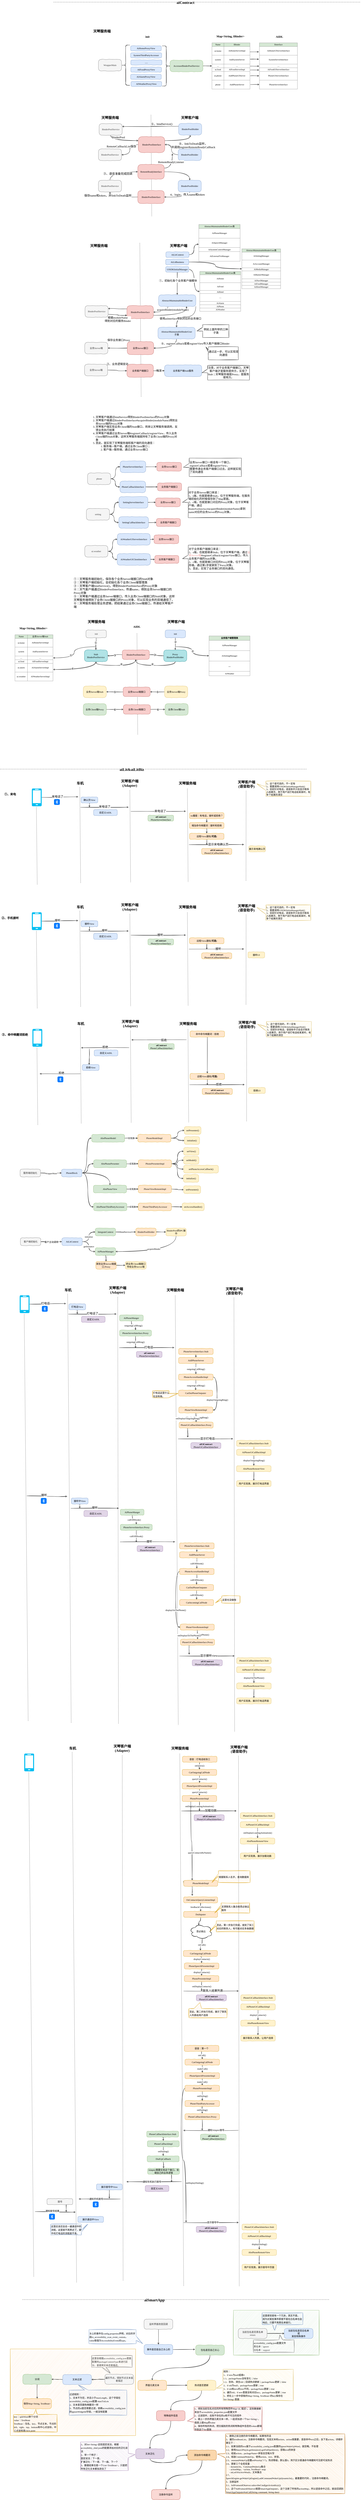 <mxfile version="20.8.4" type="github">
  <diagram id="tqOxDU6sjfhV4BSjFbmr" name="第 1 页">
    <mxGraphModel dx="3635" dy="-19642" grid="0" gridSize="10" guides="1" tooltips="1" connect="1" arrows="1" fold="1" page="0" pageScale="1" pageWidth="827" pageHeight="1169" math="0" shadow="0">
      <root>
        <mxCell id="0" />
        <mxCell id="1" parent="0" />
        <mxCell id="rf_9JO-uLzfdIsNycriT-724" value="" style="rounded=0;whiteSpace=wrap;html=1;sketch=1;fontFamily=Comic Sans MS;fontSize=12;fillColor=#ffe6cc;strokeColor=#d79b00;" parent="1" vertex="1">
          <mxGeometry x="-2222" y="32668" width="650" height="448" as="geometry" />
        </mxCell>
        <mxCell id="rf_9JO-uLzfdIsNycriT-713" value="" style="rounded=0;whiteSpace=wrap;html=1;sketch=1;fontFamily=Comic Sans MS;fontSize=12;fillColor=#d5e8d4;strokeColor=#82b366;" parent="1" vertex="1">
          <mxGeometry x="-1065" y="32468" width="444" height="232" as="geometry" />
        </mxCell>
        <mxCell id="rf_9JO-uLzfdIsNycriT-1" value="WrapperMain" style="rounded=1;whiteSpace=wrap;html=1;comic=1;fillColor=#f5f5f5;fontColor=#333333;strokeColor=#666666;fontFamily=Comic Sans MS;arcSize=28;" parent="1" vertex="1">
          <mxGeometry x="-1765" y="20832" width="120" height="60" as="geometry" />
        </mxCell>
        <mxCell id="rf_9JO-uLzfdIsNycriT-2" value="天琴服务端" style="text;html=1;strokeColor=none;fillColor=none;align=center;verticalAlign=middle;whiteSpace=wrap;rounded=0;fontFamily=Comic Sans MS;fontSize=18;fontStyle=1" parent="1" vertex="1">
          <mxGeometry x="-1803" y="20675" width="113" height="24" as="geometry" />
        </mxCell>
        <mxCell id="rf_9JO-uLzfdIsNycriT-3" value="" style="shape=curlyBracket;whiteSpace=wrap;html=1;rounded=1;labelPosition=left;verticalLabelPosition=middle;align=right;verticalAlign=middle;sketch=1;fontFamily=Comic Sans MS;fontSize=18;" parent="1" vertex="1">
          <mxGeometry x="-1645" y="20758" width="43" height="208" as="geometry" />
        </mxCell>
        <mxCell id="rf_9JO-uLzfdIsNycriT-4" value="&lt;table align=&quot;center&quot; border=&quot;1&quot; width=&quot;100%&quot; height=&quot;100%&quot; style=&quot;width: 100%; height: 100%; border-collapse: collapse; font-size: 11px;&quot;&gt;&lt;tbody style=&quot;font-size: 11px;&quot;&gt;&lt;tr&gt;&lt;td style=&quot;background-color: rgb(213, 232, 212);&quot;&gt;Name&lt;/td&gt;&lt;td style=&quot;background-color: rgb(213, 232, 212);&quot;&gt;IBinder&lt;/td&gt;&lt;/tr&gt;&lt;tr style=&quot;font-size: 11px;&quot;&gt;&lt;td style=&quot;font-size: 11px;&quot;&gt;ui.home&lt;/td&gt;&lt;td style=&quot;font-size: 11px;&quot;&gt;&lt;pre style=&quot;font-family: Consolas, courier; background-image: initial; background-position: initial; background-size: initial; background-repeat: initial; background-attachment: initial; background-origin: initial; background-clip: initial; font-size: 11px;&quot;&gt;&lt;font face=&quot;Comic Sans MS&quot;&gt;AiHomeServerImpl&lt;span style=&quot;color: rgb(255, 0, 0); font-size: 11px;&quot;&gt;&lt;/span&gt;&lt;/font&gt;&lt;/pre&gt;&lt;/td&gt;&lt;/tr&gt;&lt;tr style=&quot;font-size: 11px;&quot;&gt;&lt;td style=&quot;font-size: 11px;&quot;&gt;system&lt;/td&gt;&lt;td style=&quot;font-size: 11px;&quot;&gt;&lt;pre style=&quot;font-family: Consolas, courier; background-image: initial; background-position: initial; background-size: initial; background-repeat: initial; background-attachment: initial; background-origin: initial; background-clip: initial; font-size: 11px;&quot;&gt;&lt;font face=&quot;Comic Sans MS&quot;&gt;AidlSystemServer&lt;span style=&quot;color: rgb(255, 0, 0); font-size: 11px;&quot;&gt;&lt;/span&gt;&lt;/font&gt;&lt;/pre&gt;&lt;/td&gt;&lt;/tr&gt;&lt;tr style=&quot;font-size: 11px;&quot;&gt;&lt;td style=&quot;font-size: 11px;&quot;&gt;....&lt;/td&gt;&lt;td style=&quot;font-size: 11px;&quot;&gt;....&lt;/td&gt;&lt;/tr&gt;&lt;tr style=&quot;font-size: 11px;&quot;&gt;&lt;td style=&quot;font-size: 11px;&quot;&gt;ui.food&lt;br style=&quot;font-size: 11px;&quot;&gt;&lt;/td&gt;&lt;td style=&quot;font-size: 11px;&quot;&gt;AIFoodServerImpl&lt;br style=&quot;font-size: 11px;&quot;&gt;&lt;/td&gt;&lt;/tr&gt;&lt;tr style=&quot;font-size: 11px;&quot;&gt;&lt;td style=&quot;font-size: 11px;&quot;&gt;ui.phone&lt;/td&gt;&lt;td style=&quot;&quot;&gt;&lt;pre style=&quot;background-image: initial; background-position: initial; background-size: initial; background-repeat: initial; background-attachment: initial; background-origin: initial; background-clip: initial;&quot;&gt;&lt;font face=&quot;Comic Sans MS&quot;&gt;&lt;span style=&quot;font-size: 11px;&quot;&gt;AidlPhoneUIServer&lt;/span&gt;&lt;/font&gt;&lt;font face=&quot;Consolas, courier&quot;&gt;&lt;span style=&quot;font-size: 11px;&quot;&gt;&lt;br&gt;&lt;/span&gt;&lt;/font&gt;&lt;/pre&gt;&lt;/td&gt;&lt;/tr&gt;&lt;tr style=&quot;font-size: 11px;&quot;&gt;&lt;td style=&quot;font-size: 11px;&quot;&gt;phone&lt;/td&gt;&lt;td style=&quot;&quot;&gt;&lt;pre style=&quot;background-image: initial; background-position: initial; background-size: initial; background-repeat: initial; background-attachment: initial; background-origin: initial; background-clip: initial;&quot;&gt;&lt;font face=&quot;Comic Sans MS&quot;&gt;&lt;span style=&quot;font-size: 11px;&quot;&gt;AidlPhoneServer&lt;/span&gt;&lt;/font&gt;&lt;font face=&quot;Consolas, courier&quot;&gt;&lt;span style=&quot;font-size: 11px;&quot;&gt;&lt;br&gt;&lt;/span&gt;&lt;/font&gt;&lt;/pre&gt;&lt;/td&gt;&lt;/tr&gt;&lt;/tbody&gt;&lt;/table&gt;" style="text;html=1;strokeColor=none;fillColor=none;overflow=fill;comic=1;sketch=1;fillStyle=solid;fontFamily=Comic Sans MS;align=center;" parent="1" vertex="1">
          <mxGeometry x="-1177" y="20746" width="198" height="240" as="geometry" />
        </mxCell>
        <mxCell id="rf_9JO-uLzfdIsNycriT-5" value="AiHomeProxyView" style="rounded=1;whiteSpace=wrap;html=1;comic=1;fillColor=#dae8fc;strokeColor=#6c8ebf;fontFamily=Comic Sans MS;arcSize=28;" parent="1" vertex="1">
          <mxGeometry x="-1598" y="20762" width="159" height="26" as="geometry" />
        </mxCell>
        <mxCell id="rf_9JO-uLzfdIsNycriT-6" value="&lt;div&gt;SystemThirdPartyAccessor&lt;br&gt;&lt;/div&gt;" style="rounded=1;whiteSpace=wrap;html=1;comic=1;fillColor=#dae8fc;strokeColor=#6c8ebf;fontFamily=Comic Sans MS;arcSize=28;" parent="1" vertex="1">
          <mxGeometry x="-1598" y="20798" width="161" height="26" as="geometry" />
        </mxCell>
        <mxCell id="rf_9JO-uLzfdIsNycriT-7" value="AIFoodProxyView" style="rounded=1;whiteSpace=wrap;html=1;comic=1;fillColor=#dae8fc;strokeColor=#6c8ebf;fontFamily=Comic Sans MS;arcSize=28;" parent="1" vertex="1">
          <mxGeometry x="-1597" y="20872" width="159" height="26" as="geometry" />
        </mxCell>
        <mxCell id="rf_9JO-uLzfdIsNycriT-8" value="AIAlarmProxyView" style="rounded=1;whiteSpace=wrap;html=1;comic=1;fillColor=#dae8fc;strokeColor=#6c8ebf;fontFamily=Comic Sans MS;arcSize=28;" parent="1" vertex="1">
          <mxGeometry x="-1598" y="20909" width="159" height="26" as="geometry" />
        </mxCell>
        <mxCell id="rf_9JO-uLzfdIsNycriT-9" value="....." style="rounded=1;whiteSpace=wrap;html=1;comic=1;fillColor=#dae8fc;strokeColor=#6c8ebf;fontFamily=Comic Sans MS;arcSize=28;" parent="1" vertex="1">
          <mxGeometry x="-1597" y="20835" width="161" height="26" as="geometry" />
        </mxCell>
        <mxCell id="rf_9JO-uLzfdIsNycriT-10" value="AIWeatherProxyView" style="rounded=1;whiteSpace=wrap;html=1;comic=1;fillColor=#dae8fc;strokeColor=#6c8ebf;fontFamily=Comic Sans MS;arcSize=28;" parent="1" vertex="1">
          <mxGeometry x="-1596" y="20946" width="159" height="26" as="geometry" />
        </mxCell>
        <mxCell id="rf_9JO-uLzfdIsNycriT-11" value="" style="shape=curlyBracket;whiteSpace=wrap;html=1;rounded=1;labelPosition=left;verticalLabelPosition=middle;align=right;verticalAlign=middle;sketch=1;fontFamily=Comic Sans MS;fontSize=18;direction=west;" parent="1" vertex="1">
          <mxGeometry x="-1435" y="20762" width="43" height="208" as="geometry" />
        </mxCell>
        <mxCell id="rf_9JO-uLzfdIsNycriT-12" style="edgeStyle=orthogonalEdgeStyle;rounded=0;orthogonalLoop=1;jettySize=auto;html=1;exitX=1;exitY=0.5;exitDx=0;exitDy=0;fontFamily=Comic Sans MS;fontSize=11;sketch=1;" parent="1" source="rf_9JO-uLzfdIsNycriT-13" target="rf_9JO-uLzfdIsNycriT-4" edge="1">
          <mxGeometry relative="1" as="geometry" />
        </mxCell>
        <mxCell id="rf_9JO-uLzfdIsNycriT-13" value="AccessorBinderPoolService" style="rounded=1;whiteSpace=wrap;html=1;comic=1;fillColor=#d5e8d4;strokeColor=#82b366;fontFamily=Comic Sans MS;arcSize=28;" parent="1" vertex="1">
          <mxGeometry x="-1394" y="20836" width="171" height="60" as="geometry" />
        </mxCell>
        <mxCell id="rf_9JO-uLzfdIsNycriT-14" value="init" style="text;strokeColor=none;fillColor=none;html=1;fontSize=15;fontStyle=1;verticalAlign=middle;align=center;sketch=1;fontFamily=Comic Sans MS;" parent="1" vertex="1">
          <mxGeometry x="-1561" y="20694" width="100" height="40" as="geometry" />
        </mxCell>
        <mxCell id="rf_9JO-uLzfdIsNycriT-15" value="Map&amp;lt;String, IBinder&amp;gt;" style="text;strokeColor=none;fillColor=none;html=1;fontSize=15;fontStyle=1;verticalAlign=middle;align=center;sketch=1;fontFamily=Comic Sans MS;" parent="1" vertex="1">
          <mxGeometry x="-1131" y="20692" width="100" height="40" as="geometry" />
        </mxCell>
        <mxCell id="rf_9JO-uLzfdIsNycriT-16" value="&lt;table align=&quot;center&quot; border=&quot;1&quot; width=&quot;100%&quot; height=&quot;100%&quot; style=&quot;width: 100%; height: 100%; border-collapse: collapse; font-size: 11px;&quot;&gt;&lt;tbody style=&quot;font-size: 11px;&quot;&gt;&lt;tr&gt;&lt;td style=&quot;background-color: rgb(213, 232, 212);&quot;&gt;IInterface&lt;/td&gt;&lt;/tr&gt;&lt;tr style=&quot;font-size: 11px;&quot;&gt;&lt;td style=&quot;&quot;&gt;&lt;pre style=&quot;background-image: initial; background-position: initial; background-size: initial; background-repeat: initial; background-attachment: initial; background-origin: initial; background-clip: initial;&quot;&gt;&lt;font face=&quot;Comic Sans MS&quot;&gt;&lt;span style=&quot;font-size: 11px;&quot;&gt;AiHomeUIServerInterface&lt;/span&gt;&lt;/font&gt;&lt;font face=&quot;Consolas, courier&quot;&gt;&lt;span style=&quot;font-size: 11px;&quot;&gt;&lt;br&gt;&lt;/span&gt;&lt;/font&gt;&lt;/pre&gt;&lt;/td&gt;&lt;/tr&gt;&lt;tr style=&quot;font-size: 11px;&quot;&gt;&lt;td style=&quot;&quot;&gt;&lt;pre style=&quot;background-image: initial; background-position: initial; background-size: initial; background-repeat: initial; background-attachment: initial; background-origin: initial; background-clip: initial;&quot;&gt;&lt;font face=&quot;Comic Sans MS&quot;&gt;&lt;span style=&quot;font-size: 11px;&quot;&gt;SystemServerInterface&lt;/span&gt;&lt;/font&gt;&lt;font face=&quot;Consolas, courier&quot;&gt;&lt;span style=&quot;font-size: 11px;&quot;&gt;&lt;br&gt;&lt;/span&gt;&lt;/font&gt;&lt;/pre&gt;&lt;/td&gt;&lt;/tr&gt;&lt;tr style=&quot;font-size: 11px;&quot;&gt;&lt;td style=&quot;font-size: 11px;&quot;&gt;....&lt;/td&gt;&lt;/tr&gt;&lt;tr style=&quot;font-size: 11px;&quot;&gt;&lt;td style=&quot;font-size: 11px;&quot;&gt;AiFoodUIServerInterface&lt;br style=&quot;font-size: 11px;&quot;&gt;&lt;/td&gt;&lt;/tr&gt;&lt;tr style=&quot;font-size: 11px;&quot;&gt;&lt;td style=&quot;&quot;&gt;&lt;pre style=&quot;background-image: initial; background-position: initial; background-size: initial; background-repeat: initial; background-attachment: initial; background-origin: initial; background-clip: initial;&quot;&gt;&lt;font face=&quot;Comic Sans MS&quot;&gt;&lt;span style=&quot;font-size: 11px;&quot;&gt;PhoneUiServerInterface&lt;/span&gt;&lt;/font&gt;&lt;font face=&quot;Consolas, courier&quot;&gt;&lt;span style=&quot;font-size: 11px;&quot;&gt;&lt;br&gt;&lt;/span&gt;&lt;/font&gt;&lt;/pre&gt;&lt;/td&gt;&lt;/tr&gt;&lt;tr style=&quot;font-size: 11px;&quot;&gt;&lt;td style=&quot;&quot;&gt;&lt;pre style=&quot;background-image: initial; background-position: initial; background-size: initial; background-repeat: initial; background-attachment: initial; background-origin: initial; background-clip: initial;&quot;&gt;&lt;font face=&quot;Comic Sans MS&quot;&gt;&lt;span style=&quot;font-size: 11px;&quot;&gt;PhoneServerInterface&lt;/span&gt;&lt;/font&gt;&lt;font face=&quot;Consolas, courier&quot;&gt;&lt;span style=&quot;font-size: 11px;&quot;&gt;&lt;br&gt;&lt;/span&gt;&lt;/font&gt;&lt;/pre&gt;&lt;/td&gt;&lt;/tr&gt;&lt;/tbody&gt;&lt;/table&gt;" style="text;html=1;strokeColor=none;fillColor=none;overflow=fill;comic=1;sketch=1;fillStyle=solid;fontFamily=Comic Sans MS;align=center;" parent="1" vertex="1">
          <mxGeometry x="-931" y="20746" width="198" height="240" as="geometry" />
        </mxCell>
        <mxCell id="rf_9JO-uLzfdIsNycriT-17" value="AIDL" style="text;strokeColor=none;fillColor=none;html=1;fontSize=15;fontStyle=1;verticalAlign=middle;align=center;sketch=1;fontFamily=Comic Sans MS;" parent="1" vertex="1">
          <mxGeometry x="-877.25" y="20694" width="100" height="40" as="geometry" />
        </mxCell>
        <mxCell id="rf_9JO-uLzfdIsNycriT-18" style="edgeStyle=orthogonalEdgeStyle;rounded=0;orthogonalLoop=1;jettySize=auto;html=1;exitX=1;exitY=0.5;exitDx=0;exitDy=0;fontFamily=Comic Sans MS;fontSize=11;sketch=1;" parent="1" edge="1">
          <mxGeometry relative="1" as="geometry">
            <mxPoint x="-979.25" y="20793" as="sourcePoint" />
            <mxPoint x="-933.25" y="20793" as="targetPoint" />
          </mxGeometry>
        </mxCell>
        <mxCell id="rf_9JO-uLzfdIsNycriT-19" style="edgeStyle=orthogonalEdgeStyle;rounded=0;orthogonalLoop=1;jettySize=auto;html=1;exitX=1;exitY=0.5;exitDx=0;exitDy=0;fontFamily=Comic Sans MS;fontSize=11;sketch=1;" parent="1" edge="1">
          <mxGeometry relative="1" as="geometry">
            <mxPoint x="-979.25" y="20831" as="sourcePoint" />
            <mxPoint x="-933.25" y="20831" as="targetPoint" />
          </mxGeometry>
        </mxCell>
        <mxCell id="rf_9JO-uLzfdIsNycriT-20" style="edgeStyle=orthogonalEdgeStyle;rounded=0;orthogonalLoop=1;jettySize=auto;html=1;exitX=1;exitY=0.5;exitDx=0;exitDy=0;fontFamily=Comic Sans MS;fontSize=11;sketch=1;" parent="1" edge="1">
          <mxGeometry relative="1" as="geometry">
            <mxPoint x="-978.25" y="20867" as="sourcePoint" />
            <mxPoint x="-932.25" y="20867" as="targetPoint" />
          </mxGeometry>
        </mxCell>
        <mxCell id="rf_9JO-uLzfdIsNycriT-21" style="edgeStyle=orthogonalEdgeStyle;rounded=0;orthogonalLoop=1;jettySize=auto;html=1;exitX=1;exitY=0.5;exitDx=0;exitDy=0;fontFamily=Comic Sans MS;fontSize=11;sketch=1;" parent="1" edge="1">
          <mxGeometry relative="1" as="geometry">
            <mxPoint x="-978.25" y="20887.0" as="sourcePoint" />
            <mxPoint x="-932.25" y="20887.0" as="targetPoint" />
          </mxGeometry>
        </mxCell>
        <mxCell id="rf_9JO-uLzfdIsNycriT-22" style="edgeStyle=orthogonalEdgeStyle;rounded=0;orthogonalLoop=1;jettySize=auto;html=1;exitX=1;exitY=0.5;exitDx=0;exitDy=0;fontFamily=Comic Sans MS;fontSize=11;sketch=1;" parent="1" edge="1">
          <mxGeometry relative="1" as="geometry">
            <mxPoint x="-978.25" y="20917.0" as="sourcePoint" />
            <mxPoint x="-932.25" y="20917.0" as="targetPoint" />
          </mxGeometry>
        </mxCell>
        <mxCell id="rf_9JO-uLzfdIsNycriT-23" style="edgeStyle=orthogonalEdgeStyle;rounded=0;orthogonalLoop=1;jettySize=auto;html=1;exitX=1;exitY=0.5;exitDx=0;exitDy=0;fontFamily=Comic Sans MS;fontSize=11;sketch=1;" parent="1" edge="1">
          <mxGeometry relative="1" as="geometry">
            <mxPoint x="-977.25" y="20962.0" as="sourcePoint" />
            <mxPoint x="-931.25" y="20962.0" as="targetPoint" />
          </mxGeometry>
        </mxCell>
        <mxCell id="rf_9JO-uLzfdIsNycriT-24" value="" style="endArrow=none;dashed=1;html=1;rounded=0;" parent="1" edge="1">
          <mxGeometry width="50" height="50" relative="1" as="geometry">
            <mxPoint x="-1492.5" y="21119" as="sourcePoint" />
            <mxPoint x="-1488.5" y="21643" as="targetPoint" />
          </mxGeometry>
        </mxCell>
        <mxCell id="rf_9JO-uLzfdIsNycriT-25" value="天琴服务端" style="text;html=1;strokeColor=none;fillColor=none;align=center;verticalAlign=middle;whiteSpace=wrap;rounded=0;fontFamily=Comic Sans MS;fontSize=18;fontStyle=1" parent="1" vertex="1">
          <mxGeometry x="-1761.5" y="21122" width="113" height="24" as="geometry" />
        </mxCell>
        <mxCell id="rf_9JO-uLzfdIsNycriT-26" value="天琴客户端" style="text;html=1;strokeColor=none;fillColor=none;align=center;verticalAlign=middle;whiteSpace=wrap;rounded=0;fontFamily=Comic Sans MS;fontSize=18;fontStyle=1" parent="1" vertex="1">
          <mxGeometry x="-1348.13" y="21122" width="113" height="24" as="geometry" />
        </mxCell>
        <mxCell id="rf_9JO-uLzfdIsNycriT-27" style="edgeStyle=orthogonalEdgeStyle;curved=1;sketch=1;orthogonalLoop=1;jettySize=auto;html=1;exitX=1;exitY=0.25;exitDx=0;exitDy=0;entryX=0.5;entryY=1;entryDx=0;entryDy=0;fontFamily=Comic Sans MS;fontSize=15;" parent="1" source="rf_9JO-uLzfdIsNycriT-30" target="rf_9JO-uLzfdIsNycriT-33" edge="1">
          <mxGeometry relative="1" as="geometry" />
        </mxCell>
        <mxCell id="rf_9JO-uLzfdIsNycriT-28" style="edgeStyle=orthogonalEdgeStyle;curved=1;sketch=1;orthogonalLoop=1;jettySize=auto;html=1;exitX=0;exitY=0.5;exitDx=0;exitDy=0;entryX=1;entryY=0.5;entryDx=0;entryDy=0;fontFamily=Comic Sans MS;fontSize=15;" parent="1" source="rf_9JO-uLzfdIsNycriT-30" target="rf_9JO-uLzfdIsNycriT-40" edge="1">
          <mxGeometry relative="1" as="geometry" />
        </mxCell>
        <mxCell id="rf_9JO-uLzfdIsNycriT-29" value="RemoteCallbackList保存" style="edgeLabel;html=1;align=center;verticalAlign=middle;resizable=0;points=[];fontSize=15;fontFamily=Comic Sans MS;" parent="rf_9JO-uLzfdIsNycriT-28" vertex="1" connectable="0">
          <mxGeometry x="0.188" y="-4" relative="1" as="geometry">
            <mxPoint x="-41" y="-31" as="offset" />
          </mxGeometry>
        </mxCell>
        <mxCell id="rf_9JO-uLzfdIsNycriT-30" value="BinderPoolInterface" style="rounded=1;whiteSpace=wrap;html=1;comic=1;fillColor=#f8cecc;strokeColor=#b85450;fontFamily=Comic Sans MS;arcSize=28;" parent="1" vertex="1">
          <mxGeometry x="-1558.5" y="21231" width="137.5" height="83" as="geometry" />
        </mxCell>
        <mxCell id="rf_9JO-uLzfdIsNycriT-31" style="edgeStyle=orthogonalEdgeStyle;sketch=1;orthogonalLoop=1;jettySize=auto;html=1;exitX=0;exitY=0.25;exitDx=0;exitDy=0;entryX=1;entryY=0.25;entryDx=0;entryDy=0;fontFamily=Comic Sans MS;fontSize=15;curved=1;" parent="1" source="rf_9JO-uLzfdIsNycriT-33" target="rf_9JO-uLzfdIsNycriT-36" edge="1">
          <mxGeometry relative="1" as="geometry" />
        </mxCell>
        <mxCell id="rf_9JO-uLzfdIsNycriT-32" value="①、bindService()" style="edgeLabel;html=1;align=center;verticalAlign=middle;resizable=0;points=[];fontSize=15;fontFamily=Comic Sans MS;" parent="rf_9JO-uLzfdIsNycriT-31" vertex="1" connectable="0">
          <mxGeometry x="-0.336" y="4" relative="1" as="geometry">
            <mxPoint x="10" y="-17" as="offset" />
          </mxGeometry>
        </mxCell>
        <mxCell id="rf_9JO-uLzfdIsNycriT-33" value="BinderPoolHolder" style="rounded=1;whiteSpace=wrap;html=1;comic=1;fillColor=#dae8fc;strokeColor=#6c8ebf;fontFamily=Comic Sans MS;arcSize=28;" parent="1" vertex="1">
          <mxGeometry x="-1349.5" y="21163" width="120" height="60" as="geometry" />
        </mxCell>
        <mxCell id="rf_9JO-uLzfdIsNycriT-34" style="edgeStyle=orthogonalEdgeStyle;curved=1;sketch=1;orthogonalLoop=1;jettySize=auto;html=1;exitX=0.5;exitY=1;exitDx=0;exitDy=0;entryX=0;entryY=0.25;entryDx=0;entryDy=0;fontFamily=Comic Sans MS;fontSize=15;" parent="1" source="rf_9JO-uLzfdIsNycriT-36" target="rf_9JO-uLzfdIsNycriT-30" edge="1">
          <mxGeometry relative="1" as="geometry" />
        </mxCell>
        <mxCell id="rf_9JO-uLzfdIsNycriT-35" value="BinderPool" style="edgeLabel;html=1;align=center;verticalAlign=middle;resizable=0;points=[];fontSize=15;fontFamily=Comic Sans MS;" parent="rf_9JO-uLzfdIsNycriT-34" vertex="1" connectable="0">
          <mxGeometry x="-0.217" y="18" relative="1" as="geometry">
            <mxPoint as="offset" />
          </mxGeometry>
        </mxCell>
        <mxCell id="rf_9JO-uLzfdIsNycriT-36" value="BinderPoolService" style="rounded=1;whiteSpace=wrap;html=1;comic=1;fillColor=#f5f5f5;fontColor=#333333;strokeColor=#666666;fontFamily=Comic Sans MS;arcSize=28;" parent="1" vertex="1">
          <mxGeometry x="-1761.5" y="21164" width="120" height="60" as="geometry" />
        </mxCell>
        <mxCell id="rf_9JO-uLzfdIsNycriT-37" style="edgeStyle=orthogonalEdgeStyle;curved=1;sketch=1;orthogonalLoop=1;jettySize=auto;html=1;exitX=0;exitY=0.5;exitDx=0;exitDy=0;fontFamily=Comic Sans MS;fontSize=15;" parent="1" source="rf_9JO-uLzfdIsNycriT-39" target="rf_9JO-uLzfdIsNycriT-30" edge="1">
          <mxGeometry relative="1" as="geometry" />
        </mxCell>
        <mxCell id="rf_9JO-uLzfdIsNycriT-38" value="②、linkToDeath监听，&lt;br&gt;并调用registerRemoteReadyCallback" style="edgeLabel;html=1;align=center;verticalAlign=middle;resizable=0;points=[];fontSize=15;fontFamily=Comic Sans MS;" parent="rf_9JO-uLzfdIsNycriT-37" vertex="1" connectable="0">
          <mxGeometry x="0.444" y="1" relative="1" as="geometry">
            <mxPoint x="113" y="2" as="offset" />
          </mxGeometry>
        </mxCell>
        <mxCell id="rf_9JO-uLzfdIsNycriT-39" value="BinderPoolHolder" style="rounded=1;whiteSpace=wrap;html=1;comic=1;fillColor=#dae8fc;strokeColor=#6c8ebf;fontFamily=Comic Sans MS;arcSize=28;" parent="1" vertex="1">
          <mxGeometry x="-1351.63" y="21295" width="120" height="60" as="geometry" />
        </mxCell>
        <mxCell id="rf_9JO-uLzfdIsNycriT-40" value="BinderPoolService" style="rounded=1;whiteSpace=wrap;html=1;comic=1;fillColor=#f5f5f5;fontColor=#333333;strokeColor=#666666;fontFamily=Comic Sans MS;arcSize=28;" parent="1" vertex="1">
          <mxGeometry x="-1765" y="21295" width="120" height="60" as="geometry" />
        </mxCell>
        <mxCell id="rf_9JO-uLzfdIsNycriT-41" style="edgeStyle=orthogonalEdgeStyle;curved=1;sketch=1;orthogonalLoop=1;jettySize=auto;html=1;exitX=1;exitY=0.25;exitDx=0;exitDy=0;fontFamily=Comic Sans MS;fontSize=15;" parent="1" source="rf_9JO-uLzfdIsNycriT-44" edge="1">
          <mxGeometry relative="1" as="geometry">
            <mxPoint x="-1382.029" y="21319.235" as="targetPoint" />
          </mxGeometry>
        </mxCell>
        <mxCell id="rf_9JO-uLzfdIsNycriT-42" value="RemoteReadyListener" style="edgeLabel;html=1;align=center;verticalAlign=middle;resizable=0;points=[];fontSize=15;fontFamily=Comic Sans MS;" parent="rf_9JO-uLzfdIsNycriT-41" vertex="1" connectable="0">
          <mxGeometry x="0.008" y="8" relative="1" as="geometry">
            <mxPoint y="-15" as="offset" />
          </mxGeometry>
        </mxCell>
        <mxCell id="rf_9JO-uLzfdIsNycriT-43" style="edgeStyle=orthogonalEdgeStyle;curved=1;sketch=1;orthogonalLoop=1;jettySize=auto;html=1;exitX=1;exitY=0.5;exitDx=0;exitDy=0;entryX=0.5;entryY=0;entryDx=0;entryDy=0;fontFamily=Comic Sans MS;fontSize=15;" parent="1" source="rf_9JO-uLzfdIsNycriT-44" target="rf_9JO-uLzfdIsNycriT-50" edge="1">
          <mxGeometry relative="1" as="geometry" />
        </mxCell>
        <mxCell id="rf_9JO-uLzfdIsNycriT-44" value="RemoteReadyInterface" style="rounded=1;whiteSpace=wrap;html=1;comic=1;fillColor=#f8cecc;strokeColor=#b85450;fontFamily=Comic Sans MS;arcSize=28;" parent="1" vertex="1">
          <mxGeometry x="-1561" y="21375" width="137.5" height="76" as="geometry" />
        </mxCell>
        <mxCell id="rf_9JO-uLzfdIsNycriT-45" style="edgeStyle=orthogonalEdgeStyle;curved=1;sketch=1;orthogonalLoop=1;jettySize=auto;html=1;exitX=0.5;exitY=0;exitDx=0;exitDy=0;entryX=0;entryY=0.5;entryDx=0;entryDy=0;fontFamily=Comic Sans MS;fontSize=15;" parent="1" source="rf_9JO-uLzfdIsNycriT-47" target="rf_9JO-uLzfdIsNycriT-44" edge="1">
          <mxGeometry relative="1" as="geometry" />
        </mxCell>
        <mxCell id="rf_9JO-uLzfdIsNycriT-46" value="③、语音准备完成回调" style="edgeLabel;html=1;align=center;verticalAlign=middle;resizable=0;points=[];fontSize=15;fontFamily=Comic Sans MS;" parent="rf_9JO-uLzfdIsNycriT-45" vertex="1" connectable="0">
          <mxGeometry x="-0.113" y="-9" relative="1" as="geometry">
            <mxPoint as="offset" />
          </mxGeometry>
        </mxCell>
        <mxCell id="rf_9JO-uLzfdIsNycriT-47" value="BinderPoolService" style="rounded=1;whiteSpace=wrap;html=1;comic=1;fillColor=#f5f5f5;fontColor=#333333;strokeColor=#666666;fontFamily=Comic Sans MS;arcSize=28;" parent="1" vertex="1">
          <mxGeometry x="-1765" y="21457" width="120" height="60" as="geometry" />
        </mxCell>
        <mxCell id="rf_9JO-uLzfdIsNycriT-48" style="edgeStyle=orthogonalEdgeStyle;curved=1;sketch=1;orthogonalLoop=1;jettySize=auto;html=1;exitX=0.5;exitY=1;exitDx=0;exitDy=0;entryX=1;entryY=0.5;entryDx=0;entryDy=0;fontFamily=Comic Sans MS;fontSize=15;" parent="1" source="rf_9JO-uLzfdIsNycriT-50" target="rf_9JO-uLzfdIsNycriT-53" edge="1">
          <mxGeometry relative="1" as="geometry" />
        </mxCell>
        <mxCell id="rf_9JO-uLzfdIsNycriT-49" value="4、login，传入name和token" style="edgeLabel;html=1;align=center;verticalAlign=middle;resizable=0;points=[];fontSize=15;fontFamily=Comic Sans MS;" parent="rf_9JO-uLzfdIsNycriT-48" vertex="1" connectable="0">
          <mxGeometry x="0.001" y="-1" relative="1" as="geometry">
            <mxPoint x="40" y="-13" as="offset" />
          </mxGeometry>
        </mxCell>
        <mxCell id="rf_9JO-uLzfdIsNycriT-50" value="BinderPoolHolder" style="rounded=1;whiteSpace=wrap;html=1;comic=1;fillColor=#dae8fc;strokeColor=#6c8ebf;fontFamily=Comic Sans MS;arcSize=28;" parent="1" vertex="1">
          <mxGeometry x="-1351.63" y="21457" width="120" height="60" as="geometry" />
        </mxCell>
        <mxCell id="rf_9JO-uLzfdIsNycriT-51" style="edgeStyle=orthogonalEdgeStyle;curved=1;sketch=1;orthogonalLoop=1;jettySize=auto;html=1;exitX=0;exitY=0.5;exitDx=0;exitDy=0;entryX=0.5;entryY=1;entryDx=0;entryDy=0;fontFamily=Comic Sans MS;fontSize=15;" parent="1" source="rf_9JO-uLzfdIsNycriT-53" target="rf_9JO-uLzfdIsNycriT-47" edge="1">
          <mxGeometry relative="1" as="geometry" />
        </mxCell>
        <mxCell id="rf_9JO-uLzfdIsNycriT-52" value="保存name和token，并linkToDeath监听" style="edgeLabel;html=1;align=center;verticalAlign=middle;resizable=0;points=[];fontSize=15;fontFamily=Comic Sans MS;" parent="rf_9JO-uLzfdIsNycriT-51" vertex="1" connectable="0">
          <mxGeometry x="0.089" y="-3" relative="1" as="geometry">
            <mxPoint x="-62" y="-6" as="offset" />
          </mxGeometry>
        </mxCell>
        <mxCell id="rf_9JO-uLzfdIsNycriT-53" value="BinderPoolInterface" style="rounded=1;whiteSpace=wrap;html=1;comic=1;fillColor=#f8cecc;strokeColor=#b85450;fontFamily=Comic Sans MS;arcSize=28;" parent="1" vertex="1">
          <mxGeometry x="-1561" y="21510" width="137.5" height="67" as="geometry" />
        </mxCell>
        <mxCell id="rf_9JO-uLzfdIsNycriT-54" value="" style="endArrow=none;dashed=1;html=1;rounded=0;" parent="1" edge="1">
          <mxGeometry width="50" height="50" relative="1" as="geometry">
            <mxPoint x="-1550.5" y="21781.0" as="sourcePoint" />
            <mxPoint x="-1543.37" y="22576.0" as="targetPoint" />
          </mxGeometry>
        </mxCell>
        <mxCell id="rf_9JO-uLzfdIsNycriT-55" value="天琴服务端" style="text;html=1;strokeColor=none;fillColor=none;align=center;verticalAlign=middle;whiteSpace=wrap;rounded=0;fontFamily=Comic Sans MS;fontSize=18;fontStyle=1" parent="1" vertex="1">
          <mxGeometry x="-1819.5" y="21784" width="113" height="24" as="geometry" />
        </mxCell>
        <mxCell id="rf_9JO-uLzfdIsNycriT-56" value="天琴客户端" style="text;html=1;strokeColor=none;fillColor=none;align=center;verticalAlign=middle;whiteSpace=wrap;rounded=0;fontFamily=Comic Sans MS;fontSize=18;fontStyle=1" parent="1" vertex="1">
          <mxGeometry x="-1406.13" y="21784" width="113" height="24" as="geometry" />
        </mxCell>
        <mxCell id="rf_9JO-uLzfdIsNycriT-57" style="edgeStyle=orthogonalEdgeStyle;curved=1;sketch=1;orthogonalLoop=1;jettySize=auto;html=1;exitX=1;exitY=0.5;exitDx=0;exitDy=0;entryX=-0.002;entryY=0.54;entryDx=0;entryDy=0;entryPerimeter=0;fontFamily=Comic Sans MS;fontSize=20;" parent="1" source="rf_9JO-uLzfdIsNycriT-58" target="rf_9JO-uLzfdIsNycriT-65" edge="1">
          <mxGeometry relative="1" as="geometry" />
        </mxCell>
        <mxCell id="rf_9JO-uLzfdIsNycriT-58" value="AiLitContext" style="rounded=1;whiteSpace=wrap;html=1;comic=1;fillColor=#dae8fc;strokeColor=#6c8ebf;fontFamily=Comic Sans MS;arcSize=28;" parent="1" vertex="1">
          <mxGeometry x="-1415.37" y="21827" width="120" height="29" as="geometry" />
        </mxCell>
        <mxCell id="rf_9JO-uLzfdIsNycriT-59" style="edgeStyle=orthogonalEdgeStyle;curved=1;sketch=1;orthogonalLoop=1;jettySize=auto;html=1;exitX=1;exitY=0.5;exitDx=0;exitDy=0;entryX=0;entryY=0.5;entryDx=0;entryDy=0;fontFamily=Comic Sans MS;fontSize=20;" parent="1" source="rf_9JO-uLzfdIsNycriT-60" target="rf_9JO-uLzfdIsNycriT-66" edge="1">
          <mxGeometry relative="1" as="geometry" />
        </mxCell>
        <mxCell id="rf_9JO-uLzfdIsNycriT-60" value="AiLitBusiness" style="rounded=1;whiteSpace=wrap;html=1;comic=1;fillColor=#dae8fc;strokeColor=#6c8ebf;fontFamily=Comic Sans MS;arcSize=28;" parent="1" vertex="1">
          <mxGeometry x="-1416.5" y="21865" width="120" height="29" as="geometry" />
        </mxCell>
        <mxCell id="rf_9JO-uLzfdIsNycriT-61" style="edgeStyle=orthogonalEdgeStyle;curved=1;sketch=1;orthogonalLoop=1;jettySize=auto;html=1;exitX=1;exitY=0.5;exitDx=0;exitDy=0;entryX=0;entryY=0.5;entryDx=0;entryDy=0;fontFamily=Comic Sans MS;fontSize=20;" parent="1" source="rf_9JO-uLzfdIsNycriT-64" target="rf_9JO-uLzfdIsNycriT-67" edge="1">
          <mxGeometry relative="1" as="geometry" />
        </mxCell>
        <mxCell id="rf_9JO-uLzfdIsNycriT-62" style="edgeStyle=orthogonalEdgeStyle;curved=1;sketch=1;orthogonalLoop=1;jettySize=auto;html=1;exitX=0.5;exitY=1;exitDx=0;exitDy=0;entryX=0.5;entryY=0;entryDx=0;entryDy=0;fontFamily=Comic Sans MS;fontSize=20;" parent="1" source="rf_9JO-uLzfdIsNycriT-64" target="rf_9JO-uLzfdIsNycriT-72" edge="1">
          <mxGeometry relative="1" as="geometry" />
        </mxCell>
        <mxCell id="rf_9JO-uLzfdIsNycriT-63" value="&lt;span style=&quot;font-size: 14px;&quot;&gt;①、初始化各个业务客户端模块&lt;/span&gt;" style="edgeLabel;html=1;align=center;verticalAlign=middle;resizable=0;points=[];fontSize=20;fontFamily=Comic Sans MS;" parent="rf_9JO-uLzfdIsNycriT-62" vertex="1" connectable="0">
          <mxGeometry x="-0.298" y="3" relative="1" as="geometry">
            <mxPoint as="offset" />
          </mxGeometry>
        </mxCell>
        <mxCell id="rf_9JO-uLzfdIsNycriT-64" value="UISDKInitialManager" style="rounded=1;whiteSpace=wrap;html=1;comic=1;fillColor=#dae8fc;strokeColor=#6c8ebf;fontFamily=Comic Sans MS;arcSize=28;" parent="1" vertex="1">
          <mxGeometry x="-1416.5" y="21903" width="120" height="29" as="geometry" />
        </mxCell>
        <mxCell id="rf_9JO-uLzfdIsNycriT-65" value="&lt;table align=&quot;center&quot; border=&quot;1&quot; width=&quot;100%&quot; height=&quot;100%&quot; style=&quot;width: 100%; height: 100%; border-collapse: collapse; font-size: 11px;&quot;&gt;&lt;tbody style=&quot;font-size: 11px;&quot;&gt;&lt;tr&gt;&lt;td style=&quot;background-color: rgb(213, 232, 212);&quot;&gt;AbstractMaintainableBinderUser类&lt;/td&gt;&lt;/tr&gt;&lt;tr style=&quot;font-size: 11px;&quot;&gt;&lt;td style=&quot;&quot;&gt;&lt;pre style=&quot;background-image: initial; background-position: initial; background-size: initial; background-repeat: initial; background-attachment: initial; background-origin: initial; background-clip: initial;&quot;&gt;&lt;font face=&quot;Comic Sans MS&quot;&gt;&lt;span style=&quot;font-size: 11px;&quot;&gt;AiPhoneManager&lt;/span&gt;&lt;/font&gt;&lt;font face=&quot;Consolas, courier&quot;&gt;&lt;span style=&quot;font-size: 11px;&quot;&gt;&lt;br&gt;&lt;/span&gt;&lt;/font&gt;&lt;/pre&gt;&lt;/td&gt;&lt;/tr&gt;&lt;tr style=&quot;font-size: 11px;&quot;&gt;&lt;td style=&quot;&quot;&gt;&lt;pre style=&quot;background-image: initial; background-position: initial; background-size: initial; background-repeat: initial; background-attachment: initial; background-origin: initial; background-clip: initial;&quot;&gt;&lt;font face=&quot;Comic Sans MS&quot;&gt;&lt;span style=&quot;font-size: 11px;&quot;&gt;AiSpeechManager&lt;/span&gt;&lt;/font&gt;&lt;/pre&gt;&lt;/td&gt;&lt;/tr&gt;&lt;tr style=&quot;font-size: 11px;&quot;&gt;&lt;td style=&quot;font-size: 11px;&quot;&gt;AiSystemControlManager&lt;br style=&quot;font-size: 11px;&quot;&gt;&lt;/td&gt;&lt;/tr&gt;&lt;tr style=&quot;font-size: 11px;&quot;&gt;&lt;td style=&quot;&quot;&gt;&lt;pre style=&quot;background-image: initial; background-position: initial; background-size: initial; background-repeat: initial; background-attachment: initial; background-origin: initial; background-clip: initial;&quot;&gt;&lt;font face=&quot;Comic Sans MS&quot;&gt;&lt;span style=&quot;font-size: 11px;&quot;&gt;AiExternalTtsManager&lt;/span&gt;&lt;/font&gt;&lt;font face=&quot;Consolas, courier&quot;&gt;&lt;span style=&quot;font-size: 11px;&quot;&gt;&lt;br&gt;&lt;/span&gt;&lt;/font&gt;&lt;/pre&gt;&lt;/td&gt;&lt;/tr&gt;&lt;/tbody&gt;&lt;/table&gt;" style="text;html=1;strokeColor=none;fillColor=none;overflow=fill;comic=1;sketch=1;fillStyle=solid;fontFamily=Comic Sans MS;align=center;container=0;movable=1;resizable=1;rotatable=1;deletable=1;editable=1;connectable=1;" parent="1" vertex="1">
          <mxGeometry x="-1244.62" y="21685" width="215" height="191" as="geometry" />
        </mxCell>
        <mxCell id="rf_9JO-uLzfdIsNycriT-66" value="&lt;table align=&quot;center&quot; border=&quot;1&quot; width=&quot;100%&quot; height=&quot;100%&quot; style=&quot;width: 100%; height: 100%; border-collapse: collapse; font-size: 11px;&quot;&gt;&lt;tbody style=&quot;font-size: 11px;&quot;&gt;&lt;tr&gt;&lt;td style=&quot;background-color: rgb(213, 232, 212);&quot;&gt;AbstractMaintainableBinderUser类&lt;/td&gt;&lt;/tr&gt;&lt;tr style=&quot;font-size: 11px;&quot;&gt;&lt;td style=&quot;&quot;&gt;&lt;pre style=&quot;background-image: initial; background-position: initial; background-size: initial; background-repeat: initial; background-attachment: initial; background-origin: initial; background-clip: initial;&quot;&gt;&lt;font face=&quot;Comic Sans MS&quot;&gt;&lt;span style=&quot;font-size: 11px;&quot;&gt;AiSettingManager&lt;/span&gt;&lt;/font&gt;&lt;font face=&quot;Consolas, courier&quot;&gt;&lt;span style=&quot;font-size: 11px;&quot;&gt;&lt;br&gt;&lt;/span&gt;&lt;/font&gt;&lt;/pre&gt;&lt;/td&gt;&lt;/tr&gt;&lt;tr style=&quot;font-size: 11px;&quot;&gt;&lt;td style=&quot;&quot;&gt;&lt;pre style=&quot;background-image: initial; background-position: initial; background-size: initial; background-repeat: initial; background-attachment: initial; background-origin: initial; background-clip: initial;&quot;&gt;&lt;font face=&quot;Comic Sans MS&quot;&gt;&lt;span style=&quot;font-size: 11px;&quot;&gt;AiAccountManager&lt;/span&gt;&lt;/font&gt;&lt;br&gt;&lt;/pre&gt;&lt;/td&gt;&lt;/tr&gt;&lt;tr style=&quot;font-size: 11px;&quot;&gt;&lt;td style=&quot;font-size: 11px;&quot;&gt;AiMediaManager&lt;br style=&quot;font-size: 11px;&quot;&gt;&lt;/td&gt;&lt;/tr&gt;&lt;tr style=&quot;font-size: 11px;&quot;&gt;&lt;td style=&quot;&quot;&gt;&lt;pre style=&quot;background-image: initial; background-position: initial; background-size: initial; background-repeat: initial; background-attachment: initial; background-origin: initial; background-clip: initial;&quot;&gt;&lt;font face=&quot;Comic Sans MS&quot;&gt;&lt;span style=&quot;font-size: 11px;&quot;&gt;AiBannerManager&lt;/span&gt;&lt;/font&gt;&lt;font face=&quot;Consolas, courier&quot;&gt;&lt;span style=&quot;font-size: 11px;&quot;&gt;&lt;br&gt;&lt;/span&gt;&lt;/font&gt;&lt;/pre&gt;&lt;/td&gt;&lt;/tr&gt;&lt;tr&gt;&lt;td&gt;&lt;span style=&quot;font-size: 11px;&quot;&gt;AiNaviManager&lt;/span&gt;&lt;br&gt;&lt;/td&gt;&lt;/tr&gt;&lt;tr&gt;&lt;td&gt;&lt;span style=&quot;font-size: 11px;&quot;&gt;AiFoodManager&lt;/span&gt;&lt;br&gt;&lt;/td&gt;&lt;/tr&gt;&lt;tr&gt;&lt;td&gt;&lt;span style=&quot;font-size: 11px;&quot;&gt;AiHotelManager&lt;/span&gt;&lt;br&gt;&lt;/td&gt;&lt;/tr&gt;&lt;/tbody&gt;&lt;/table&gt;" style="text;html=1;strokeColor=none;fillColor=none;overflow=fill;comic=1;sketch=1;fillStyle=solid;fontFamily=Comic Sans MS;align=center;container=0;movable=1;resizable=1;rotatable=1;deletable=1;editable=1;connectable=1;" parent="1" vertex="1">
          <mxGeometry x="-1021.62" y="21811" width="201.69" height="207" as="geometry" />
        </mxCell>
        <mxCell id="rf_9JO-uLzfdIsNycriT-67" value="&lt;table align=&quot;center&quot; border=&quot;1&quot; width=&quot;100%&quot; height=&quot;100%&quot; style=&quot;width: 100%; height: 100%; border-collapse: collapse; font-size: 11px;&quot;&gt;&lt;tbody style=&quot;font-size: 11px;&quot;&gt;&lt;tr&gt;&lt;td style=&quot;background-color: rgb(213, 232, 212);&quot;&gt;AbstractMaintainableBinderUser类&lt;/td&gt;&lt;/tr&gt;&lt;tr style=&quot;font-size: 11px;&quot;&gt;&lt;td style=&quot;&quot;&gt;&lt;pre style=&quot;background-image: initial; background-position: initial; background-size: initial; background-repeat: initial; background-attachment: initial; background-origin: initial; background-clip: initial;&quot;&gt;&lt;font face=&quot;Comic Sans MS&quot;&gt;&lt;span style=&quot;font-size: 11px;&quot;&gt;AiHome&lt;/span&gt;&lt;/font&gt;&lt;font face=&quot;Consolas, courier&quot;&gt;&lt;span style=&quot;font-size: 11px;&quot;&gt;&lt;br&gt;&lt;/span&gt;&lt;/font&gt;&lt;/pre&gt;&lt;/td&gt;&lt;/tr&gt;&lt;tr style=&quot;font-size: 11px;&quot;&gt;&lt;td style=&quot;&quot;&gt;&lt;pre style=&quot;background-image: initial; background-position: initial; background-size: initial; background-repeat: initial; background-attachment: initial; background-origin: initial; background-clip: initial;&quot;&gt;&lt;font face=&quot;Comic Sans MS&quot;&gt;&lt;span style=&quot;font-size: 11px;&quot;&gt;AiFood&lt;/span&gt;&lt;/font&gt;&lt;br&gt;&lt;/pre&gt;&lt;/td&gt;&lt;/tr&gt;&lt;tr style=&quot;font-size: 11px;&quot;&gt;&lt;td style=&quot;font-size: 11px;&quot;&gt;AiHotel&lt;br style=&quot;font-size: 11px;&quot;&gt;&lt;/td&gt;&lt;/tr&gt;&lt;tr style=&quot;font-size: 11px;&quot;&gt;&lt;td style=&quot;&quot;&gt;&lt;pre style=&quot;background-image: initial; background-position: initial; background-size: initial; background-repeat: initial; background-attachment: initial; background-origin: initial; background-clip: initial;&quot;&gt;&lt;font face=&quot;Comic Sans MS&quot;&gt;&lt;span style=&quot;font-size: 11px;&quot;&gt;....&lt;/span&gt;&lt;/font&gt;&lt;font face=&quot;Consolas, courier&quot;&gt;&lt;span style=&quot;font-size: 11px;&quot;&gt;&lt;br&gt;&lt;/span&gt;&lt;/font&gt;&lt;/pre&gt;&lt;/td&gt;&lt;/tr&gt;&lt;tr&gt;&lt;td&gt;&lt;span style=&quot;font-size: 11px;&quot;&gt;AiAlarm&lt;/span&gt;&lt;br&gt;&lt;/td&gt;&lt;/tr&gt;&lt;tr&gt;&lt;td&gt;&lt;span style=&quot;font-size: 11px;&quot;&gt;AiPhone&lt;/span&gt;&lt;br&gt;&lt;/td&gt;&lt;/tr&gt;&lt;tr&gt;&lt;td&gt;&lt;span style=&quot;font-size: 11px;&quot;&gt;AiWeather&lt;/span&gt;&lt;br&gt;&lt;/td&gt;&lt;/tr&gt;&lt;/tbody&gt;&lt;/table&gt;" style="text;html=1;strokeColor=none;fillColor=none;overflow=fill;comic=1;sketch=1;fillStyle=solid;fontFamily=Comic Sans MS;align=center;container=0;movable=1;resizable=1;rotatable=1;deletable=1;editable=1;connectable=1;" parent="1" vertex="1">
          <mxGeometry x="-1240.37" y="21928" width="213" height="207" as="geometry" />
        </mxCell>
        <mxCell id="rf_9JO-uLzfdIsNycriT-68" style="edgeStyle=orthogonalEdgeStyle;curved=1;sketch=1;orthogonalLoop=1;jettySize=auto;html=1;exitX=0.25;exitY=1;exitDx=0;exitDy=0;entryX=1;entryY=0.5;entryDx=0;entryDy=0;fontFamily=Comic Sans MS;fontSize=14;" parent="1" source="rf_9JO-uLzfdIsNycriT-72" target="rf_9JO-uLzfdIsNycriT-75" edge="1">
          <mxGeometry relative="1" as="geometry" />
        </mxCell>
        <mxCell id="rf_9JO-uLzfdIsNycriT-69" value="acquireBinder(moduleName)" style="edgeLabel;html=1;align=center;verticalAlign=middle;resizable=0;points=[];fontSize=14;fontFamily=Comic Sans MS;" parent="rf_9JO-uLzfdIsNycriT-68" vertex="1" connectable="0">
          <mxGeometry x="-0.043" y="-5" relative="1" as="geometry">
            <mxPoint x="45" y="-7" as="offset" />
          </mxGeometry>
        </mxCell>
        <mxCell id="rf_9JO-uLzfdIsNycriT-70" style="edgeStyle=orthogonalEdgeStyle;curved=1;sketch=1;orthogonalLoop=1;jettySize=auto;html=1;exitX=1;exitY=1;exitDx=0;exitDy=0;entryX=0.5;entryY=0;entryDx=0;entryDy=0;fontFamily=Comic Sans MS;fontSize=14;" parent="1" source="rf_9JO-uLzfdIsNycriT-72" target="rf_9JO-uLzfdIsNycriT-81" edge="1">
          <mxGeometry relative="1" as="geometry" />
        </mxCell>
        <mxCell id="rf_9JO-uLzfdIsNycriT-71" value="使用asInterface得到对应的业务接口" style="edgeLabel;html=1;align=center;verticalAlign=middle;resizable=0;points=[];fontSize=14;fontFamily=Comic Sans MS;" parent="rf_9JO-uLzfdIsNycriT-70" vertex="1" connectable="0">
          <mxGeometry x="0.284" y="10" relative="1" as="geometry">
            <mxPoint x="-1" as="offset" />
          </mxGeometry>
        </mxCell>
        <mxCell id="rf_9JO-uLzfdIsNycriT-72" value="AbstractMaintainableBinderUser" style="rounded=1;whiteSpace=wrap;html=1;comic=1;fillColor=#dae8fc;strokeColor=#6c8ebf;fontFamily=Comic Sans MS;arcSize=28;" parent="1" vertex="1">
          <mxGeometry x="-1453" y="22049" width="193" height="60" as="geometry" />
        </mxCell>
        <mxCell id="rf_9JO-uLzfdIsNycriT-73" style="edgeStyle=orthogonalEdgeStyle;curved=1;sketch=1;orthogonalLoop=1;jettySize=auto;html=1;exitX=0;exitY=0.25;exitDx=0;exitDy=0;entryX=1;entryY=0.25;entryDx=0;entryDy=0;fontFamily=Comic Sans MS;fontSize=14;" parent="1" source="rf_9JO-uLzfdIsNycriT-75" target="rf_9JO-uLzfdIsNycriT-78" edge="1">
          <mxGeometry relative="1" as="geometry" />
        </mxCell>
        <mxCell id="rf_9JO-uLzfdIsNycriT-74" style="edgeStyle=orthogonalEdgeStyle;curved=1;sketch=1;orthogonalLoop=1;jettySize=auto;html=1;exitX=1;exitY=0.75;exitDx=0;exitDy=0;entryX=0.75;entryY=1;entryDx=0;entryDy=0;fontFamily=Comic Sans MS;fontSize=14;" parent="1" source="rf_9JO-uLzfdIsNycriT-75" target="rf_9JO-uLzfdIsNycriT-72" edge="1">
          <mxGeometry relative="1" as="geometry" />
        </mxCell>
        <mxCell id="rf_9JO-uLzfdIsNycriT-75" value="BinderPoolInterface" style="rounded=1;whiteSpace=wrap;html=1;comic=1;fillColor=#f8cecc;strokeColor=#b85450;fontFamily=Comic Sans MS;arcSize=28;" parent="1" vertex="1">
          <mxGeometry x="-1617.37" y="22105" width="137.5" height="67" as="geometry" />
        </mxCell>
        <mxCell id="rf_9JO-uLzfdIsNycriT-76" style="edgeStyle=orthogonalEdgeStyle;curved=1;sketch=1;orthogonalLoop=1;jettySize=auto;html=1;exitX=1;exitY=0.75;exitDx=0;exitDy=0;entryX=0;entryY=0.75;entryDx=0;entryDy=0;fontFamily=Comic Sans MS;fontSize=14;" parent="1" source="rf_9JO-uLzfdIsNycriT-78" target="rf_9JO-uLzfdIsNycriT-75" edge="1">
          <mxGeometry relative="1" as="geometry" />
        </mxCell>
        <mxCell id="rf_9JO-uLzfdIsNycriT-77" value="根据moduleName&lt;br&gt;得到对应的服务Binder" style="edgeLabel;html=1;align=center;verticalAlign=middle;resizable=0;points=[];fontSize=14;fontFamily=Comic Sans MS;" parent="rf_9JO-uLzfdIsNycriT-76" vertex="1" connectable="0">
          <mxGeometry x="-0.295" y="-1" relative="1" as="geometry">
            <mxPoint x="13" y="25" as="offset" />
          </mxGeometry>
        </mxCell>
        <mxCell id="rf_9JO-uLzfdIsNycriT-78" value="BinderPoolService" style="rounded=1;whiteSpace=wrap;html=1;comic=1;fillColor=#f5f5f5;fontColor=#333333;strokeColor=#666666;fontFamily=Comic Sans MS;arcSize=28;" parent="1" vertex="1">
          <mxGeometry x="-1834.37" y="22105" width="120" height="60" as="geometry" />
        </mxCell>
        <mxCell id="rf_9JO-uLzfdIsNycriT-79" style="edgeStyle=orthogonalEdgeStyle;curved=1;sketch=1;orthogonalLoop=1;jettySize=auto;html=1;exitX=0.5;exitY=1;exitDx=0;exitDy=0;entryX=1;entryY=0.5;entryDx=0;entryDy=0;fontFamily=Comic Sans MS;fontSize=14;" parent="1" source="rf_9JO-uLzfdIsNycriT-81" target="rf_9JO-uLzfdIsNycriT-85" edge="1">
          <mxGeometry relative="1" as="geometry" />
        </mxCell>
        <mxCell id="rf_9JO-uLzfdIsNycriT-80" value="②、registerCallback或者registerView传入客户端接口Binder" style="edgeLabel;html=1;align=center;verticalAlign=middle;resizable=0;points=[];fontSize=14;fontFamily=Comic Sans MS;" parent="rf_9JO-uLzfdIsNycriT-79" vertex="1" connectable="0">
          <mxGeometry x="-0.05" y="-8" relative="1" as="geometry">
            <mxPoint x="128" y="-15" as="offset" />
          </mxGeometry>
        </mxCell>
        <mxCell id="rf_9JO-uLzfdIsNycriT-81" value="AbstractMaintainableBinderUser&lt;br&gt;子类" style="rounded=1;whiteSpace=wrap;html=1;comic=1;fillColor=#dae8fc;strokeColor=#6c8ebf;fontFamily=Comic Sans MS;arcSize=28;" parent="1" vertex="1">
          <mxGeometry x="-1456.37" y="22217" width="193" height="60" as="geometry" />
        </mxCell>
        <mxCell id="rf_9JO-uLzfdIsNycriT-82" value="例如上面列举的三种子类" style="shape=callout;whiteSpace=wrap;html=1;perimeter=calloutPerimeter;sketch=1;fontFamily=Comic Sans MS;fontSize=14;flipH=0;direction=south;flipV=1;" parent="1" vertex="1">
          <mxGeometry x="-1254.37" y="22203" width="166" height="67" as="geometry" />
        </mxCell>
        <mxCell id="rf_9JO-uLzfdIsNycriT-83" style="edgeStyle=orthogonalEdgeStyle;curved=1;sketch=1;orthogonalLoop=1;jettySize=auto;html=1;exitX=0;exitY=0.5;exitDx=0;exitDy=0;entryX=1;entryY=0.5;entryDx=0;entryDy=0;fontFamily=Comic Sans MS;fontSize=14;" parent="1" source="rf_9JO-uLzfdIsNycriT-85" target="rf_9JO-uLzfdIsNycriT-87" edge="1">
          <mxGeometry relative="1" as="geometry" />
        </mxCell>
        <mxCell id="rf_9JO-uLzfdIsNycriT-84" value="保存业务接口Proxy" style="edgeLabel;html=1;align=center;verticalAlign=middle;resizable=0;points=[];fontSize=14;fontFamily=Comic Sans MS;" parent="rf_9JO-uLzfdIsNycriT-83" vertex="1" connectable="0">
          <mxGeometry x="0.272" y="-1" relative="1" as="geometry">
            <mxPoint x="19" y="-40" as="offset" />
          </mxGeometry>
        </mxCell>
        <mxCell id="rf_9JO-uLzfdIsNycriT-85" value="业务Server接口" style="rounded=1;whiteSpace=wrap;html=1;comic=1;fillColor=#f8cecc;strokeColor=#b85450;fontFamily=Comic Sans MS;arcSize=28;" parent="1" vertex="1">
          <mxGeometry x="-1615.87" y="22291" width="137.5" height="67" as="geometry" />
        </mxCell>
        <mxCell id="rf_9JO-uLzfdIsNycriT-86" value="通过这一步，可以实现双向通信" style="shape=callout;whiteSpace=wrap;html=1;perimeter=calloutPerimeter;sketch=1;fontFamily=Comic Sans MS;fontSize=14;flipH=0;direction=south;flipV=0;size=13;position=0.24;position2=0;base=9;" parent="1" vertex="1">
          <mxGeometry x="-1208.37" y="22318" width="168.5" height="67" as="geometry" />
        </mxCell>
        <mxCell id="rf_9JO-uLzfdIsNycriT-87" value="业务Server端" style="rounded=1;whiteSpace=wrap;html=1;comic=1;fillColor=#f5f5f5;fontColor=#333333;strokeColor=#666666;fontFamily=Comic Sans MS;arcSize=28;" parent="1" vertex="1">
          <mxGeometry x="-1835.87" y="22294.5" width="120" height="60" as="geometry" />
        </mxCell>
        <mxCell id="rf_9JO-uLzfdIsNycriT-88" style="edgeStyle=orthogonalEdgeStyle;curved=1;sketch=1;orthogonalLoop=1;jettySize=auto;html=1;exitX=1;exitY=0.5;exitDx=0;exitDy=0;fontFamily=Comic Sans MS;fontSize=14;" parent="1" source="rf_9JO-uLzfdIsNycriT-90" target="rf_9JO-uLzfdIsNycriT-92" edge="1">
          <mxGeometry relative="1" as="geometry" />
        </mxCell>
        <mxCell id="rf_9JO-uLzfdIsNycriT-89" value="③、业务逻辑变动" style="edgeLabel;html=1;align=center;verticalAlign=middle;resizable=0;points=[];fontSize=14;fontFamily=Comic Sans MS;" parent="rf_9JO-uLzfdIsNycriT-88" vertex="1" connectable="0">
          <mxGeometry x="-0.318" y="2" relative="1" as="geometry">
            <mxPoint x="15" y="-28" as="offset" />
          </mxGeometry>
        </mxCell>
        <mxCell id="rf_9JO-uLzfdIsNycriT-90" value="业务Server端" style="rounded=1;whiteSpace=wrap;html=1;comic=1;fillColor=#f5f5f5;fontColor=#333333;strokeColor=#666666;fontFamily=Comic Sans MS;arcSize=28;" parent="1" vertex="1">
          <mxGeometry x="-1837" y="22408" width="120" height="60" as="geometry" />
        </mxCell>
        <mxCell id="rf_9JO-uLzfdIsNycriT-91" value="触发" style="edgeStyle=orthogonalEdgeStyle;curved=1;sketch=1;orthogonalLoop=1;jettySize=auto;html=1;exitX=1;exitY=0.5;exitDx=0;exitDy=0;fontFamily=Comic Sans MS;fontSize=14;" parent="1" source="rf_9JO-uLzfdIsNycriT-92" target="rf_9JO-uLzfdIsNycriT-93" edge="1">
          <mxGeometry relative="1" as="geometry" />
        </mxCell>
        <mxCell id="rf_9JO-uLzfdIsNycriT-92" value="业务客户端接口" style="rounded=1;whiteSpace=wrap;html=1;comic=1;fillColor=#f8cecc;strokeColor=#b85450;fontFamily=Comic Sans MS;arcSize=28;" parent="1" vertex="1">
          <mxGeometry x="-1617.37" y="22408" width="137.5" height="67" as="geometry" />
        </mxCell>
        <mxCell id="rf_9JO-uLzfdIsNycriT-93" value="业务客户端Stub服务" style="rounded=1;whiteSpace=wrap;html=1;comic=1;fillColor=#dae8fc;strokeColor=#6c8ebf;fontFamily=Comic Sans MS;arcSize=28;" parent="1" vertex="1">
          <mxGeometry x="-1422.37" y="22411.5" width="193" height="60" as="geometry" />
        </mxCell>
        <mxCell id="rf_9JO-uLzfdIsNycriT-94" value="注意，对于业务客户端接口，天琴客户端才是服务提供方，实现了Stub；天琴服务端是Proxy，是服务使用方。" style="shape=callout;whiteSpace=wrap;html=1;perimeter=calloutPerimeter;sketch=1;fontFamily=Comic Sans MS;fontSize=14;flipH=0;direction=south;flipV=1;" parent="1" vertex="1">
          <mxGeometry x="-1228.62" y="22414" width="246.25" height="76" as="geometry" />
        </mxCell>
        <mxCell id="rf_9JO-uLzfdIsNycriT-95" value="业务Server接口" style="rounded=1;whiteSpace=wrap;html=1;comic=1;fillColor=#f8cecc;strokeColor=#b85450;fontFamily=Comic Sans MS;arcSize=28;" parent="1" vertex="1">
          <mxGeometry x="-1462.42" y="22915.5" width="128" height="45" as="geometry" />
        </mxCell>
        <mxCell id="rf_9JO-uLzfdIsNycriT-96" value="业务客户端接口" style="rounded=1;whiteSpace=wrap;html=1;comic=1;fillColor=#f8cecc;strokeColor=#b85450;fontFamily=Comic Sans MS;arcSize=28;" parent="1" vertex="1">
          <mxGeometry x="-1458.54" y="23021.5" width="124.75" height="41" as="geometry" />
        </mxCell>
        <mxCell id="rf_9JO-uLzfdIsNycriT-97" style="edgeStyle=orthogonalEdgeStyle;curved=1;sketch=1;orthogonalLoop=1;jettySize=auto;html=1;exitX=1;exitY=0.5;exitDx=0;exitDy=0;entryX=0;entryY=0.5;entryDx=0;entryDy=0;fontFamily=Comic Sans MS;fontSize=14;" parent="1" source="rf_9JO-uLzfdIsNycriT-99" target="rf_9JO-uLzfdIsNycriT-101" edge="1">
          <mxGeometry relative="1" as="geometry" />
        </mxCell>
        <mxCell id="rf_9JO-uLzfdIsNycriT-98" style="edgeStyle=orthogonalEdgeStyle;curved=1;sketch=1;orthogonalLoop=1;jettySize=auto;html=1;exitX=1;exitY=0.5;exitDx=0;exitDy=0;entryX=0;entryY=0.5;entryDx=0;entryDy=0;fontFamily=Comic Sans MS;fontSize=14;" parent="1" source="rf_9JO-uLzfdIsNycriT-99" target="rf_9JO-uLzfdIsNycriT-103" edge="1">
          <mxGeometry relative="1" as="geometry" />
        </mxCell>
        <mxCell id="rf_9JO-uLzfdIsNycriT-99" value="phone" style="rounded=1;whiteSpace=wrap;html=1;comic=1;fillColor=#f5f5f5;fontColor=#333333;strokeColor=#666666;fontFamily=Comic Sans MS;arcSize=28;" parent="1" vertex="1">
          <mxGeometry x="-1821.42" y="22970" width="120" height="60" as="geometry" />
        </mxCell>
        <mxCell id="rf_9JO-uLzfdIsNycriT-100" style="edgeStyle=orthogonalEdgeStyle;curved=1;sketch=1;orthogonalLoop=1;jettySize=auto;html=1;exitX=1;exitY=0.5;exitDx=0;exitDy=0;entryX=0;entryY=0.5;entryDx=0;entryDy=0;fontFamily=Comic Sans MS;fontSize=14;" parent="1" source="rf_9JO-uLzfdIsNycriT-101" target="rf_9JO-uLzfdIsNycriT-95" edge="1">
          <mxGeometry relative="1" as="geometry" />
        </mxCell>
        <mxCell id="rf_9JO-uLzfdIsNycriT-101" value="PhoneServerInterface" style="rounded=1;whiteSpace=wrap;html=1;comic=1;fillColor=#dae8fc;strokeColor=#6c8ebf;fontFamily=Comic Sans MS;arcSize=28;" parent="1" vertex="1">
          <mxGeometry x="-1652.55" y="22908" width="133.13" height="60" as="geometry" />
        </mxCell>
        <mxCell id="rf_9JO-uLzfdIsNycriT-102" style="edgeStyle=orthogonalEdgeStyle;curved=1;sketch=1;orthogonalLoop=1;jettySize=auto;html=1;exitX=1;exitY=0.5;exitDx=0;exitDy=0;entryX=0;entryY=0.5;entryDx=0;entryDy=0;fontFamily=Comic Sans MS;fontSize=14;" parent="1" source="rf_9JO-uLzfdIsNycriT-103" target="rf_9JO-uLzfdIsNycriT-96" edge="1">
          <mxGeometry relative="1" as="geometry" />
        </mxCell>
        <mxCell id="rf_9JO-uLzfdIsNycriT-103" value="PhoneCallbackInterface" style="rounded=1;whiteSpace=wrap;html=1;comic=1;fillColor=#dae8fc;strokeColor=#6c8ebf;fontFamily=Comic Sans MS;arcSize=28;" parent="1" vertex="1">
          <mxGeometry x="-1653.42" y="23012" width="133.13" height="60" as="geometry" />
        </mxCell>
        <mxCell id="rf_9JO-uLzfdIsNycriT-104" value="业务Server接口一般会有一个接口，&lt;span style=&quot;&quot;&gt;registerCallback或者registerView，&lt;/span&gt;&lt;br&gt;需要传递业务客户端接口过去，这样就实现了双向通信" style="shape=callout;whiteSpace=wrap;html=1;perimeter=calloutPerimeter;sketch=1;fontFamily=Comic Sans MS;fontSize=14;flipH=0;direction=south;flipV=1;align=left;" parent="1" vertex="1">
          <mxGeometry x="-1324.42" y="22893" width="300.63" height="95.5" as="geometry" />
        </mxCell>
        <mxCell id="rf_9JO-uLzfdIsNycriT-105" value="&lt;ol&gt;&lt;li&gt;天琴客户端通过bindService得到BinderPoolInterface的Proxy对象&lt;/li&gt;&lt;li&gt;天琴客户端通过BinderPoolInterface#acquireBinder(moduleName)得到业务Server端的Proxy对象&lt;/li&gt;&lt;li&gt;天琴客户端实现业务Client端的Stub接口，用来让天琴服务端调用，反馈业务执行结果&lt;/li&gt;&lt;li&gt;天琴客户端通过业务Server端#registerCallback/registerView，传入业务Client端的Stub对象，这样天琴服务端就持有了业务Client端的Proxy对象&lt;/li&gt;&lt;li&gt;至此，就实现了天琴服务端和客户端的双向通信：&lt;/li&gt;&lt;ol&gt;&lt;li&gt;服务端-&amp;gt;客户端，通过业务Client接口；&lt;/li&gt;&lt;li&gt;客户端-&amp;gt;服务端，通过业务Server接口&lt;/li&gt;&lt;/ol&gt;&lt;/ol&gt;" style="text;strokeColor=none;fillColor=none;html=1;whiteSpace=wrap;verticalAlign=middle;overflow=hidden;sketch=1;fontFamily=Comic Sans MS;fontSize=14;" parent="1" vertex="1">
          <mxGeometry x="-1821.42" y="22657" width="475.62" height="215" as="geometry" />
        </mxCell>
        <mxCell id="rf_9JO-uLzfdIsNycriT-106" value="业务Server接口" style="rounded=1;whiteSpace=wrap;html=1;comic=1;fillColor=#f8cecc;strokeColor=#b85450;fontFamily=Comic Sans MS;arcSize=28;" parent="1" vertex="1">
          <mxGeometry x="-1468.43" y="23099.5" width="128" height="45" as="geometry" />
        </mxCell>
        <mxCell id="rf_9JO-uLzfdIsNycriT-107" value="业务客户端接口" style="rounded=1;whiteSpace=wrap;html=1;comic=1;fillColor=#f8cecc;strokeColor=#b85450;fontFamily=Comic Sans MS;arcSize=28;" parent="1" vertex="1">
          <mxGeometry x="-1464.55" y="23205.5" width="124.75" height="41" as="geometry" />
        </mxCell>
        <mxCell id="rf_9JO-uLzfdIsNycriT-108" style="edgeStyle=orthogonalEdgeStyle;curved=1;sketch=1;orthogonalLoop=1;jettySize=auto;html=1;exitX=1;exitY=0.5;exitDx=0;exitDy=0;entryX=0;entryY=0.5;entryDx=0;entryDy=0;fontFamily=Comic Sans MS;fontSize=14;" parent="1" source="rf_9JO-uLzfdIsNycriT-110" target="rf_9JO-uLzfdIsNycriT-112" edge="1">
          <mxGeometry relative="1" as="geometry" />
        </mxCell>
        <mxCell id="rf_9JO-uLzfdIsNycriT-109" style="edgeStyle=orthogonalEdgeStyle;curved=1;sketch=1;orthogonalLoop=1;jettySize=auto;html=1;exitX=1;exitY=0.5;exitDx=0;exitDy=0;entryX=0;entryY=0.5;entryDx=0;entryDy=0;fontFamily=Comic Sans MS;fontSize=14;" parent="1" source="rf_9JO-uLzfdIsNycriT-110" target="rf_9JO-uLzfdIsNycriT-114" edge="1">
          <mxGeometry relative="1" as="geometry" />
        </mxCell>
        <mxCell id="rf_9JO-uLzfdIsNycriT-110" value="setting" style="rounded=1;whiteSpace=wrap;html=1;comic=1;fillColor=#f5f5f5;fontColor=#333333;strokeColor=#666666;fontFamily=Comic Sans MS;arcSize=28;" parent="1" vertex="1">
          <mxGeometry x="-1827.43" y="23154" width="120" height="60" as="geometry" />
        </mxCell>
        <mxCell id="rf_9JO-uLzfdIsNycriT-111" style="edgeStyle=orthogonalEdgeStyle;curved=1;sketch=1;orthogonalLoop=1;jettySize=auto;html=1;exitX=1;exitY=0.5;exitDx=0;exitDy=0;entryX=0;entryY=0.5;entryDx=0;entryDy=0;fontFamily=Comic Sans MS;fontSize=14;" parent="1" source="rf_9JO-uLzfdIsNycriT-112" target="rf_9JO-uLzfdIsNycriT-106" edge="1">
          <mxGeometry relative="1" as="geometry" />
        </mxCell>
        <mxCell id="rf_9JO-uLzfdIsNycriT-112" value="SettingServerInterface" style="rounded=1;whiteSpace=wrap;html=1;comic=1;fillColor=#dae8fc;strokeColor=#6c8ebf;fontFamily=Comic Sans MS;arcSize=28;" parent="1" vertex="1">
          <mxGeometry x="-1658.56" y="23092" width="150.14" height="60" as="geometry" />
        </mxCell>
        <mxCell id="rf_9JO-uLzfdIsNycriT-113" style="edgeStyle=orthogonalEdgeStyle;curved=1;sketch=1;orthogonalLoop=1;jettySize=auto;html=1;exitX=1;exitY=0.5;exitDx=0;exitDy=0;entryX=0;entryY=0.5;entryDx=0;entryDy=0;fontFamily=Comic Sans MS;fontSize=14;" parent="1" source="rf_9JO-uLzfdIsNycriT-114" target="rf_9JO-uLzfdIsNycriT-107" edge="1">
          <mxGeometry relative="1" as="geometry" />
        </mxCell>
        <mxCell id="rf_9JO-uLzfdIsNycriT-114" value="SettingCallbackInterface" style="rounded=1;whiteSpace=wrap;html=1;comic=1;fillColor=#dae8fc;strokeColor=#6c8ebf;fontFamily=Comic Sans MS;arcSize=28;" parent="1" vertex="1">
          <mxGeometry x="-1659.43" y="23196" width="154.01" height="60" as="geometry" />
        </mxCell>
        <mxCell id="rf_9JO-uLzfdIsNycriT-115" value="业务Server接口" style="rounded=1;whiteSpace=wrap;html=1;comic=1;fillColor=#f8cecc;strokeColor=#b85450;fontFamily=Comic Sans MS;arcSize=28;" parent="1" vertex="1">
          <mxGeometry x="-1476.87" y="23290.5" width="128" height="45" as="geometry" />
        </mxCell>
        <mxCell id="rf_9JO-uLzfdIsNycriT-116" value="业务客户端接口" style="rounded=1;whiteSpace=wrap;html=1;comic=1;fillColor=#f8cecc;strokeColor=#b85450;fontFamily=Comic Sans MS;arcSize=28;" parent="1" vertex="1">
          <mxGeometry x="-1472.99" y="23396.5" width="124.75" height="41" as="geometry" />
        </mxCell>
        <mxCell id="rf_9JO-uLzfdIsNycriT-117" style="edgeStyle=orthogonalEdgeStyle;curved=1;sketch=1;orthogonalLoop=1;jettySize=auto;html=1;exitX=1;exitY=0.5;exitDx=0;exitDy=0;entryX=0;entryY=0.5;entryDx=0;entryDy=0;fontFamily=Comic Sans MS;fontSize=14;" parent="1" source="rf_9JO-uLzfdIsNycriT-119" target="rf_9JO-uLzfdIsNycriT-121" edge="1">
          <mxGeometry relative="1" as="geometry" />
        </mxCell>
        <mxCell id="rf_9JO-uLzfdIsNycriT-118" style="edgeStyle=orthogonalEdgeStyle;curved=1;sketch=1;orthogonalLoop=1;jettySize=auto;html=1;exitX=1;exitY=0.5;exitDx=0;exitDy=0;entryX=0;entryY=0.5;entryDx=0;entryDy=0;fontFamily=Comic Sans MS;fontSize=14;" parent="1" source="rf_9JO-uLzfdIsNycriT-119" target="rf_9JO-uLzfdIsNycriT-123" edge="1">
          <mxGeometry relative="1" as="geometry" />
        </mxCell>
        <mxCell id="rf_9JO-uLzfdIsNycriT-119" value="ui.weather" style="rounded=1;whiteSpace=wrap;html=1;comic=1;fillColor=#f5f5f5;fontColor=#333333;strokeColor=#666666;fontFamily=Comic Sans MS;arcSize=28;" parent="1" vertex="1">
          <mxGeometry x="-1835.87" y="23345" width="120" height="60" as="geometry" />
        </mxCell>
        <mxCell id="rf_9JO-uLzfdIsNycriT-120" style="edgeStyle=orthogonalEdgeStyle;curved=1;sketch=1;orthogonalLoop=1;jettySize=auto;html=1;exitX=1;exitY=0.5;exitDx=0;exitDy=0;entryX=0;entryY=0.5;entryDx=0;entryDy=0;fontFamily=Comic Sans MS;fontSize=14;" parent="1" source="rf_9JO-uLzfdIsNycriT-121" target="rf_9JO-uLzfdIsNycriT-115" edge="1">
          <mxGeometry relative="1" as="geometry" />
        </mxCell>
        <mxCell id="rf_9JO-uLzfdIsNycriT-121" value="AiWeatherUIServerInterface" style="rounded=1;whiteSpace=wrap;html=1;comic=1;fillColor=#dae8fc;strokeColor=#6c8ebf;fontFamily=Comic Sans MS;arcSize=28;" parent="1" vertex="1">
          <mxGeometry x="-1667" y="23283" width="170.58" height="60" as="geometry" />
        </mxCell>
        <mxCell id="rf_9JO-uLzfdIsNycriT-122" style="edgeStyle=orthogonalEdgeStyle;curved=1;sketch=1;orthogonalLoop=1;jettySize=auto;html=1;exitX=1;exitY=0.5;exitDx=0;exitDy=0;entryX=0;entryY=0.5;entryDx=0;entryDy=0;fontFamily=Comic Sans MS;fontSize=14;" parent="1" source="rf_9JO-uLzfdIsNycriT-123" target="rf_9JO-uLzfdIsNycriT-116" edge="1">
          <mxGeometry relative="1" as="geometry" />
        </mxCell>
        <mxCell id="rf_9JO-uLzfdIsNycriT-123" value="AiWeatherUIClientInterface" style="rounded=1;whiteSpace=wrap;html=1;comic=1;fillColor=#dae8fc;strokeColor=#6c8ebf;fontFamily=Comic Sans MS;arcSize=28;" parent="1" vertex="1">
          <mxGeometry x="-1667.87" y="23387" width="172.45" height="60" as="geometry" />
        </mxCell>
        <mxCell id="rf_9JO-uLzfdIsNycriT-124" value="对于业务Server接口来说：&lt;br&gt;1、s端，也就是继承Stub，位于天琴服务端，在服务端初始化的时候保存到了Map里面。&lt;br&gt;2、c端，也就是接口对应的Proxy对象，位于天琴客户端，通过&lt;span style=&quot;font-size: 12px; text-align: center;&quot;&gt;BinderPoolInterface#&lt;/span&gt;&lt;span style=&quot;text-align: center;&quot;&gt;acquireBinder(moduleName)拿到name对应的业务Server的Proxy对象。&lt;/span&gt;" style="shape=callout;whiteSpace=wrap;html=1;perimeter=calloutPerimeter;sketch=1;fontFamily=Comic Sans MS;fontSize=14;flipH=0;direction=south;flipV=1;align=left;" parent="1" vertex="1">
          <mxGeometry x="-1329.55" y="23042.63" width="356.63" height="158.75" as="geometry" />
        </mxCell>
        <mxCell id="rf_9JO-uLzfdIsNycriT-125" value="对于业务客户端接口来说：&lt;br&gt;1、s端，也就是继承Stub，位于天琴客户端，通过&lt;font color=&quot;#f19c99&quot;&gt;业务Server端&lt;/font&gt;#registerCallback/registerView接口，传入业务客户端的Stub对象。&lt;br&gt;2、c端，也就是接口对应的Proxy对象，位于天琴服务端，通过第1步就拿到了Porxy对象。&lt;br&gt;3、至此，实现了业务接口的双向通信。" style="shape=callout;whiteSpace=wrap;html=1;perimeter=calloutPerimeter;sketch=1;fontFamily=Comic Sans MS;fontSize=14;flipH=0;direction=south;flipV=1;align=left;" parent="1" vertex="1">
          <mxGeometry x="-1329.14" y="23343" width="350.81" height="141" as="geometry" />
        </mxCell>
        <mxCell id="rf_9JO-uLzfdIsNycriT-127" value="" style="endArrow=none;dashed=1;html=1;dashPattern=1 3;strokeWidth=2;rounded=0;fontFamily=Comic Sans MS;fontSize=20;" parent="1" edge="1">
          <mxGeometry width="50" height="50" relative="1" as="geometry">
            <mxPoint x="-1996" y="20536" as="sourcePoint" />
            <mxPoint x="-407" y="20536" as="targetPoint" />
          </mxGeometry>
        </mxCell>
        <mxCell id="rf_9JO-uLzfdIsNycriT-128" value="&lt;div style=&quot;border-color: var(--border-color); font-weight: 700;&quot; data-docx-has-block-data=&quot;false&quot; data-page-id=&quot;WkLUdmar6oyGXRxZMjmcoZSbnLb&quot;&gt;&lt;div style=&quot;border-color: var(--border-color);&quot; class=&quot;old-record-id-WkLUdmar6oyGXRxZMjmcoZSbnLb&quot;&gt;aiContract&lt;/div&gt;&lt;/div&gt;&lt;span style=&quot;border-color: var(--border-color); font-weight: 700;&quot; class=&quot;lark-record-clipboard&quot; data-lark-record-format=&quot;docx/text&quot; data-lark-record-data=&quot;{&amp;quot;rootId&amp;quot;:&amp;quot;WkLUdmar6oyGXRxZMjmcoZSbnLb&amp;quot;,&amp;quot;text&amp;quot;:{&amp;quot;initialAttributedTexts&amp;quot;:{&amp;quot;text&amp;quot;:{&amp;quot;0&amp;quot;:&amp;quot;aiContract&amp;quot;},&amp;quot;attribs&amp;quot;:{&amp;quot;0&amp;quot;:&amp;quot;*0+a&amp;quot;}},&amp;quot;apool&amp;quot;:{&amp;quot;numToAttrib&amp;quot;:{&amp;quot;0&amp;quot;:[&amp;quot;author&amp;quot;,&amp;quot;7103698990923038724&amp;quot;]},&amp;quot;nextNum&amp;quot;:1}},&amp;quot;type&amp;quot;:&amp;quot;text&amp;quot;,&amp;quot;referenceRecordMap&amp;quot;:{},&amp;quot;extra&amp;quot;:{&amp;quot;mention_page_title&amp;quot;:{},&amp;quot;external_mention_url&amp;quot;:{}},&amp;quot;isKeepQuoteContainer&amp;quot;:false,&amp;quot;isFromCode&amp;quot;:false,&amp;quot;selection&amp;quot;:[{&amp;quot;id&amp;quot;:1,&amp;quot;type&amp;quot;:&amp;quot;text&amp;quot;,&amp;quot;selection&amp;quot;:{&amp;quot;start&amp;quot;:11,&amp;quot;end&amp;quot;:21},&amp;quot;recordId&amp;quot;:&amp;quot;WkLUdmar6oyGXRxZMjmcoZSbnLb&amp;quot;}],&amp;quot;isCut&amp;quot;:false}&quot;&gt;&lt;/span&gt;" style="edgeLabel;html=1;align=center;verticalAlign=middle;resizable=0;points=[];fontSize=20;fontFamily=Comic Sans MS;" parent="rf_9JO-uLzfdIsNycriT-127" vertex="1" connectable="0">
          <mxGeometry x="-0.142" relative="1" as="geometry">
            <mxPoint y="1" as="offset" />
          </mxGeometry>
        </mxCell>
        <mxCell id="rf_9JO-uLzfdIsNycriT-129" value="" style="endArrow=none;dashed=1;html=1;rounded=0;" parent="1" edge="1">
          <mxGeometry width="50" height="50" relative="1" as="geometry">
            <mxPoint x="-1565.17" y="23799" as="sourcePoint" />
            <mxPoint x="-1561.17" y="24323" as="targetPoint" />
          </mxGeometry>
        </mxCell>
        <mxCell id="rf_9JO-uLzfdIsNycriT-130" value="天琴服务端" style="text;html=1;strokeColor=none;fillColor=none;align=center;verticalAlign=middle;whiteSpace=wrap;rounded=0;fontFamily=Comic Sans MS;fontSize=18;fontStyle=1" parent="1" vertex="1">
          <mxGeometry x="-1831.54" y="23728" width="113" height="24" as="geometry" />
        </mxCell>
        <mxCell id="rf_9JO-uLzfdIsNycriT-131" value="天琴客户端" style="text;html=1;strokeColor=none;fillColor=none;align=center;verticalAlign=middle;whiteSpace=wrap;rounded=0;fontFamily=Comic Sans MS;fontSize=18;fontStyle=1" parent="1" vertex="1">
          <mxGeometry x="-1418.67" y="23728" width="113" height="24" as="geometry" />
        </mxCell>
        <mxCell id="rf_9JO-uLzfdIsNycriT-136" value="③" style="edgeStyle=orthogonalEdgeStyle;sketch=1;orthogonalLoop=1;jettySize=auto;html=1;exitX=0;exitY=0.5;exitDx=0;exitDy=0;entryX=1;entryY=0.5;entryDx=0;entryDy=0;fontFamily=Comic Sans MS;fontSize=15;curved=1;startArrow=none;" parent="1" source="rf_9JO-uLzfdIsNycriT-135" target="rf_9JO-uLzfdIsNycriT-141" edge="1">
          <mxGeometry relative="1" as="geometry" />
        </mxCell>
        <mxCell id="rf_9JO-uLzfdIsNycriT-175" value="②" style="edgeStyle=orthogonalEdgeStyle;curved=1;sketch=1;orthogonalLoop=1;jettySize=auto;html=1;fontFamily=Comic Sans MS;fontSize=15;" parent="1" target="rf_9JO-uLzfdIsNycriT-174" edge="1">
          <mxGeometry relative="1" as="geometry">
            <mxPoint x="-1364" y="23868" as="sourcePoint" />
          </mxGeometry>
        </mxCell>
        <mxCell id="rf_9JO-uLzfdIsNycriT-183" style="edgeStyle=orthogonalEdgeStyle;curved=1;sketch=1;orthogonalLoop=1;jettySize=auto;html=1;exitX=0.5;exitY=1;exitDx=0;exitDy=0;entryX=0.5;entryY=1;entryDx=0;entryDy=0;fontFamily=Comic Sans MS;fontSize=15;" parent="1" source="rf_9JO-uLzfdIsNycriT-138" target="rf_9JO-uLzfdIsNycriT-135" edge="1">
          <mxGeometry relative="1" as="geometry">
            <mxPoint x="-1496.42" y="24001.5" as="targetPoint" />
          </mxGeometry>
        </mxCell>
        <mxCell id="rf_9JO-uLzfdIsNycriT-184" value="④" style="edgeLabel;html=1;align=center;verticalAlign=middle;resizable=0;points=[];fontSize=15;fontFamily=Comic Sans MS;" parent="rf_9JO-uLzfdIsNycriT-183" vertex="1" connectable="0">
          <mxGeometry x="0.088" y="-7" relative="1" as="geometry">
            <mxPoint as="offset" />
          </mxGeometry>
        </mxCell>
        <mxCell id="rf_9JO-uLzfdIsNycriT-138" value="Proxy&lt;br&gt;BinderPoolHolder" style="rounded=1;whiteSpace=wrap;html=1;comic=1;fillColor=#b0e3e6;strokeColor=#0e8088;fontFamily=Comic Sans MS;arcSize=28;" parent="1" vertex="1">
          <mxGeometry x="-1426.67" y="23885" width="120" height="60" as="geometry" />
        </mxCell>
        <mxCell id="rf_9JO-uLzfdIsNycriT-186" style="edgeStyle=orthogonalEdgeStyle;curved=1;sketch=1;orthogonalLoop=1;jettySize=auto;html=1;exitX=0.5;exitY=1;exitDx=0;exitDy=0;entryX=1;entryY=0.75;entryDx=0;entryDy=0;fontFamily=Comic Sans MS;fontSize=15;" parent="1" source="rf_9JO-uLzfdIsNycriT-141" target="rf_9JO-uLzfdIsNycriT-163" edge="1">
          <mxGeometry relative="1" as="geometry" />
        </mxCell>
        <mxCell id="rf_9JO-uLzfdIsNycriT-188" value="④" style="edgeLabel;html=1;align=center;verticalAlign=middle;resizable=0;points=[];fontSize=15;fontFamily=Comic Sans MS;" parent="rf_9JO-uLzfdIsNycriT-186" vertex="1" connectable="0">
          <mxGeometry x="0.238" y="-5" relative="1" as="geometry">
            <mxPoint as="offset" />
          </mxGeometry>
        </mxCell>
        <mxCell id="rf_9JO-uLzfdIsNycriT-141" value="Stub&lt;br&gt;BinderPoolService" style="rounded=1;whiteSpace=wrap;html=1;comic=1;fillColor=#b0e3e6;strokeColor=#0e8088;fontFamily=Comic Sans MS;arcSize=28;" parent="1" vertex="1">
          <mxGeometry x="-1837.67" y="23885" width="120" height="60" as="geometry" />
        </mxCell>
        <mxCell id="rf_9JO-uLzfdIsNycriT-160" value="①" style="edgeStyle=orthogonalEdgeStyle;orthogonalLoop=1;jettySize=auto;html=1;exitX=0.5;exitY=1;exitDx=0;exitDy=0;fontFamily=Comic Sans MS;fontSize=15;curved=1;sketch=1;curveFitting=1;jiggle=2;" parent="1" source="rf_9JO-uLzfdIsNycriT-159" target="rf_9JO-uLzfdIsNycriT-141" edge="1">
          <mxGeometry x="-0.178" relative="1" as="geometry">
            <Array as="points">
              <mxPoint x="-1776" y="23847" />
              <mxPoint x="-1778" y="23847" />
            </Array>
            <mxPoint x="-1" as="offset" />
          </mxGeometry>
        </mxCell>
        <mxCell id="rf_9JO-uLzfdIsNycriT-159" value="init" style="rounded=1;whiteSpace=wrap;html=1;comic=1;fillColor=#f5f5f5;fontColor=#333333;strokeColor=#666666;fontFamily=Comic Sans MS;arcSize=28;" parent="1" vertex="1">
          <mxGeometry x="-1829.48" y="23782" width="105.87" height="40" as="geometry" />
        </mxCell>
        <mxCell id="rf_9JO-uLzfdIsNycriT-162" value="②" style="edgeStyle=orthogonalEdgeStyle;curved=1;sketch=1;orthogonalLoop=1;jettySize=auto;html=1;exitX=0.5;exitY=1;exitDx=0;exitDy=0;fontFamily=Comic Sans MS;fontSize=15;" parent="1" source="rf_9JO-uLzfdIsNycriT-161" target="rf_9JO-uLzfdIsNycriT-138" edge="1">
          <mxGeometry x="-0.338" relative="1" as="geometry">
            <mxPoint as="offset" />
          </mxGeometry>
        </mxCell>
        <mxCell id="rf_9JO-uLzfdIsNycriT-161" value="init" style="rounded=1;whiteSpace=wrap;html=1;comic=1;fillColor=#dae8fc;strokeColor=#6c8ebf;fontFamily=Comic Sans MS;arcSize=28;" parent="1" vertex="1">
          <mxGeometry x="-1419.11" y="23782" width="105.87" height="40" as="geometry" />
        </mxCell>
        <mxCell id="rf_9JO-uLzfdIsNycriT-163" value="&lt;table align=&quot;center&quot; border=&quot;1&quot; width=&quot;100%&quot; height=&quot;100%&quot; style=&quot;width: 100%; height: 100%; border-collapse: collapse; font-size: 11px;&quot;&gt;&lt;tbody style=&quot;font-size: 11px;&quot;&gt;&lt;tr&gt;&lt;td style=&quot;background-color: rgb(213, 232, 212);&quot;&gt;Name&lt;/td&gt;&lt;td style=&quot;background-color: rgb(213, 232, 212);&quot;&gt;业务Server端Stub&lt;/td&gt;&lt;/tr&gt;&lt;tr style=&quot;font-size: 11px;&quot;&gt;&lt;td style=&quot;font-size: 11px;&quot;&gt;ui.home&lt;/td&gt;&lt;td style=&quot;font-size: 11px;&quot;&gt;&lt;pre style=&quot;font-family: Consolas, courier; background-image: initial; background-position: initial; background-size: initial; background-repeat: initial; background-attachment: initial; background-origin: initial; background-clip: initial; font-size: 11px;&quot;&gt;&lt;font face=&quot;Comic Sans MS&quot;&gt;AiHomeServerImpl&lt;span style=&quot;color: rgb(255, 0, 0); font-size: 11px;&quot;&gt;&lt;/span&gt;&lt;/font&gt;&lt;/pre&gt;&lt;/td&gt;&lt;/tr&gt;&lt;tr style=&quot;font-size: 11px;&quot;&gt;&lt;td style=&quot;font-size: 11px;&quot;&gt;system&lt;/td&gt;&lt;td style=&quot;font-size: 11px;&quot;&gt;&lt;pre style=&quot;font-family: Consolas, courier; background-image: initial; background-position: initial; background-size: initial; background-repeat: initial; background-attachment: initial; background-origin: initial; background-clip: initial; font-size: 11px;&quot;&gt;&lt;font face=&quot;Comic Sans MS&quot;&gt;AidlSystemServer&lt;span style=&quot;color: rgb(255, 0, 0); font-size: 11px;&quot;&gt;&lt;/span&gt;&lt;/font&gt;&lt;/pre&gt;&lt;/td&gt;&lt;/tr&gt;&lt;tr style=&quot;font-size: 11px;&quot;&gt;&lt;td style=&quot;font-size: 11px;&quot;&gt;....&lt;/td&gt;&lt;td style=&quot;font-size: 11px;&quot;&gt;....&lt;/td&gt;&lt;/tr&gt;&lt;tr style=&quot;font-size: 11px;&quot;&gt;&lt;td style=&quot;font-size: 11px;&quot;&gt;ui.food&lt;br style=&quot;font-size: 11px;&quot;&gt;&lt;/td&gt;&lt;td style=&quot;font-size: 11px;&quot;&gt;AIFoodServerImpl&lt;br style=&quot;font-size: 11px;&quot;&gt;&lt;/td&gt;&lt;/tr&gt;&lt;tr style=&quot;font-size: 11px;&quot;&gt;&lt;td style=&quot;font-size: 11px;&quot;&gt;ui.alarm&lt;/td&gt;&lt;td style=&quot;font-size: 11px;&quot;&gt;&lt;pre style=&quot;font-family: Consolas, courier; background-image: initial; background-position: initial; background-size: initial; background-repeat: initial; background-attachment: initial; background-origin: initial; background-clip: initial; font-size: 11px;&quot;&gt;&lt;font face=&quot;Comic Sans MS&quot;&gt;AIAlarmServerImpl&lt;span style=&quot;color: rgb(255, 0, 0); font-size: 11px;&quot;&gt;&lt;/span&gt;&lt;/font&gt;&lt;/pre&gt;&lt;/td&gt;&lt;/tr&gt;&lt;tr style=&quot;font-size: 11px;&quot;&gt;&lt;td style=&quot;font-size: 11px;&quot;&gt;ui.weather&lt;br style=&quot;font-size: 11px;&quot;&gt;&lt;/td&gt;&lt;td style=&quot;font-size: 11px;&quot;&gt;&lt;pre style=&quot;font-family: Consolas, courier; background-image: initial; background-position: initial; background-size: initial; background-repeat: initial; background-attachment: initial; background-origin: initial; background-clip: initial; font-size: 11px;&quot;&gt;&lt;font face=&quot;Comic Sans MS&quot;&gt;AIWeatherServerImpl&lt;span style=&quot;color: #ff0000;&quot;&gt;&lt;/span&gt;&lt;/font&gt;&lt;/pre&gt;&lt;/td&gt;&lt;/tr&gt;&lt;/tbody&gt;&lt;/table&gt;" style="text;html=1;strokeColor=none;fillColor=none;overflow=fill;comic=1;sketch=1;fillStyle=solid;fontFamily=Comic Sans MS;align=center;" parent="1" vertex="1">
          <mxGeometry x="-2197.67" y="23806" width="198" height="240" as="geometry" />
        </mxCell>
        <mxCell id="rf_9JO-uLzfdIsNycriT-164" value="Map&amp;lt;String, IBinder&amp;gt;" style="text;strokeColor=none;fillColor=none;html=1;fontSize=15;fontStyle=1;verticalAlign=middle;align=center;sketch=1;fontFamily=Comic Sans MS;" parent="1" vertex="1">
          <mxGeometry x="-2151.67" y="23752" width="100" height="40" as="geometry" />
        </mxCell>
        <mxCell id="rf_9JO-uLzfdIsNycriT-174" value="&lt;table align=&quot;center&quot; border=&quot;1&quot; width=&quot;100%&quot; height=&quot;100%&quot; style=&quot;width: 100%; height: 100%; border-collapse: collapse; font-size: 11px;&quot;&gt;&lt;tbody style=&quot;font-size: 11px;&quot;&gt;&lt;tr&gt;&lt;td style=&quot;background-color: rgb(213, 232, 212);&quot;&gt;&lt;b&gt;业务客户端管理类&lt;/b&gt;&lt;/td&gt;&lt;/tr&gt;&lt;tr style=&quot;font-size: 11px;&quot;&gt;&lt;td style=&quot;&quot;&gt;&lt;pre style=&quot;background-image: initial; background-position: initial; background-size: initial; background-repeat: initial; background-attachment: initial; background-origin: initial; background-clip: initial;&quot;&gt;&lt;font face=&quot;Comic Sans MS&quot;&gt;AiPhoneManager&lt;span style=&quot;font-weight: bold; font-size: 11px;&quot;&gt;&lt;br&gt;&lt;/span&gt;&lt;/font&gt;&lt;/pre&gt;&lt;/td&gt;&lt;/tr&gt;&lt;tr style=&quot;font-size: 11px;&quot;&gt;&lt;td style=&quot;&quot;&gt;&lt;pre style=&quot;background-image: initial; background-position: initial; background-size: initial; background-repeat: initial; background-attachment: initial; background-origin: initial; background-clip: initial;&quot;&gt;&lt;pre style=&quot;border-color: var(--border-color); background-image: initial; background-position: initial; background-size: initial; background-repeat: initial; background-attachment: initial; background-origin: initial; background-clip: initial;&quot;&gt;&lt;font style=&quot;border-color: var(--border-color);&quot; face=&quot;Comic Sans MS&quot;&gt;AiSettingManager&lt;/font&gt;&lt;/pre&gt;&lt;/pre&gt;&lt;/td&gt;&lt;/tr&gt;&lt;tr style=&quot;font-size: 11px;&quot;&gt;&lt;td style=&quot;&quot;&gt;&lt;pre style=&quot;background-image: initial; background-position: initial; background-size: initial; background-repeat: initial; background-attachment: initial; background-origin: initial; background-clip: initial;&quot;&gt;&lt;font face=&quot;Comic Sans MS&quot;&gt;&lt;b&gt;&lt;span style=&quot;font-size: 11px;&quot;&gt;....&lt;/span&gt;&lt;span style=&quot;font-size: 11px;&quot;&gt;&lt;br&gt;&lt;/span&gt;&lt;/b&gt;&lt;/font&gt;&lt;/pre&gt;&lt;/td&gt;&lt;/tr&gt;&lt;tr&gt;&lt;td&gt;AiWeather&lt;br&gt;&lt;/td&gt;&lt;/tr&gt;&lt;/tbody&gt;&lt;/table&gt;" style="text;html=1;strokeColor=none;fillColor=none;overflow=fill;comic=1;sketch=1;fillStyle=solid;fontFamily=Comic Sans MS;align=center;container=0;movable=1;resizable=1;rotatable=1;deletable=1;editable=1;connectable=1;" parent="1" vertex="1">
          <mxGeometry x="-1192" y="23811.5" width="213" height="207" as="geometry" />
        </mxCell>
        <mxCell id="rf_9JO-uLzfdIsNycriT-177" value="&lt;h1&gt;&lt;br&gt;&lt;/h1&gt;&lt;div&gt;&lt;span style=&quot;background-color: initial; font-size: 15px; font-weight: normal;&quot;&gt;①：天琴服务端初始化，保存各个业务Server端接口的Stub对象&lt;/span&gt;&lt;/div&gt;&lt;div&gt;&lt;span style=&quot;background-color: initial; font-size: 15px; font-weight: normal;&quot;&gt;②：天琴客户端初始化，会初始化各个业务Client端管理类&lt;/span&gt;&lt;/div&gt;&lt;div&gt;&lt;span style=&quot;background-color: initial; font-size: 15px; font-weight: normal;&quot;&gt;③：天琴客户端bindService()，得到BinderPoolInterface的Proxy对象&lt;/span&gt;&lt;/div&gt;&lt;div&gt;&lt;span style=&quot;background-color: initial; font-size: 15px; font-weight: normal;&quot;&gt;④：天气客户端通过BinderPoolInterface，传递name，得到业务Server端接口的Proxy对象&lt;/span&gt;&lt;/div&gt;&lt;div&gt;&lt;span style=&quot;background-color: initial; font-size: 15px; font-weight: normal;&quot;&gt;⑤：天琴客户端通过业务Server端接口，传入业务Client端接口的Stub对象，这样天琴服务端得到了业务Client端接口的Proxy对象，可以实现业务的双端通信了。&lt;/span&gt;&lt;/div&gt;&lt;div&gt;&lt;span style=&quot;background-color: initial; font-size: 15px; font-weight: normal;&quot;&gt;⑥：天琴服务端处理业务逻辑，把结果通过业务Client端接口，传递给天琴客户端&lt;/span&gt;&lt;/div&gt;" style="text;html=1;strokeColor=none;fillColor=none;spacing=5;spacingTop=-20;whiteSpace=wrap;overflow=hidden;rounded=0;fontFamily=Comic Sans MS;fontSize=15;" parent="1" vertex="1">
          <mxGeometry x="-1898" y="23443" width="536" height="252" as="geometry" />
        </mxCell>
        <mxCell id="rf_9JO-uLzfdIsNycriT-178" value="" style="edgeStyle=orthogonalEdgeStyle;sketch=1;orthogonalLoop=1;jettySize=auto;html=1;exitX=0;exitY=0.5;exitDx=0;exitDy=0;entryX=1;entryY=0.5;entryDx=0;entryDy=0;fontFamily=Comic Sans MS;fontSize=15;curved=1;endArrow=none;" parent="1" source="rf_9JO-uLzfdIsNycriT-138" target="rf_9JO-uLzfdIsNycriT-135" edge="1">
          <mxGeometry relative="1" as="geometry">
            <mxPoint x="-1426.67" y="23915" as="sourcePoint" />
            <mxPoint x="-1717.67" y="23915" as="targetPoint" />
          </mxGeometry>
        </mxCell>
        <mxCell id="rf_9JO-uLzfdIsNycriT-179" value="③" style="edgeLabel;html=1;align=center;verticalAlign=middle;resizable=0;points=[];fontSize=15;fontFamily=Comic Sans MS;" parent="rf_9JO-uLzfdIsNycriT-178" vertex="1" connectable="0">
          <mxGeometry x="-0.336" y="4" relative="1" as="geometry">
            <mxPoint x="-20" y="-9" as="offset" />
          </mxGeometry>
        </mxCell>
        <mxCell id="rf_9JO-uLzfdIsNycriT-135" value="BinderPoolInterface" style="rounded=1;whiteSpace=wrap;html=1;comic=1;fillColor=#f8cecc;strokeColor=#b85450;fontFamily=Comic Sans MS;arcSize=28;" parent="1" vertex="1">
          <mxGeometry x="-1641.5" y="23885" width="140.5" height="49" as="geometry" />
        </mxCell>
        <mxCell id="rf_9JO-uLzfdIsNycriT-180" style="edgeStyle=orthogonalEdgeStyle;sketch=1;orthogonalLoop=1;jettySize=auto;html=1;entryX=1;entryY=0.5;entryDx=0;entryDy=0;fontFamily=Comic Sans MS;fontSize=15;curved=1;startArrow=none;" parent="1" target="rf_9JO-uLzfdIsNycriT-163" edge="1">
          <mxGeometry relative="1" as="geometry">
            <mxPoint x="-1781.03" y="23868" as="sourcePoint" />
            <mxPoint x="-1946" y="23868" as="targetPoint" />
          </mxGeometry>
        </mxCell>
        <mxCell id="rf_9JO-uLzfdIsNycriT-189" value="①" style="edgeLabel;html=1;align=center;verticalAlign=middle;resizable=0;points=[];fontSize=15;fontFamily=Comic Sans MS;" parent="rf_9JO-uLzfdIsNycriT-180" vertex="1" connectable="0">
          <mxGeometry x="0.341" y="-14" relative="1" as="geometry">
            <mxPoint as="offset" />
          </mxGeometry>
        </mxCell>
        <mxCell id="rf_9JO-uLzfdIsNycriT-185" style="edgeStyle=orthogonalEdgeStyle;curved=1;sketch=1;orthogonalLoop=1;jettySize=auto;html=1;exitX=0.5;exitY=1;exitDx=0;exitDy=0;entryX=0.5;entryY=1;entryDx=0;entryDy=0;fontFamily=Comic Sans MS;fontSize=15;" parent="1" source="rf_9JO-uLzfdIsNycriT-135" target="rf_9JO-uLzfdIsNycriT-141" edge="1">
          <mxGeometry relative="1" as="geometry">
            <mxPoint x="-1636.92" y="24001.5" as="sourcePoint" />
          </mxGeometry>
        </mxCell>
        <mxCell id="rf_9JO-uLzfdIsNycriT-187" value="④" style="edgeLabel;html=1;align=center;verticalAlign=middle;resizable=0;points=[];fontSize=15;fontFamily=Comic Sans MS;" parent="rf_9JO-uLzfdIsNycriT-185" vertex="1" connectable="0">
          <mxGeometry x="-0.173" y="-7" relative="1" as="geometry">
            <mxPoint as="offset" />
          </mxGeometry>
        </mxCell>
        <mxCell id="rf_9JO-uLzfdIsNycriT-195" value="⑤" style="edgeStyle=orthogonalEdgeStyle;curved=1;sketch=1;orthogonalLoop=1;jettySize=auto;html=1;exitX=0;exitY=0.5;exitDx=0;exitDy=0;entryX=1;entryY=0.5;entryDx=0;entryDy=0;fontFamily=Comic Sans MS;fontSize=15;" parent="1" source="rf_9JO-uLzfdIsNycriT-190" target="rf_9JO-uLzfdIsNycriT-193" edge="1">
          <mxGeometry relative="1" as="geometry" />
        </mxCell>
        <mxCell id="rf_9JO-uLzfdIsNycriT-190" value="业务Server端接口" style="rounded=1;whiteSpace=wrap;html=1;comic=1;fillColor=#f8cecc;strokeColor=#b85450;fontFamily=Comic Sans MS;arcSize=28;" parent="1" vertex="1">
          <mxGeometry x="-1636.92" y="24077" width="140.5" height="49" as="geometry" />
        </mxCell>
        <mxCell id="rf_9JO-uLzfdIsNycriT-193" value="业务Server端Stub" style="rounded=1;whiteSpace=wrap;html=1;comic=1;fillColor=#fff2cc;strokeColor=#d6b656;fontFamily=Comic Sans MS;arcSize=28;" parent="1" vertex="1">
          <mxGeometry x="-1843.61" y="24071.5" width="120" height="60" as="geometry" />
        </mxCell>
        <mxCell id="rf_9JO-uLzfdIsNycriT-199" value="⑥" style="edgeStyle=orthogonalEdgeStyle;curved=1;sketch=1;orthogonalLoop=1;jettySize=auto;html=1;exitX=1;exitY=0.5;exitDx=0;exitDy=0;entryX=0;entryY=0.5;entryDx=0;entryDy=0;fontFamily=Comic Sans MS;fontSize=15;" parent="1" source="rf_9JO-uLzfdIsNycriT-196" target="rf_9JO-uLzfdIsNycriT-197" edge="1">
          <mxGeometry relative="1" as="geometry" />
        </mxCell>
        <mxCell id="rf_9JO-uLzfdIsNycriT-196" value="业务Client端接口" style="rounded=1;whiteSpace=wrap;html=1;comic=1;fillColor=#f8cecc;strokeColor=#b85450;fontFamily=Comic Sans MS;arcSize=28;" parent="1" vertex="1">
          <mxGeometry x="-1635.92" y="24168" width="140.5" height="49" as="geometry" />
        </mxCell>
        <mxCell id="rf_9JO-uLzfdIsNycriT-197" value="业务Client端Stub" style="rounded=1;whiteSpace=wrap;html=1;comic=1;fillColor=#d5e8d4;strokeColor=#82b366;fontFamily=Comic Sans MS;arcSize=28;" parent="1" vertex="1">
          <mxGeometry x="-1419.87" y="24162.5" width="120" height="60" as="geometry" />
        </mxCell>
        <mxCell id="rf_9JO-uLzfdIsNycriT-201" value="⑤" style="edgeStyle=orthogonalEdgeStyle;curved=1;sketch=1;orthogonalLoop=1;jettySize=auto;html=1;exitX=0;exitY=0.5;exitDx=0;exitDy=0;entryX=1;entryY=0.5;entryDx=0;entryDy=0;fontFamily=Comic Sans MS;fontSize=15;" parent="1" source="rf_9JO-uLzfdIsNycriT-200" target="rf_9JO-uLzfdIsNycriT-190" edge="1">
          <mxGeometry relative="1" as="geometry" />
        </mxCell>
        <mxCell id="rf_9JO-uLzfdIsNycriT-200" value="业务Server端Proxy" style="rounded=1;whiteSpace=wrap;html=1;comic=1;fillColor=#fff2cc;strokeColor=#d6b656;fontFamily=Comic Sans MS;arcSize=28;" parent="1" vertex="1">
          <mxGeometry x="-1422.17" y="24071.5" width="120" height="60" as="geometry" />
        </mxCell>
        <mxCell id="rf_9JO-uLzfdIsNycriT-203" value="⑥" style="edgeStyle=orthogonalEdgeStyle;curved=1;sketch=1;orthogonalLoop=1;jettySize=auto;html=1;exitX=1;exitY=0.5;exitDx=0;exitDy=0;entryX=0;entryY=0.5;entryDx=0;entryDy=0;fontFamily=Comic Sans MS;fontSize=15;" parent="1" source="rf_9JO-uLzfdIsNycriT-202" target="rf_9JO-uLzfdIsNycriT-196" edge="1">
          <mxGeometry relative="1" as="geometry" />
        </mxCell>
        <mxCell id="rf_9JO-uLzfdIsNycriT-202" value="业务Client端Proxy" style="rounded=1;whiteSpace=wrap;html=1;comic=1;fillColor=#d5e8d4;strokeColor=#82b366;fontFamily=Comic Sans MS;arcSize=28;" parent="1" vertex="1">
          <mxGeometry x="-1843.61" y="24162.5" width="120" height="60" as="geometry" />
        </mxCell>
        <mxCell id="rf_9JO-uLzfdIsNycriT-204" value="AIDL" style="text;html=1;strokeColor=none;fillColor=none;align=center;verticalAlign=middle;whiteSpace=wrap;rounded=0;fontFamily=Comic Sans MS;fontSize=15;fontStyle=1" parent="1" vertex="1">
          <mxGeometry x="-1622.17" y="23752" width="113" height="24" as="geometry" />
        </mxCell>
        <mxCell id="rf_9JO-uLzfdIsNycriT-205" value="" style="endArrow=none;dashed=1;html=1;dashPattern=1 3;strokeWidth=2;rounded=0;fontFamily=Comic Sans MS;fontSize=20;" parent="1" edge="1">
          <mxGeometry width="50" height="50" relative="1" as="geometry">
            <mxPoint x="-2274" y="24501" as="sourcePoint" />
            <mxPoint x="-685.0" y="24501" as="targetPoint" />
          </mxGeometry>
        </mxCell>
        <mxCell id="rf_9JO-uLzfdIsNycriT-206" value="&lt;div style=&quot;border-color: var(--border-color); font-weight: 700;&quot; data-docx-has-block-data=&quot;false&quot; data-page-id=&quot;WkLUdmar6oyGXRxZMjmcoZSbnLb&quot;&gt;&lt;div style=&quot;border-color: var(--border-color);&quot; class=&quot;old-record-id-WkLUdmar6oyGXRxZMjmcoZSbnLb&quot;&gt;aiLit&amp;amp;aiLitBiz&lt;/div&gt;&lt;/div&gt;&lt;span style=&quot;border-color: var(--border-color); font-weight: 700;&quot; class=&quot;lark-record-clipboard&quot; data-lark-record-format=&quot;docx/text&quot; data-lark-record-data=&quot;{&amp;quot;rootId&amp;quot;:&amp;quot;WkLUdmar6oyGXRxZMjmcoZSbnLb&amp;quot;,&amp;quot;text&amp;quot;:{&amp;quot;initialAttributedTexts&amp;quot;:{&amp;quot;text&amp;quot;:{&amp;quot;0&amp;quot;:&amp;quot;aiContract&amp;quot;},&amp;quot;attribs&amp;quot;:{&amp;quot;0&amp;quot;:&amp;quot;*0+a&amp;quot;}},&amp;quot;apool&amp;quot;:{&amp;quot;numToAttrib&amp;quot;:{&amp;quot;0&amp;quot;:[&amp;quot;author&amp;quot;,&amp;quot;7103698990923038724&amp;quot;]},&amp;quot;nextNum&amp;quot;:1}},&amp;quot;type&amp;quot;:&amp;quot;text&amp;quot;,&amp;quot;referenceRecordMap&amp;quot;:{},&amp;quot;extra&amp;quot;:{&amp;quot;mention_page_title&amp;quot;:{},&amp;quot;external_mention_url&amp;quot;:{}},&amp;quot;isKeepQuoteContainer&amp;quot;:false,&amp;quot;isFromCode&amp;quot;:false,&amp;quot;selection&amp;quot;:[{&amp;quot;id&amp;quot;:1,&amp;quot;type&amp;quot;:&amp;quot;text&amp;quot;,&amp;quot;selection&amp;quot;:{&amp;quot;start&amp;quot;:11,&amp;quot;end&amp;quot;:21},&amp;quot;recordId&amp;quot;:&amp;quot;WkLUdmar6oyGXRxZMjmcoZSbnLb&amp;quot;}],&amp;quot;isCut&amp;quot;:false}&quot;&gt;&lt;/span&gt;" style="edgeLabel;html=1;align=center;verticalAlign=middle;resizable=0;points=[];fontSize=20;fontFamily=Comic Sans MS;" parent="rf_9JO-uLzfdIsNycriT-205" vertex="1" connectable="0">
          <mxGeometry x="-0.142" relative="1" as="geometry">
            <mxPoint y="1" as="offset" />
          </mxGeometry>
        </mxCell>
        <mxCell id="rf_9JO-uLzfdIsNycriT-216" style="edgeStyle=orthogonalEdgeStyle;curved=1;sketch=1;orthogonalLoop=1;jettySize=auto;html=1;exitX=1;exitY=0.5;exitDx=0;exitDy=0;exitPerimeter=0;fontFamily=Comic Sans MS;fontSize=15;" parent="1" source="rf_9JO-uLzfdIsNycriT-207" edge="1">
          <mxGeometry relative="1" as="geometry">
            <mxPoint x="-1870" y="24644" as="targetPoint" />
          </mxGeometry>
        </mxCell>
        <mxCell id="rf_9JO-uLzfdIsNycriT-217" value="来电话了" style="edgeLabel;html=1;align=center;verticalAlign=middle;resizable=0;points=[];fontSize=15;fontFamily=Comic Sans MS;" parent="rf_9JO-uLzfdIsNycriT-216" vertex="1" connectable="0">
          <mxGeometry x="-0.331" relative="1" as="geometry">
            <mxPoint x="18" y="-5" as="offset" />
          </mxGeometry>
        </mxCell>
        <mxCell id="rf_9JO-uLzfdIsNycriT-207" value="" style="verticalLabelPosition=bottom;html=1;verticalAlign=top;align=center;strokeColor=none;fillColor=#00BEF2;shape=mxgraph.azure.mobile;pointerEvents=1;fontFamily=Comic Sans MS;fontSize=15;" parent="1" vertex="1">
          <mxGeometry x="-2110" y="24601" width="51" height="92" as="geometry" />
        </mxCell>
        <mxCell id="rf_9JO-uLzfdIsNycriT-208" value="天琴客户端(Adapter)" style="text;html=1;strokeColor=none;fillColor=none;align=center;verticalAlign=middle;whiteSpace=wrap;rounded=0;fontFamily=Comic Sans MS;fontSize=18;fontStyle=1" parent="1" vertex="1">
          <mxGeometry x="-1658.56" y="24563" width="113" height="24" as="geometry" />
        </mxCell>
        <mxCell id="rf_9JO-uLzfdIsNycriT-209" value="天琴服务端" style="text;html=1;strokeColor=none;fillColor=none;align=center;verticalAlign=middle;whiteSpace=wrap;rounded=0;fontFamily=Comic Sans MS;fontSize=18;fontStyle=1" parent="1" vertex="1">
          <mxGeometry x="-1360" y="24563" width="113" height="24" as="geometry" />
        </mxCell>
        <mxCell id="rf_9JO-uLzfdIsNycriT-210" value="天琴客户端(语音助手)" style="text;html=1;strokeColor=none;fillColor=none;align=center;verticalAlign=middle;whiteSpace=wrap;rounded=0;fontFamily=Comic Sans MS;fontSize=18;fontStyle=1" parent="1" vertex="1">
          <mxGeometry x="-1054" y="24568" width="113" height="24" as="geometry" />
        </mxCell>
        <mxCell id="rf_9JO-uLzfdIsNycriT-211" value="车机" style="text;html=1;strokeColor=none;fillColor=none;align=center;verticalAlign=middle;whiteSpace=wrap;rounded=0;fontFamily=Comic Sans MS;fontSize=18;fontStyle=1" parent="1" vertex="1">
          <mxGeometry x="-1916" y="24563" width="113" height="24" as="geometry" />
        </mxCell>
        <mxCell id="rf_9JO-uLzfdIsNycriT-212" value="" style="endArrow=none;dashed=1;html=1;rounded=0;" parent="1" edge="1">
          <mxGeometry width="50" height="50" relative="1" as="geometry">
            <mxPoint x="-1861.5" y="24594" as="sourcePoint" />
            <mxPoint x="-1857" y="25090" as="targetPoint" />
          </mxGeometry>
        </mxCell>
        <mxCell id="rf_9JO-uLzfdIsNycriT-213" value="" style="endArrow=none;dashed=1;html=1;rounded=0;" parent="1" edge="1">
          <mxGeometry width="50" height="50" relative="1" as="geometry">
            <mxPoint x="-1602" y="24610" as="sourcePoint" />
            <mxPoint x="-1598" y="25086" as="targetPoint" />
          </mxGeometry>
        </mxCell>
        <mxCell id="rf_9JO-uLzfdIsNycriT-214" value="" style="endArrow=none;dashed=1;html=1;rounded=0;" parent="1" edge="1">
          <mxGeometry width="50" height="50" relative="1" as="geometry">
            <mxPoint x="-1303.87" y="24602" as="sourcePoint" />
            <mxPoint x="-1300" y="25084" as="targetPoint" />
          </mxGeometry>
        </mxCell>
        <mxCell id="rf_9JO-uLzfdIsNycriT-215" value="" style="endArrow=none;dashed=1;html=1;rounded=0;" parent="1" edge="1">
          <mxGeometry width="50" height="50" relative="1" as="geometry">
            <mxPoint x="-999.5" y="24613" as="sourcePoint" />
            <mxPoint x="-1000" y="25081" as="targetPoint" />
          </mxGeometry>
        </mxCell>
        <mxCell id="rf_9JO-uLzfdIsNycriT-219" value="" style="html=1;strokeWidth=1;shadow=0;dashed=0;shape=mxgraph.ios7.misc.bluetooth;fillColor=#007AFF;strokeColor=none;buttonText=;strokeColor2=#222222;fontColor=#222222;fontSize=8;verticalLabelPosition=bottom;verticalAlign=top;align=center;sketch=0;fontFamily=Comic Sans MS;aspect=fixed;" parent="1" vertex="1">
          <mxGeometry x="-1995" y="24656" width="30" height="30" as="geometry" />
        </mxCell>
        <mxCell id="rf_9JO-uLzfdIsNycriT-226" style="edgeStyle=orthogonalEdgeStyle;curved=1;sketch=1;orthogonalLoop=1;jettySize=auto;html=1;exitX=1;exitY=0.5;exitDx=0;exitDy=0;exitPerimeter=0;fontFamily=Comic Sans MS;fontSize=15;" parent="1" edge="1">
          <mxGeometry relative="1" as="geometry">
            <mxPoint x="-1609" y="24698" as="targetPoint" />
            <mxPoint x="-1857.5" y="24698.5" as="sourcePoint" />
            <Array as="points">
              <mxPoint x="-1709.5" y="24698" />
              <mxPoint x="-1709.5" y="24698" />
            </Array>
          </mxGeometry>
        </mxCell>
        <mxCell id="rf_9JO-uLzfdIsNycriT-227" value="来电话了" style="edgeLabel;html=1;align=center;verticalAlign=middle;resizable=0;points=[];fontSize=15;fontFamily=Comic Sans MS;" parent="rf_9JO-uLzfdIsNycriT-226" vertex="1" connectable="0">
          <mxGeometry x="-0.331" relative="1" as="geometry">
            <mxPoint x="41" y="-5" as="offset" />
          </mxGeometry>
        </mxCell>
        <mxCell id="rf_9JO-uLzfdIsNycriT-229" value="自定义AIDL" style="rounded=1;whiteSpace=wrap;html=1;comic=1;fillColor=#dae8fc;strokeColor=#6c8ebf;fontFamily=Comic Sans MS;arcSize=28;" parent="1" vertex="1">
          <mxGeometry x="-1790" y="24710" width="123" height="31" as="geometry" />
        </mxCell>
        <mxCell id="rf_9JO-uLzfdIsNycriT-230" style="edgeStyle=orthogonalEdgeStyle;curved=1;sketch=1;orthogonalLoop=1;jettySize=auto;html=1;exitX=1;exitY=0.5;exitDx=0;exitDy=0;exitPerimeter=0;fontFamily=Comic Sans MS;fontSize=15;" parent="1" edge="1">
          <mxGeometry relative="1" as="geometry">
            <mxPoint x="-1312" y="24719" as="targetPoint" />
            <mxPoint x="-1596.63" y="24719.5" as="sourcePoint" />
            <Array as="points">
              <mxPoint x="-1448.63" y="24719" />
              <mxPoint x="-1448.63" y="24719" />
            </Array>
          </mxGeometry>
        </mxCell>
        <mxCell id="rf_9JO-uLzfdIsNycriT-231" value="来电话了" style="edgeLabel;html=1;align=center;verticalAlign=middle;resizable=0;points=[];fontSize=15;fontFamily=Comic Sans MS;" parent="rf_9JO-uLzfdIsNycriT-230" vertex="1" connectable="0">
          <mxGeometry x="-0.331" relative="1" as="geometry">
            <mxPoint x="56" y="-3" as="offset" />
          </mxGeometry>
        </mxCell>
        <mxCell id="rf_9JO-uLzfdIsNycriT-232" value="&lt;b&gt;aiContract&lt;/b&gt;&lt;br&gt;PhoneServerInterface" style="rounded=1;whiteSpace=wrap;html=1;comic=1;fillColor=#d5e8d4;strokeColor=#82b366;fontFamily=Comic Sans MS;arcSize=28;" parent="1" vertex="1">
          <mxGeometry x="-1508.42" y="24739" width="133.42" height="31" as="geometry" />
        </mxCell>
        <mxCell id="rf_9JO-uLzfdIsNycriT-234" style="edgeStyle=orthogonalEdgeStyle;curved=1;sketch=1;orthogonalLoop=1;jettySize=auto;html=1;exitX=0.5;exitY=1;exitDx=0;exitDy=0;fontFamily=Comic Sans MS;fontSize=15;" parent="1" source="rf_9JO-uLzfdIsNycriT-233" edge="1">
          <mxGeometry relative="1" as="geometry">
            <mxPoint x="-1811.471" y="24697.882" as="targetPoint" />
          </mxGeometry>
        </mxCell>
        <mxCell id="rf_9JO-uLzfdIsNycriT-233" value="确认页View" style="rounded=1;whiteSpace=wrap;html=1;comic=1;fillColor=#dae8fc;strokeColor=#6c8ebf;fontFamily=Comic Sans MS;arcSize=28;" parent="1" vertex="1">
          <mxGeometry x="-1855" y="24645" width="87" height="31" as="geometry" />
        </mxCell>
        <mxCell id="rf_9JO-uLzfdIsNycriT-237" style="edgeStyle=orthogonalEdgeStyle;curved=1;sketch=1;orthogonalLoop=1;jettySize=auto;html=1;exitX=0.5;exitY=1;exitDx=0;exitDy=0;entryX=0.5;entryY=0;entryDx=0;entryDy=0;fontFamily=Comic Sans MS;fontSize=15;" parent="1" source="rf_9JO-uLzfdIsNycriT-235" target="rf_9JO-uLzfdIsNycriT-236" edge="1">
          <mxGeometry relative="1" as="geometry" />
        </mxCell>
        <mxCell id="rf_9JO-uLzfdIsNycriT-235" value="tts播报：有电话，接听或拒绝？" style="rounded=1;whiteSpace=wrap;html=1;comic=1;fillColor=#ffe6cc;strokeColor=#d79b00;fontFamily=Comic Sans MS;arcSize=28;" parent="1" vertex="1">
          <mxGeometry x="-1293.13" y="24726" width="179.13" height="31" as="geometry" />
        </mxCell>
        <mxCell id="rf_9JO-uLzfdIsNycriT-239" style="edgeStyle=orthogonalEdgeStyle;curved=1;sketch=1;orthogonalLoop=1;jettySize=auto;html=1;exitX=0.5;exitY=1;exitDx=0;exitDy=0;entryX=0.5;entryY=0;entryDx=0;entryDy=0;fontFamily=Comic Sans MS;fontSize=15;" parent="1" source="rf_9JO-uLzfdIsNycriT-236" target="rf_9JO-uLzfdIsNycriT-238" edge="1">
          <mxGeometry relative="1" as="geometry" />
        </mxCell>
        <mxCell id="rf_9JO-uLzfdIsNycriT-236" value="增加命令唤醒词：接听和拒绝" style="rounded=1;whiteSpace=wrap;html=1;comic=1;fillColor=#ffe6cc;strokeColor=#d79b00;fontFamily=Comic Sans MS;arcSize=28;" parent="1" vertex="1">
          <mxGeometry x="-1293.13" y="24777" width="179.13" height="31" as="geometry" />
        </mxCell>
        <mxCell id="rf_9JO-uLzfdIsNycriT-243" style="edgeStyle=orthogonalEdgeStyle;curved=1;sketch=1;orthogonalLoop=1;jettySize=auto;html=1;exitX=0.5;exitY=1;exitDx=0;exitDy=0;fontFamily=Comic Sans MS;fontSize=15;" parent="1" source="rf_9JO-uLzfdIsNycriT-238" edge="1">
          <mxGeometry relative="1" as="geometry">
            <mxPoint x="-1203.235" y="24893.176" as="targetPoint" />
          </mxGeometry>
        </mxCell>
        <mxCell id="rf_9JO-uLzfdIsNycriT-238" value="远程View通知(&lt;b&gt;可选&lt;/b&gt;)" style="rounded=1;whiteSpace=wrap;html=1;comic=1;fillColor=#ffe6cc;strokeColor=#d79b00;fontFamily=Comic Sans MS;arcSize=28;" parent="1" vertex="1">
          <mxGeometry x="-1293.13" y="24833" width="179.13" height="31" as="geometry" />
        </mxCell>
        <mxCell id="rf_9JO-uLzfdIsNycriT-240" style="edgeStyle=orthogonalEdgeStyle;curved=1;sketch=1;orthogonalLoop=1;jettySize=auto;html=1;exitX=1;exitY=0.5;exitDx=0;exitDy=0;exitPerimeter=0;fontFamily=Comic Sans MS;fontSize=15;" parent="1" edge="1">
          <mxGeometry relative="1" as="geometry">
            <mxPoint x="-1010.74" y="24891" as="targetPoint" />
            <mxPoint x="-1295.37" y="24891.5" as="sourcePoint" />
            <Array as="points">
              <mxPoint x="-1147.37" y="24891" />
              <mxPoint x="-1147.37" y="24891" />
            </Array>
          </mxGeometry>
        </mxCell>
        <mxCell id="rf_9JO-uLzfdIsNycriT-241" value="显示来电确认页" style="edgeLabel;html=1;align=center;verticalAlign=middle;resizable=0;points=[];fontSize=15;fontFamily=Comic Sans MS;" parent="rf_9JO-uLzfdIsNycriT-240" vertex="1" connectable="0">
          <mxGeometry x="-0.331" relative="1" as="geometry">
            <mxPoint x="56" y="-3" as="offset" />
          </mxGeometry>
        </mxCell>
        <mxCell id="rf_9JO-uLzfdIsNycriT-242" value="&lt;b&gt;aiUiContract&lt;/b&gt;&lt;br&gt;PhoneUiCallbackInterface" style="rounded=1;whiteSpace=wrap;html=1;comic=1;fillColor=#ffe6cc;strokeColor=#d79b00;fontFamily=Comic Sans MS;arcSize=28;" parent="1" vertex="1">
          <mxGeometry x="-1230" y="24911" width="156.26" height="31" as="geometry" />
        </mxCell>
        <mxCell id="rf_9JO-uLzfdIsNycriT-244" value="展示来电确认页" style="rounded=1;whiteSpace=wrap;html=1;comic=1;fillColor=#fff2cc;strokeColor=#d6b656;fontFamily=Comic Sans MS;arcSize=28;" parent="1" vertex="1">
          <mxGeometry x="-986" y="24898" width="87" height="31" as="geometry" />
        </mxCell>
        <mxCell id="rf_9JO-uLzfdIsNycriT-245" value="&lt;span style=&quot;font-size: 12px;&quot;&gt;1、这个是可选的，不一定有&lt;br&gt;&lt;div style=&quot;&quot;&gt;&lt;span style=&quot;background-color: initial;&quot;&gt;2、需要调用UISDKInitiaManager#init()&lt;/span&gt;&lt;/div&gt;&lt;div style=&quot;&quot;&gt;&lt;span style=&quot;background-color: initial;&quot;&gt;3、目前针对电话，语音助手只会显示联系人结果页，用于用户说打电话给某某时，有多个结果的清空&lt;/span&gt;&lt;/div&gt;&lt;/span&gt;" style="shape=callout;whiteSpace=wrap;html=1;perimeter=calloutPerimeter;fontFamily=Comic Sans MS;fontSize=15;sketch=1;curveFitting=1;jiggle=2;direction=south;flipH=0;flipV=1;size=47;position=0.39;base=21;position2=0.83;align=left;fillColor=#fff2cc;strokeColor=#d6b656;" parent="1" vertex="1">
          <mxGeometry x="-944" y="24563" width="280" height="80" as="geometry" />
        </mxCell>
        <mxCell id="rf_9JO-uLzfdIsNycriT-246" value="&lt;font style=&quot;font-size: 15px;&quot;&gt;&lt;b&gt;①、来电&lt;/b&gt;&lt;/font&gt;" style="text;html=1;strokeColor=none;fillColor=none;align=center;verticalAlign=middle;whiteSpace=wrap;rounded=0;sketch=1;fontFamily=Comic Sans MS;fontSize=12;" parent="1" vertex="1">
          <mxGeometry x="-2272" y="24615" width="99" height="30" as="geometry" />
        </mxCell>
        <mxCell id="rf_9JO-uLzfdIsNycriT-247" value="" style="endArrow=none;dashed=1;html=1;rounded=0;" parent="1" edge="1">
          <mxGeometry width="50" height="50" relative="1" as="geometry">
            <mxPoint x="-2086.5" y="24698" as="sourcePoint" />
            <mxPoint x="-2082" y="25100" as="targetPoint" />
          </mxGeometry>
        </mxCell>
        <mxCell id="rf_9JO-uLzfdIsNycriT-249" style="edgeStyle=orthogonalEdgeStyle;curved=1;sketch=1;orthogonalLoop=1;jettySize=auto;html=1;exitX=1;exitY=0.5;exitDx=0;exitDy=0;exitPerimeter=0;fontFamily=Comic Sans MS;fontSize=15;" parent="1" source="rf_9JO-uLzfdIsNycriT-251" edge="1">
          <mxGeometry relative="1" as="geometry">
            <mxPoint x="-1870" y="25284" as="targetPoint" />
          </mxGeometry>
        </mxCell>
        <mxCell id="rf_9JO-uLzfdIsNycriT-250" value="接听" style="edgeLabel;html=1;align=center;verticalAlign=middle;resizable=0;points=[];fontSize=15;fontFamily=Comic Sans MS;" parent="rf_9JO-uLzfdIsNycriT-249" vertex="1" connectable="0">
          <mxGeometry x="-0.331" relative="1" as="geometry">
            <mxPoint x="18" y="-5" as="offset" />
          </mxGeometry>
        </mxCell>
        <mxCell id="rf_9JO-uLzfdIsNycriT-251" value="" style="verticalLabelPosition=bottom;html=1;verticalAlign=top;align=center;strokeColor=none;fillColor=#00BEF2;shape=mxgraph.azure.mobile;pointerEvents=1;fontFamily=Comic Sans MS;fontSize=15;" parent="1" vertex="1">
          <mxGeometry x="-2110" y="25241" width="51" height="92" as="geometry" />
        </mxCell>
        <mxCell id="rf_9JO-uLzfdIsNycriT-252" value="天琴客户端(Adapter)" style="text;html=1;strokeColor=none;fillColor=none;align=center;verticalAlign=middle;whiteSpace=wrap;rounded=0;fontFamily=Comic Sans MS;fontSize=18;fontStyle=1" parent="1" vertex="1">
          <mxGeometry x="-1658.56" y="25203" width="113" height="24" as="geometry" />
        </mxCell>
        <mxCell id="rf_9JO-uLzfdIsNycriT-253" value="天琴服务端" style="text;html=1;strokeColor=none;fillColor=none;align=center;verticalAlign=middle;whiteSpace=wrap;rounded=0;fontFamily=Comic Sans MS;fontSize=18;fontStyle=1" parent="1" vertex="1">
          <mxGeometry x="-1360" y="25203" width="113" height="24" as="geometry" />
        </mxCell>
        <mxCell id="rf_9JO-uLzfdIsNycriT-254" value="天琴客户端(语音助手)" style="text;html=1;strokeColor=none;fillColor=none;align=center;verticalAlign=middle;whiteSpace=wrap;rounded=0;fontFamily=Comic Sans MS;fontSize=18;fontStyle=1" parent="1" vertex="1">
          <mxGeometry x="-1054" y="25208" width="113" height="24" as="geometry" />
        </mxCell>
        <mxCell id="rf_9JO-uLzfdIsNycriT-255" value="车机" style="text;html=1;strokeColor=none;fillColor=none;align=center;verticalAlign=middle;whiteSpace=wrap;rounded=0;fontFamily=Comic Sans MS;fontSize=18;fontStyle=1" parent="1" vertex="1">
          <mxGeometry x="-1916" y="25203" width="113" height="24" as="geometry" />
        </mxCell>
        <mxCell id="rf_9JO-uLzfdIsNycriT-256" value="" style="endArrow=none;dashed=1;html=1;rounded=0;" parent="1" edge="1">
          <mxGeometry width="50" height="50" relative="1" as="geometry">
            <mxPoint x="-1861.5" y="25234" as="sourcePoint" />
            <mxPoint x="-1857" y="25730" as="targetPoint" />
          </mxGeometry>
        </mxCell>
        <mxCell id="rf_9JO-uLzfdIsNycriT-257" value="" style="endArrow=none;dashed=1;html=1;rounded=0;" parent="1" edge="1">
          <mxGeometry width="50" height="50" relative="1" as="geometry">
            <mxPoint x="-1602" y="25250" as="sourcePoint" />
            <mxPoint x="-1598" y="25726" as="targetPoint" />
          </mxGeometry>
        </mxCell>
        <mxCell id="rf_9JO-uLzfdIsNycriT-258" value="" style="endArrow=none;dashed=1;html=1;rounded=0;" parent="1" edge="1">
          <mxGeometry width="50" height="50" relative="1" as="geometry">
            <mxPoint x="-1303.87" y="25242" as="sourcePoint" />
            <mxPoint x="-1300" y="25724" as="targetPoint" />
          </mxGeometry>
        </mxCell>
        <mxCell id="rf_9JO-uLzfdIsNycriT-259" value="" style="endArrow=none;dashed=1;html=1;rounded=0;" parent="1" edge="1">
          <mxGeometry width="50" height="50" relative="1" as="geometry">
            <mxPoint x="-999.5" y="25253" as="sourcePoint" />
            <mxPoint x="-1000" y="25721" as="targetPoint" />
          </mxGeometry>
        </mxCell>
        <mxCell id="rf_9JO-uLzfdIsNycriT-260" value="" style="html=1;strokeWidth=1;shadow=0;dashed=0;shape=mxgraph.ios7.misc.bluetooth;fillColor=#007AFF;strokeColor=none;buttonText=;strokeColor2=#222222;fontColor=#222222;fontSize=8;verticalLabelPosition=bottom;verticalAlign=top;align=center;sketch=0;fontFamily=Comic Sans MS;aspect=fixed;" parent="1" vertex="1">
          <mxGeometry x="-1995" y="25296" width="30" height="30" as="geometry" />
        </mxCell>
        <mxCell id="rf_9JO-uLzfdIsNycriT-261" style="edgeStyle=orthogonalEdgeStyle;curved=1;sketch=1;orthogonalLoop=1;jettySize=auto;html=1;exitX=1;exitY=0.5;exitDx=0;exitDy=0;exitPerimeter=0;fontFamily=Comic Sans MS;fontSize=15;" parent="1" edge="1">
          <mxGeometry relative="1" as="geometry">
            <mxPoint x="-1609" y="25338" as="targetPoint" />
            <mxPoint x="-1857.5" y="25338.5" as="sourcePoint" />
            <Array as="points">
              <mxPoint x="-1709.5" y="25338" />
              <mxPoint x="-1709.5" y="25338" />
            </Array>
          </mxGeometry>
        </mxCell>
        <mxCell id="rf_9JO-uLzfdIsNycriT-262" value="接听" style="edgeLabel;html=1;align=center;verticalAlign=middle;resizable=0;points=[];fontSize=15;fontFamily=Comic Sans MS;" parent="rf_9JO-uLzfdIsNycriT-261" vertex="1" connectable="0">
          <mxGeometry x="-0.331" relative="1" as="geometry">
            <mxPoint x="41" y="-5" as="offset" />
          </mxGeometry>
        </mxCell>
        <mxCell id="rf_9JO-uLzfdIsNycriT-263" value="自定义AIDL" style="rounded=1;whiteSpace=wrap;html=1;comic=1;fillColor=#dae8fc;strokeColor=#6c8ebf;fontFamily=Comic Sans MS;arcSize=28;" parent="1" vertex="1">
          <mxGeometry x="-1790" y="25350" width="123" height="31" as="geometry" />
        </mxCell>
        <mxCell id="rf_9JO-uLzfdIsNycriT-264" style="edgeStyle=orthogonalEdgeStyle;curved=1;sketch=1;orthogonalLoop=1;jettySize=auto;html=1;exitX=1;exitY=0.5;exitDx=0;exitDy=0;exitPerimeter=0;fontFamily=Comic Sans MS;fontSize=15;" parent="1" edge="1">
          <mxGeometry relative="1" as="geometry">
            <mxPoint x="-1312" y="25359" as="targetPoint" />
            <mxPoint x="-1596.63" y="25359.5" as="sourcePoint" />
            <Array as="points">
              <mxPoint x="-1448.63" y="25359" />
              <mxPoint x="-1448.63" y="25359" />
            </Array>
          </mxGeometry>
        </mxCell>
        <mxCell id="rf_9JO-uLzfdIsNycriT-265" value="接听" style="edgeLabel;html=1;align=center;verticalAlign=middle;resizable=0;points=[];fontSize=15;fontFamily=Comic Sans MS;" parent="rf_9JO-uLzfdIsNycriT-264" vertex="1" connectable="0">
          <mxGeometry x="-0.331" relative="1" as="geometry">
            <mxPoint x="56" y="-3" as="offset" />
          </mxGeometry>
        </mxCell>
        <mxCell id="rf_9JO-uLzfdIsNycriT-266" value="&lt;b&gt;aiContract&lt;/b&gt;&lt;br&gt;PhoneServerInterface" style="rounded=1;whiteSpace=wrap;html=1;comic=1;fillColor=#d5e8d4;strokeColor=#82b366;fontFamily=Comic Sans MS;arcSize=28;" parent="1" vertex="1">
          <mxGeometry x="-1508.42" y="25379" width="133.42" height="31" as="geometry" />
        </mxCell>
        <mxCell id="rf_9JO-uLzfdIsNycriT-267" style="edgeStyle=orthogonalEdgeStyle;curved=1;sketch=1;orthogonalLoop=1;jettySize=auto;html=1;exitX=0.5;exitY=1;exitDx=0;exitDy=0;fontFamily=Comic Sans MS;fontSize=15;" parent="1" source="rf_9JO-uLzfdIsNycriT-268" edge="1">
          <mxGeometry relative="1" as="geometry">
            <mxPoint x="-1811.471" y="25337.882" as="targetPoint" />
          </mxGeometry>
        </mxCell>
        <mxCell id="rf_9JO-uLzfdIsNycriT-268" value="接听View" style="rounded=1;whiteSpace=wrap;html=1;comic=1;fillColor=#dae8fc;strokeColor=#6c8ebf;fontFamily=Comic Sans MS;arcSize=28;" parent="1" vertex="1">
          <mxGeometry x="-1855" y="25285" width="87" height="31" as="geometry" />
        </mxCell>
        <mxCell id="rf_9JO-uLzfdIsNycriT-273" style="edgeStyle=orthogonalEdgeStyle;curved=1;sketch=1;orthogonalLoop=1;jettySize=auto;html=1;exitX=0.5;exitY=1;exitDx=0;exitDy=0;fontFamily=Comic Sans MS;fontSize=15;" parent="1" source="rf_9JO-uLzfdIsNycriT-274" edge="1">
          <mxGeometry relative="1" as="geometry">
            <mxPoint x="-1203.235" y="25433.176" as="targetPoint" />
          </mxGeometry>
        </mxCell>
        <mxCell id="rf_9JO-uLzfdIsNycriT-274" value="远程View通知(&lt;b&gt;可选&lt;/b&gt;)" style="rounded=1;whiteSpace=wrap;html=1;comic=1;fillColor=#ffe6cc;strokeColor=#d79b00;fontFamily=Comic Sans MS;arcSize=28;" parent="1" vertex="1">
          <mxGeometry x="-1293.13" y="25373" width="179.13" height="31" as="geometry" />
        </mxCell>
        <mxCell id="rf_9JO-uLzfdIsNycriT-275" style="edgeStyle=orthogonalEdgeStyle;curved=1;sketch=1;orthogonalLoop=1;jettySize=auto;html=1;exitX=1;exitY=0.5;exitDx=0;exitDy=0;exitPerimeter=0;fontFamily=Comic Sans MS;fontSize=15;" parent="1" edge="1">
          <mxGeometry relative="1" as="geometry">
            <mxPoint x="-1010.74" y="25431" as="targetPoint" />
            <mxPoint x="-1295.37" y="25431.5" as="sourcePoint" />
            <Array as="points">
              <mxPoint x="-1147.37" y="25431" />
              <mxPoint x="-1147.37" y="25431" />
            </Array>
          </mxGeometry>
        </mxCell>
        <mxCell id="rf_9JO-uLzfdIsNycriT-276" value="接听" style="edgeLabel;html=1;align=center;verticalAlign=middle;resizable=0;points=[];fontSize=15;fontFamily=Comic Sans MS;" parent="rf_9JO-uLzfdIsNycriT-275" vertex="1" connectable="0">
          <mxGeometry x="-0.331" relative="1" as="geometry">
            <mxPoint x="56" y="-3" as="offset" />
          </mxGeometry>
        </mxCell>
        <mxCell id="rf_9JO-uLzfdIsNycriT-277" value="&lt;b&gt;aiUiContract&lt;/b&gt;&lt;br&gt;PhoneUiCallbackInterface" style="rounded=1;whiteSpace=wrap;html=1;comic=1;fillColor=#ffe6cc;strokeColor=#d79b00;fontFamily=Comic Sans MS;arcSize=28;" parent="1" vertex="1">
          <mxGeometry x="-1230" y="25451" width="156.26" height="31" as="geometry" />
        </mxCell>
        <mxCell id="rf_9JO-uLzfdIsNycriT-278" value="接听UI" style="rounded=1;whiteSpace=wrap;html=1;comic=1;fillColor=#fff2cc;strokeColor=#d6b656;fontFamily=Comic Sans MS;arcSize=28;" parent="1" vertex="1">
          <mxGeometry x="-990" y="25446" width="87" height="31" as="geometry" />
        </mxCell>
        <mxCell id="rf_9JO-uLzfdIsNycriT-279" value="&lt;span style=&quot;font-size: 12px;&quot;&gt;1、这个是可选的，不一定有&lt;br&gt;&lt;div style=&quot;&quot;&gt;&lt;span style=&quot;background-color: initial;&quot;&gt;2、需要调用UISDKInitiaManager#init()&lt;/span&gt;&lt;/div&gt;&lt;div style=&quot;&quot;&gt;&lt;span style=&quot;background-color: initial;&quot;&gt;3、目前针对电话，语音助手只会显示联系人结果页，用于用户说打电话给某某时，有多个结果的清空&lt;/span&gt;&lt;/div&gt;&lt;/span&gt;" style="shape=callout;whiteSpace=wrap;html=1;perimeter=calloutPerimeter;fontFamily=Comic Sans MS;fontSize=15;sketch=1;curveFitting=1;jiggle=2;direction=south;flipH=0;flipV=1;size=47;position=0.39;base=21;position2=0.83;align=left;fillColor=#fff2cc;strokeColor=#d6b656;" parent="1" vertex="1">
          <mxGeometry x="-944" y="25203" width="280" height="80" as="geometry" />
        </mxCell>
        <mxCell id="rf_9JO-uLzfdIsNycriT-280" value="&lt;font style=&quot;font-size: 15px;&quot;&gt;&lt;b&gt;②、手机接听&lt;/b&gt;&lt;/font&gt;" style="text;html=1;strokeColor=none;fillColor=none;align=center;verticalAlign=middle;whiteSpace=wrap;rounded=0;sketch=1;fontFamily=Comic Sans MS;fontSize=12;" parent="1" vertex="1">
          <mxGeometry x="-2272" y="25255" width="99" height="30" as="geometry" />
        </mxCell>
        <mxCell id="rf_9JO-uLzfdIsNycriT-281" value="" style="endArrow=none;dashed=1;html=1;rounded=0;" parent="1" edge="1">
          <mxGeometry width="50" height="50" relative="1" as="geometry">
            <mxPoint x="-2086.5" y="25338" as="sourcePoint" />
            <mxPoint x="-2082" y="25740" as="targetPoint" />
          </mxGeometry>
        </mxCell>
        <mxCell id="rf_9JO-uLzfdIsNycriT-284" value="" style="verticalLabelPosition=bottom;html=1;verticalAlign=top;align=center;strokeColor=none;fillColor=#00BEF2;shape=mxgraph.azure.mobile;pointerEvents=1;fontFamily=Comic Sans MS;fontSize=15;" parent="1" vertex="1">
          <mxGeometry x="-2107" y="25844" width="51" height="92" as="geometry" />
        </mxCell>
        <mxCell id="rf_9JO-uLzfdIsNycriT-285" value="天琴客户端(Adapter)" style="text;html=1;strokeColor=none;fillColor=none;align=center;verticalAlign=middle;whiteSpace=wrap;rounded=0;fontFamily=Comic Sans MS;fontSize=18;fontStyle=1" parent="1" vertex="1">
          <mxGeometry x="-1655.56" y="25806" width="113" height="24" as="geometry" />
        </mxCell>
        <mxCell id="rf_9JO-uLzfdIsNycriT-286" value="天琴服务端" style="text;html=1;strokeColor=none;fillColor=none;align=center;verticalAlign=middle;whiteSpace=wrap;rounded=0;fontFamily=Comic Sans MS;fontSize=18;fontStyle=1" parent="1" vertex="1">
          <mxGeometry x="-1357" y="25806" width="113" height="24" as="geometry" />
        </mxCell>
        <mxCell id="rf_9JO-uLzfdIsNycriT-287" value="天琴客户端(语音助手)" style="text;html=1;strokeColor=none;fillColor=none;align=center;verticalAlign=middle;whiteSpace=wrap;rounded=0;fontFamily=Comic Sans MS;fontSize=18;fontStyle=1" parent="1" vertex="1">
          <mxGeometry x="-1051" y="25811" width="113" height="24" as="geometry" />
        </mxCell>
        <mxCell id="rf_9JO-uLzfdIsNycriT-288" value="车机" style="text;html=1;strokeColor=none;fillColor=none;align=center;verticalAlign=middle;whiteSpace=wrap;rounded=0;fontFamily=Comic Sans MS;fontSize=18;fontStyle=1" parent="1" vertex="1">
          <mxGeometry x="-1913" y="25806" width="113" height="24" as="geometry" />
        </mxCell>
        <mxCell id="rf_9JO-uLzfdIsNycriT-289" value="" style="endArrow=none;dashed=1;html=1;rounded=0;" parent="1" edge="1">
          <mxGeometry width="50" height="50" relative="1" as="geometry">
            <mxPoint x="-1858.5" y="25837" as="sourcePoint" />
            <mxPoint x="-1854" y="26333" as="targetPoint" />
          </mxGeometry>
        </mxCell>
        <mxCell id="rf_9JO-uLzfdIsNycriT-290" value="" style="endArrow=none;dashed=1;html=1;rounded=0;" parent="1" edge="1">
          <mxGeometry width="50" height="50" relative="1" as="geometry">
            <mxPoint x="-1599" y="25853" as="sourcePoint" />
            <mxPoint x="-1595" y="26329" as="targetPoint" />
          </mxGeometry>
        </mxCell>
        <mxCell id="rf_9JO-uLzfdIsNycriT-291" value="" style="endArrow=none;dashed=1;html=1;rounded=0;" parent="1" edge="1">
          <mxGeometry width="50" height="50" relative="1" as="geometry">
            <mxPoint x="-1300.87" y="25845" as="sourcePoint" />
            <mxPoint x="-1297" y="26327" as="targetPoint" />
          </mxGeometry>
        </mxCell>
        <mxCell id="rf_9JO-uLzfdIsNycriT-292" value="" style="endArrow=none;dashed=1;html=1;rounded=0;" parent="1" edge="1">
          <mxGeometry width="50" height="50" relative="1" as="geometry">
            <mxPoint x="-996.5" y="25856" as="sourcePoint" />
            <mxPoint x="-997" y="26324" as="targetPoint" />
          </mxGeometry>
        </mxCell>
        <mxCell id="rf_9JO-uLzfdIsNycriT-293" value="" style="html=1;strokeWidth=1;shadow=0;dashed=0;shape=mxgraph.ios7.misc.bluetooth;fillColor=#007AFF;strokeColor=none;buttonText=;strokeColor2=#222222;fontColor=#222222;fontSize=8;verticalLabelPosition=bottom;verticalAlign=top;align=center;sketch=0;fontFamily=Comic Sans MS;aspect=fixed;" parent="1" vertex="1">
          <mxGeometry x="-1977" y="26090" width="30" height="30" as="geometry" />
        </mxCell>
        <mxCell id="rf_9JO-uLzfdIsNycriT-294" style="edgeStyle=orthogonalEdgeStyle;curved=1;sketch=1;orthogonalLoop=1;jettySize=auto;html=1;exitX=1;exitY=0.5;exitDx=0;exitDy=0;exitPerimeter=0;fontFamily=Comic Sans MS;fontSize=15;endArrow=none;endFill=0;startArrow=classic;startFill=1;" parent="1" edge="1">
          <mxGeometry relative="1" as="geometry">
            <mxPoint x="-1606.0" y="25941" as="targetPoint" />
            <mxPoint x="-1854.5" y="25941.5" as="sourcePoint" />
            <Array as="points">
              <mxPoint x="-1706.5" y="25941" />
              <mxPoint x="-1706.5" y="25941" />
            </Array>
          </mxGeometry>
        </mxCell>
        <mxCell id="rf_9JO-uLzfdIsNycriT-295" value="拒绝" style="edgeLabel;html=1;align=center;verticalAlign=middle;resizable=0;points=[];fontSize=15;fontFamily=Comic Sans MS;" parent="rf_9JO-uLzfdIsNycriT-294" vertex="1" connectable="0">
          <mxGeometry x="-0.331" relative="1" as="geometry">
            <mxPoint x="41" y="-5" as="offset" />
          </mxGeometry>
        </mxCell>
        <mxCell id="rf_9JO-uLzfdIsNycriT-296" value="自定义AIDL" style="rounded=1;whiteSpace=wrap;html=1;comic=1;fillColor=#dae8fc;strokeColor=#6c8ebf;fontFamily=Comic Sans MS;arcSize=28;" parent="1" vertex="1">
          <mxGeometry x="-1787" y="25953" width="123" height="31" as="geometry" />
        </mxCell>
        <mxCell id="rf_9JO-uLzfdIsNycriT-297" style="edgeStyle=orthogonalEdgeStyle;curved=1;sketch=1;orthogonalLoop=1;jettySize=auto;html=1;exitX=1;exitY=0.5;exitDx=0;exitDy=0;exitPerimeter=0;fontFamily=Comic Sans MS;fontSize=15;endArrow=none;endFill=0;startArrow=classic;startFill=1;" parent="1" edge="1">
          <mxGeometry relative="1" as="geometry">
            <mxPoint x="-1309" y="25900" as="targetPoint" />
            <mxPoint x="-1593.63" y="25900.5" as="sourcePoint" />
            <Array as="points">
              <mxPoint x="-1445.63" y="25900" />
              <mxPoint x="-1445.63" y="25900" />
            </Array>
          </mxGeometry>
        </mxCell>
        <mxCell id="rf_9JO-uLzfdIsNycriT-313" value="拒绝" style="edgeLabel;html=1;align=center;verticalAlign=middle;resizable=0;points=[];fontSize=15;fontFamily=Comic Sans MS;" parent="rf_9JO-uLzfdIsNycriT-297" vertex="1" connectable="0">
          <mxGeometry x="0.18" relative="1" as="geometry">
            <mxPoint x="-1" as="offset" />
          </mxGeometry>
        </mxCell>
        <mxCell id="rf_9JO-uLzfdIsNycriT-299" value="&lt;b&gt;aiContract&lt;/b&gt;&lt;br&gt;&lt;div data-docx-has-block-data=&quot;false&quot; data-page-id=&quot;YeqqdPtl9o32vQxealvc4kyBnbf&quot;&gt;&lt;div class=&quot;old-record-id-C6osdWSgsoceA0xiM7sc4QIsn8d&quot; style=&quot;&quot;&gt;PhoneCallbackInterface&lt;/div&gt;&lt;/div&gt;&lt;span class=&quot;lark-record-clipboard&quot; data-lark-record-format=&quot;docx/text&quot; data-lark-record-data=&quot;{&amp;quot;rootId&amp;quot;:&amp;quot;YeqqdPtl9o32vQxealvc4kyBnbf&amp;quot;,&amp;quot;text&amp;quot;:{&amp;quot;initialAttributedTexts&amp;quot;:{&amp;quot;text&amp;quot;:{&amp;quot;0&amp;quot;:&amp;quot;PhoneCallbackInterface&amp;quot;},&amp;quot;attribs&amp;quot;:{&amp;quot;0&amp;quot;:&amp;quot;*0+m&amp;quot;}},&amp;quot;apool&amp;quot;:{&amp;quot;numToAttrib&amp;quot;:{&amp;quot;0&amp;quot;:[&amp;quot;author&amp;quot;,&amp;quot;7103698990923038724&amp;quot;]},&amp;quot;nextNum&amp;quot;:1}},&amp;quot;type&amp;quot;:&amp;quot;text&amp;quot;,&amp;quot;referenceRecordMap&amp;quot;:{},&amp;quot;extra&amp;quot;:{&amp;quot;mention_page_title&amp;quot;:{},&amp;quot;external_mention_url&amp;quot;:{}},&amp;quot;isKeepQuoteContainer&amp;quot;:false,&amp;quot;isFromCode&amp;quot;:true,&amp;quot;selection&amp;quot;:[{&amp;quot;id&amp;quot;:232,&amp;quot;type&amp;quot;:&amp;quot;text&amp;quot;,&amp;quot;selection&amp;quot;:{&amp;quot;start&amp;quot;:232,&amp;quot;end&amp;quot;:254},&amp;quot;recordId&amp;quot;:&amp;quot;C6osdWSgsoceA0xiM7sc4QIsn8d&amp;quot;}],&amp;quot;isCut&amp;quot;:false}&quot;&gt;&lt;/span&gt;" style="rounded=1;whiteSpace=wrap;html=1;comic=1;fillColor=#d5e8d4;strokeColor=#82b366;fontFamily=Comic Sans MS;arcSize=28;" parent="1" vertex="1">
          <mxGeometry x="-1505.42" y="25920" width="133.42" height="31" as="geometry" />
        </mxCell>
        <mxCell id="rf_9JO-uLzfdIsNycriT-301" value="拒绝View" style="rounded=1;whiteSpace=wrap;html=1;comic=1;fillColor=#dae8fc;strokeColor=#6c8ebf;fontFamily=Comic Sans MS;arcSize=28;" parent="1" vertex="1">
          <mxGeometry x="-1848.5" y="26028" width="87" height="31" as="geometry" />
        </mxCell>
        <mxCell id="rf_9JO-uLzfdIsNycriT-302" style="edgeStyle=orthogonalEdgeStyle;curved=1;sketch=1;orthogonalLoop=1;jettySize=auto;html=1;exitX=0.5;exitY=1;exitDx=0;exitDy=0;fontFamily=Comic Sans MS;fontSize=15;" parent="1" source="rf_9JO-uLzfdIsNycriT-303" edge="1">
          <mxGeometry relative="1" as="geometry">
            <mxPoint x="-1200.235" y="26134.176" as="targetPoint" />
          </mxGeometry>
        </mxCell>
        <mxCell id="rf_9JO-uLzfdIsNycriT-303" value="远程View通知(&lt;b&gt;可选&lt;/b&gt;)" style="rounded=1;whiteSpace=wrap;html=1;comic=1;fillColor=#ffe6cc;strokeColor=#d79b00;fontFamily=Comic Sans MS;arcSize=28;" parent="1" vertex="1">
          <mxGeometry x="-1290.13" y="26074" width="179.13" height="31" as="geometry" />
        </mxCell>
        <mxCell id="rf_9JO-uLzfdIsNycriT-304" style="edgeStyle=orthogonalEdgeStyle;curved=1;sketch=1;orthogonalLoop=1;jettySize=auto;html=1;exitX=1;exitY=0.5;exitDx=0;exitDy=0;exitPerimeter=0;fontFamily=Comic Sans MS;fontSize=15;" parent="1" edge="1">
          <mxGeometry relative="1" as="geometry">
            <mxPoint x="-1007.74" y="26132" as="targetPoint" />
            <mxPoint x="-1292.37" y="26132.5" as="sourcePoint" />
            <Array as="points">
              <mxPoint x="-1144.37" y="26132" />
              <mxPoint x="-1144.37" y="26132" />
            </Array>
          </mxGeometry>
        </mxCell>
        <mxCell id="rf_9JO-uLzfdIsNycriT-305" value="拒绝" style="edgeLabel;html=1;align=center;verticalAlign=middle;resizable=0;points=[];fontSize=15;fontFamily=Comic Sans MS;" parent="rf_9JO-uLzfdIsNycriT-304" vertex="1" connectable="0">
          <mxGeometry x="-0.331" relative="1" as="geometry">
            <mxPoint x="56" y="-3" as="offset" />
          </mxGeometry>
        </mxCell>
        <mxCell id="rf_9JO-uLzfdIsNycriT-306" value="&lt;b&gt;aiUiContract&lt;/b&gt;&lt;br&gt;PhoneUiCallbackInterface" style="rounded=1;whiteSpace=wrap;html=1;comic=1;fillColor=#ffe6cc;strokeColor=#d79b00;fontFamily=Comic Sans MS;arcSize=28;" parent="1" vertex="1">
          <mxGeometry x="-1227" y="26152" width="156.26" height="31" as="geometry" />
        </mxCell>
        <mxCell id="rf_9JO-uLzfdIsNycriT-307" value="拒绝UI" style="rounded=1;whiteSpace=wrap;html=1;comic=1;fillColor=#fff2cc;strokeColor=#d6b656;fontFamily=Comic Sans MS;arcSize=28;" parent="1" vertex="1">
          <mxGeometry x="-987" y="26147" width="87" height="31" as="geometry" />
        </mxCell>
        <mxCell id="rf_9JO-uLzfdIsNycriT-308" value="&lt;span style=&quot;font-size: 12px;&quot;&gt;1、这个是可选的，不一定有&lt;br&gt;&lt;div style=&quot;&quot;&gt;&lt;span style=&quot;background-color: initial;&quot;&gt;2、需要调用UISDKInitiaManager#init()&lt;/span&gt;&lt;/div&gt;&lt;div style=&quot;&quot;&gt;&lt;span style=&quot;background-color: initial;&quot;&gt;3、目前针对电话，语音助手只会显示联系人结果页，用于用户说打电话给某某时，有多个结果的清空&lt;/span&gt;&lt;/div&gt;&lt;/span&gt;" style="shape=callout;whiteSpace=wrap;html=1;perimeter=calloutPerimeter;fontFamily=Comic Sans MS;fontSize=15;sketch=1;curveFitting=1;jiggle=2;direction=south;flipH=0;flipV=1;size=47;position=0.39;base=21;position2=0.83;align=left;fillColor=#fff2cc;strokeColor=#d6b656;" parent="1" vertex="1">
          <mxGeometry x="-941" y="25806" width="280" height="80" as="geometry" />
        </mxCell>
        <mxCell id="rf_9JO-uLzfdIsNycriT-309" value="&lt;font style=&quot;font-size: 15px;&quot;&gt;&lt;b&gt;③、命中唤醒词拒绝&lt;/b&gt;&lt;/font&gt;" style="text;html=1;strokeColor=none;fillColor=none;align=center;verticalAlign=middle;whiteSpace=wrap;rounded=0;sketch=1;fontFamily=Comic Sans MS;fontSize=12;" parent="1" vertex="1">
          <mxGeometry x="-2269" y="25858" width="142" height="30" as="geometry" />
        </mxCell>
        <mxCell id="rf_9JO-uLzfdIsNycriT-310" value="" style="endArrow=none;dashed=1;html=1;rounded=0;" parent="1" edge="1">
          <mxGeometry width="50" height="50" relative="1" as="geometry">
            <mxPoint x="-2083.5" y="25941" as="sourcePoint" />
            <mxPoint x="-2079" y="26343" as="targetPoint" />
          </mxGeometry>
        </mxCell>
        <mxCell id="rf_9JO-uLzfdIsNycriT-319" style="edgeStyle=orthogonalEdgeStyle;curved=1;sketch=1;orthogonalLoop=1;jettySize=auto;html=1;exitX=0.5;exitY=1;exitDx=0;exitDy=0;entryX=0.5;entryY=0;entryDx=0;entryDy=0;fontFamily=Comic Sans MS;fontSize=15;startArrow=none;startFill=0;endArrow=classic;endFill=1;" parent="1" source="rf_9JO-uLzfdIsNycriT-312" target="rf_9JO-uLzfdIsNycriT-303" edge="1">
          <mxGeometry relative="1" as="geometry" />
        </mxCell>
        <mxCell id="rf_9JO-uLzfdIsNycriT-312" value="命中命令唤醒词：拒绝" style="rounded=1;whiteSpace=wrap;html=1;comic=1;fillColor=#ffe6cc;strokeColor=#d79b00;fontFamily=Comic Sans MS;arcSize=28;" parent="1" vertex="1">
          <mxGeometry x="-1290.13" y="25855" width="179.13" height="31" as="geometry" />
        </mxCell>
        <mxCell id="rf_9JO-uLzfdIsNycriT-314" style="edgeStyle=orthogonalEdgeStyle;curved=1;sketch=1;orthogonalLoop=1;jettySize=auto;html=1;exitX=0.5;exitY=1;exitDx=0;exitDy=0;fontFamily=Comic Sans MS;fontSize=15;entryX=0.41;entryY=0.041;entryDx=0;entryDy=0;entryPerimeter=0;" parent="1" target="rf_9JO-uLzfdIsNycriT-301" edge="1">
          <mxGeometry relative="1" as="geometry">
            <mxPoint x="-1811.885" y="25975.996" as="targetPoint" />
            <mxPoint x="-1812.215" y="25946.82" as="sourcePoint" />
          </mxGeometry>
        </mxCell>
        <mxCell id="rf_9JO-uLzfdIsNycriT-316" style="edgeStyle=orthogonalEdgeStyle;curved=1;sketch=1;orthogonalLoop=1;jettySize=auto;html=1;fontFamily=Comic Sans MS;fontSize=15;endArrow=none;endFill=0;startArrow=classic;startFill=1;" parent="1" edge="1">
          <mxGeometry relative="1" as="geometry">
            <mxPoint x="-1858.5" y="26076" as="targetPoint" />
            <mxPoint x="-2069" y="26076" as="sourcePoint" />
            <Array as="points">
              <mxPoint x="-1959" y="26076" />
              <mxPoint x="-1959" y="26076" />
            </Array>
          </mxGeometry>
        </mxCell>
        <mxCell id="rf_9JO-uLzfdIsNycriT-317" value="拒绝" style="edgeLabel;html=1;align=center;verticalAlign=middle;resizable=0;points=[];fontSize=15;fontFamily=Comic Sans MS;" parent="rf_9JO-uLzfdIsNycriT-316" vertex="1" connectable="0">
          <mxGeometry x="-0.331" relative="1" as="geometry">
            <mxPoint x="41" y="-5" as="offset" />
          </mxGeometry>
        </mxCell>
        <mxCell id="rf_9JO-uLzfdIsNycriT-323" value="&lt;font style=&quot;font-size: 11px;&quot;&gt;WrapperMain&lt;/font&gt;" style="edgeStyle=orthogonalEdgeStyle;curved=1;sketch=1;orthogonalLoop=1;jettySize=auto;html=1;exitX=1;exitY=0.5;exitDx=0;exitDy=0;fontFamily=Comic Sans MS;fontSize=15;startArrow=none;startFill=0;endArrow=classic;endFill=1;entryX=0;entryY=0.5;entryDx=0;entryDy=0;" parent="1" source="rf_9JO-uLzfdIsNycriT-321" target="rf_9JO-uLzfdIsNycriT-322" edge="1">
          <mxGeometry relative="1" as="geometry">
            <mxPoint x="-1998.529" y="26589.059" as="targetPoint" />
          </mxGeometry>
        </mxCell>
        <mxCell id="rf_9JO-uLzfdIsNycriT-321" value="服务端初始化" style="rounded=1;whiteSpace=wrap;html=1;comic=1;fillColor=#f5f5f5;fontColor=#333333;strokeColor=#666666;fontFamily=Comic Sans MS;arcSize=28;" parent="1" vertex="1">
          <mxGeometry x="-2171" y="26569" width="105.87" height="40" as="geometry" />
        </mxCell>
        <mxCell id="rf_9JO-uLzfdIsNycriT-328" style="edgeStyle=orthogonalEdgeStyle;curved=1;sketch=1;orthogonalLoop=1;jettySize=auto;html=1;exitX=1;exitY=0.5;exitDx=0;exitDy=0;entryX=0;entryY=0.5;entryDx=0;entryDy=0;fontFamily=Comic Sans MS;fontSize=11;startArrow=none;startFill=0;endArrow=classic;endFill=1;" parent="1" source="rf_9JO-uLzfdIsNycriT-322" target="rf_9JO-uLzfdIsNycriT-324" edge="1">
          <mxGeometry relative="1" as="geometry" />
        </mxCell>
        <mxCell id="rf_9JO-uLzfdIsNycriT-329" style="edgeStyle=orthogonalEdgeStyle;curved=1;sketch=1;orthogonalLoop=1;jettySize=auto;html=1;exitX=1;exitY=0.5;exitDx=0;exitDy=0;entryX=0;entryY=0.5;entryDx=0;entryDy=0;fontFamily=Comic Sans MS;fontSize=11;startArrow=none;startFill=0;endArrow=classic;endFill=1;" parent="1" source="rf_9JO-uLzfdIsNycriT-322" target="rf_9JO-uLzfdIsNycriT-325" edge="1">
          <mxGeometry relative="1" as="geometry" />
        </mxCell>
        <mxCell id="rf_9JO-uLzfdIsNycriT-330" style="edgeStyle=orthogonalEdgeStyle;curved=1;sketch=1;orthogonalLoop=1;jettySize=auto;html=1;exitX=1;exitY=0.5;exitDx=0;exitDy=0;fontFamily=Comic Sans MS;fontSize=11;startArrow=none;startFill=0;endArrow=classic;endFill=1;" parent="1" source="rf_9JO-uLzfdIsNycriT-322" target="rf_9JO-uLzfdIsNycriT-326" edge="1">
          <mxGeometry relative="1" as="geometry" />
        </mxCell>
        <mxCell id="rf_9JO-uLzfdIsNycriT-331" style="edgeStyle=orthogonalEdgeStyle;curved=1;sketch=1;orthogonalLoop=1;jettySize=auto;html=1;exitX=1;exitY=0.5;exitDx=0;exitDy=0;entryX=0;entryY=0.5;entryDx=0;entryDy=0;fontFamily=Comic Sans MS;fontSize=11;startArrow=none;startFill=0;endArrow=classic;endFill=1;" parent="1" source="rf_9JO-uLzfdIsNycriT-322" target="rf_9JO-uLzfdIsNycriT-327" edge="1">
          <mxGeometry relative="1" as="geometry" />
        </mxCell>
        <mxCell id="rf_9JO-uLzfdIsNycriT-322" value="PhoneBlock" style="rounded=1;whiteSpace=wrap;html=1;comic=1;fillColor=#dae8fc;strokeColor=#6c8ebf;fontFamily=Comic Sans MS;arcSize=28;" parent="1" vertex="1">
          <mxGeometry x="-1956" y="26569" width="105.87" height="40" as="geometry" />
        </mxCell>
        <mxCell id="rf_9JO-uLzfdIsNycriT-336" value="实现类" style="edgeStyle=orthogonalEdgeStyle;curved=1;sketch=1;orthogonalLoop=1;jettySize=auto;html=1;exitX=1;exitY=0.5;exitDx=0;exitDy=0;entryX=0;entryY=0.5;entryDx=0;entryDy=0;fontFamily=Comic Sans MS;fontSize=11;startArrow=none;startFill=0;endArrow=classic;endFill=1;" parent="1" source="rf_9JO-uLzfdIsNycriT-324" target="rf_9JO-uLzfdIsNycriT-335" edge="1">
          <mxGeometry relative="1" as="geometry" />
        </mxCell>
        <mxCell id="rf_9JO-uLzfdIsNycriT-324" value="AbsPhoneModel" style="rounded=1;whiteSpace=wrap;html=1;comic=1;fillColor=#d5e8d4;strokeColor=#82b366;fontFamily=Comic Sans MS;arcSize=28;" parent="1" vertex="1">
          <mxGeometry x="-1800" y="26389" width="171" height="40" as="geometry" />
        </mxCell>
        <mxCell id="rf_9JO-uLzfdIsNycriT-337" value="实现类" style="edgeStyle=orthogonalEdgeStyle;curved=1;sketch=1;orthogonalLoop=1;jettySize=auto;html=1;exitX=1;exitY=0.5;exitDx=0;exitDy=0;entryX=0;entryY=0.5;entryDx=0;entryDy=0;fontFamily=Comic Sans MS;fontSize=11;startArrow=none;startFill=0;endArrow=classic;endFill=1;" parent="1" source="rf_9JO-uLzfdIsNycriT-325" target="rf_9JO-uLzfdIsNycriT-334" edge="1">
          <mxGeometry relative="1" as="geometry" />
        </mxCell>
        <mxCell id="rf_9JO-uLzfdIsNycriT-325" value="AbsPhonePresenter" style="rounded=1;whiteSpace=wrap;html=1;comic=1;fillColor=#d5e8d4;strokeColor=#82b366;fontFamily=Comic Sans MS;arcSize=28;" parent="1" vertex="1">
          <mxGeometry x="-1790" y="26521" width="171" height="40" as="geometry" />
        </mxCell>
        <mxCell id="rf_9JO-uLzfdIsNycriT-338" value="实现类" style="edgeStyle=orthogonalEdgeStyle;curved=1;sketch=1;orthogonalLoop=1;jettySize=auto;html=1;exitX=1;exitY=0.5;exitDx=0;exitDy=0;fontFamily=Comic Sans MS;fontSize=11;startArrow=none;startFill=0;endArrow=classic;endFill=1;" parent="1" source="rf_9JO-uLzfdIsNycriT-326" target="rf_9JO-uLzfdIsNycriT-333" edge="1">
          <mxGeometry relative="1" as="geometry" />
        </mxCell>
        <mxCell id="rf_9JO-uLzfdIsNycriT-326" value="AbsPhoneView" style="rounded=1;whiteSpace=wrap;html=1;comic=1;fillColor=#d5e8d4;strokeColor=#82b366;fontFamily=Comic Sans MS;arcSize=28;" parent="1" vertex="1">
          <mxGeometry x="-1791" y="26652" width="172" height="40" as="geometry" />
        </mxCell>
        <mxCell id="rf_9JO-uLzfdIsNycriT-339" value="实现类" style="edgeStyle=orthogonalEdgeStyle;curved=1;sketch=1;orthogonalLoop=1;jettySize=auto;html=1;exitX=1;exitY=0.5;exitDx=0;exitDy=0;entryX=0;entryY=0.5;entryDx=0;entryDy=0;fontFamily=Comic Sans MS;fontSize=11;startArrow=none;startFill=0;endArrow=classic;endFill=1;" parent="1" source="rf_9JO-uLzfdIsNycriT-327" target="rf_9JO-uLzfdIsNycriT-332" edge="1">
          <mxGeometry relative="1" as="geometry" />
        </mxCell>
        <mxCell id="rf_9JO-uLzfdIsNycriT-327" value="AbsPhoneThirdPartyAccessor" style="rounded=1;whiteSpace=wrap;html=1;comic=1;fillColor=#d5e8d4;strokeColor=#82b366;fontFamily=Comic Sans MS;arcSize=28;" parent="1" vertex="1">
          <mxGeometry x="-1790" y="26744" width="172.92" height="40" as="geometry" />
        </mxCell>
        <mxCell id="rf_9JO-uLzfdIsNycriT-358" style="edgeStyle=orthogonalEdgeStyle;curved=1;sketch=1;orthogonalLoop=1;jettySize=auto;html=1;exitX=1;exitY=0.5;exitDx=0;exitDy=0;entryX=0;entryY=0.5;entryDx=0;entryDy=0;fontFamily=Comic Sans MS;fontSize=11;startArrow=none;startFill=0;endArrow=classic;endFill=1;" parent="1" source="rf_9JO-uLzfdIsNycriT-332" target="rf_9JO-uLzfdIsNycriT-348" edge="1">
          <mxGeometry relative="1" as="geometry" />
        </mxCell>
        <mxCell id="rf_9JO-uLzfdIsNycriT-332" value="PhoneThirdPartyAccessor" style="rounded=1;whiteSpace=wrap;html=1;comic=1;fillColor=#ffe6cc;strokeColor=#d79b00;fontFamily=Comic Sans MS;arcSize=28;" parent="1" vertex="1">
          <mxGeometry x="-1558.5" y="26744" width="172" height="40" as="geometry" />
        </mxCell>
        <mxCell id="rf_9JO-uLzfdIsNycriT-357" style="edgeStyle=orthogonalEdgeStyle;curved=1;sketch=1;orthogonalLoop=1;jettySize=auto;html=1;exitX=1;exitY=0.5;exitDx=0;exitDy=0;entryX=0;entryY=0.5;entryDx=0;entryDy=0;fontFamily=Comic Sans MS;fontSize=11;startArrow=none;startFill=0;endArrow=classic;endFill=1;" parent="1" source="rf_9JO-uLzfdIsNycriT-333" target="rf_9JO-uLzfdIsNycriT-347" edge="1">
          <mxGeometry relative="1" as="geometry" />
        </mxCell>
        <mxCell id="rf_9JO-uLzfdIsNycriT-333" value="PhoneViewRemoteImpl" style="rounded=1;whiteSpace=wrap;html=1;comic=1;fillColor=#ffe6cc;strokeColor=#d79b00;fontFamily=Comic Sans MS;arcSize=28;" parent="1" vertex="1">
          <mxGeometry x="-1558.5" y="26652" width="172" height="40" as="geometry" />
        </mxCell>
        <mxCell id="rf_9JO-uLzfdIsNycriT-352" style="edgeStyle=orthogonalEdgeStyle;curved=1;sketch=1;orthogonalLoop=1;jettySize=auto;html=1;exitX=1;exitY=0.5;exitDx=0;exitDy=0;entryX=0;entryY=0.5;entryDx=0;entryDy=0;fontFamily=Comic Sans MS;fontSize=11;startArrow=none;startFill=0;endArrow=classic;endFill=1;" parent="1" source="rf_9JO-uLzfdIsNycriT-334" target="rf_9JO-uLzfdIsNycriT-343" edge="1">
          <mxGeometry relative="1" as="geometry" />
        </mxCell>
        <mxCell id="rf_9JO-uLzfdIsNycriT-354" style="edgeStyle=orthogonalEdgeStyle;curved=1;sketch=1;orthogonalLoop=1;jettySize=auto;html=1;exitX=1;exitY=0.5;exitDx=0;exitDy=0;entryX=0;entryY=0.5;entryDx=0;entryDy=0;fontFamily=Comic Sans MS;fontSize=11;startArrow=none;startFill=0;endArrow=classic;endFill=1;" parent="1" source="rf_9JO-uLzfdIsNycriT-334" target="rf_9JO-uLzfdIsNycriT-344" edge="1">
          <mxGeometry relative="1" as="geometry" />
        </mxCell>
        <mxCell id="rf_9JO-uLzfdIsNycriT-355" style="edgeStyle=orthogonalEdgeStyle;curved=1;sketch=1;orthogonalLoop=1;jettySize=auto;html=1;exitX=1;exitY=0.5;exitDx=0;exitDy=0;entryX=0;entryY=0.5;entryDx=0;entryDy=0;fontFamily=Comic Sans MS;fontSize=11;startArrow=none;startFill=0;endArrow=classic;endFill=1;" parent="1" source="rf_9JO-uLzfdIsNycriT-334" target="rf_9JO-uLzfdIsNycriT-345" edge="1">
          <mxGeometry relative="1" as="geometry" />
        </mxCell>
        <mxCell id="rf_9JO-uLzfdIsNycriT-356" style="edgeStyle=orthogonalEdgeStyle;curved=1;sketch=1;orthogonalLoop=1;jettySize=auto;html=1;exitX=1;exitY=0.5;exitDx=0;exitDy=0;entryX=0;entryY=0.5;entryDx=0;entryDy=0;fontFamily=Comic Sans MS;fontSize=11;startArrow=none;startFill=0;endArrow=classic;endFill=1;" parent="1" source="rf_9JO-uLzfdIsNycriT-334" target="rf_9JO-uLzfdIsNycriT-346" edge="1">
          <mxGeometry relative="1" as="geometry" />
        </mxCell>
        <mxCell id="rf_9JO-uLzfdIsNycriT-334" value="PhonePresenterImpl" style="rounded=1;whiteSpace=wrap;html=1;comic=1;fillColor=#ffe6cc;strokeColor=#d79b00;fontFamily=Comic Sans MS;arcSize=28;" parent="1" vertex="1">
          <mxGeometry x="-1558.5" y="26521" width="172" height="40" as="geometry" />
        </mxCell>
        <mxCell id="rf_9JO-uLzfdIsNycriT-350" style="edgeStyle=orthogonalEdgeStyle;curved=1;sketch=1;orthogonalLoop=1;jettySize=auto;html=1;exitX=1;exitY=0.5;exitDx=0;exitDy=0;entryX=0;entryY=0.5;entryDx=0;entryDy=0;fontFamily=Comic Sans MS;fontSize=11;startArrow=none;startFill=0;endArrow=classic;endFill=1;" parent="1" source="rf_9JO-uLzfdIsNycriT-335" target="rf_9JO-uLzfdIsNycriT-341" edge="1">
          <mxGeometry relative="1" as="geometry" />
        </mxCell>
        <mxCell id="rf_9JO-uLzfdIsNycriT-351" style="edgeStyle=orthogonalEdgeStyle;curved=1;sketch=1;orthogonalLoop=1;jettySize=auto;html=1;exitX=1;exitY=0.5;exitDx=0;exitDy=0;fontFamily=Comic Sans MS;fontSize=11;startArrow=none;startFill=0;endArrow=classic;endFill=1;" parent="1" source="rf_9JO-uLzfdIsNycriT-335" target="rf_9JO-uLzfdIsNycriT-342" edge="1">
          <mxGeometry relative="1" as="geometry" />
        </mxCell>
        <mxCell id="rf_9JO-uLzfdIsNycriT-335" value="PhoneModelImpl" style="rounded=1;whiteSpace=wrap;html=1;comic=1;fillColor=#ffe6cc;strokeColor=#d79b00;fontFamily=Comic Sans MS;arcSize=28;" parent="1" vertex="1">
          <mxGeometry x="-1561" y="26389" width="172" height="40" as="geometry" />
        </mxCell>
        <mxCell id="rf_9JO-uLzfdIsNycriT-341" value="setPresenter()" style="rounded=1;whiteSpace=wrap;html=1;comic=1;fillColor=#fff2cc;strokeColor=#d6b656;fontFamily=Comic Sans MS;arcSize=28;" parent="1" vertex="1">
          <mxGeometry x="-1319.79" y="26349" width="86.53" height="40" as="geometry" />
        </mxCell>
        <mxCell id="rf_9JO-uLzfdIsNycriT-342" value="initialize()" style="rounded=1;whiteSpace=wrap;html=1;comic=1;fillColor=#fff2cc;strokeColor=#d6b656;fontFamily=Comic Sans MS;arcSize=28;" parent="1" vertex="1">
          <mxGeometry x="-1319.79" y="26401" width="79.42" height="40" as="geometry" />
        </mxCell>
        <mxCell id="rf_9JO-uLzfdIsNycriT-343" value="setView()" style="rounded=1;whiteSpace=wrap;html=1;comic=1;fillColor=#fff2cc;strokeColor=#d6b656;fontFamily=Comic Sans MS;arcSize=28;" parent="1" vertex="1">
          <mxGeometry x="-1323.42" y="26457" width="79.42" height="40" as="geometry" />
        </mxCell>
        <mxCell id="rf_9JO-uLzfdIsNycriT-344" value="setModel()" style="rounded=1;whiteSpace=wrap;html=1;comic=1;fillColor=#fff2cc;strokeColor=#d6b656;fontFamily=Comic Sans MS;arcSize=28;" parent="1" vertex="1">
          <mxGeometry x="-1323.42" y="26503" width="79.42" height="40" as="geometry" />
        </mxCell>
        <mxCell id="rf_9JO-uLzfdIsNycriT-345" value="setPhoneAccessCallback()" style="rounded=1;whiteSpace=wrap;html=1;comic=1;fillColor=#fff2cc;strokeColor=#d6b656;fontFamily=Comic Sans MS;arcSize=28;" parent="1" vertex="1">
          <mxGeometry x="-1323.42" y="26549" width="180.42" height="40" as="geometry" />
        </mxCell>
        <mxCell id="rf_9JO-uLzfdIsNycriT-346" value="initialize()" style="rounded=1;whiteSpace=wrap;html=1;comic=1;fillColor=#fff2cc;strokeColor=#d6b656;fontFamily=Comic Sans MS;arcSize=28;" parent="1" vertex="1">
          <mxGeometry x="-1324.42" y="26597" width="79.42" height="40" as="geometry" />
        </mxCell>
        <mxCell id="rf_9JO-uLzfdIsNycriT-347" value="setPresenter()" style="rounded=1;whiteSpace=wrap;html=1;comic=1;fillColor=#fff2cc;strokeColor=#d6b656;fontFamily=Comic Sans MS;arcSize=28;" parent="1" vertex="1">
          <mxGeometry x="-1323.42" y="26655" width="88.42" height="40" as="geometry" />
        </mxCell>
        <mxCell id="rf_9JO-uLzfdIsNycriT-348" value="setAccessHandler()" style="rounded=1;whiteSpace=wrap;html=1;comic=1;fillColor=#fff2cc;strokeColor=#d6b656;fontFamily=Comic Sans MS;arcSize=28;" parent="1" vertex="1">
          <mxGeometry x="-1331" y="26744" width="114.42" height="40" as="geometry" />
        </mxCell>
        <mxCell id="rf_9JO-uLzfdIsNycriT-359" value="&lt;font style=&quot;font-size: 12px;&quot;&gt;客户主动调用&lt;/font&gt;" style="edgeStyle=orthogonalEdgeStyle;curved=1;sketch=1;orthogonalLoop=1;jettySize=auto;html=1;exitX=1;exitY=0.5;exitDx=0;exitDy=0;fontFamily=Comic Sans MS;fontSize=15;startArrow=none;startFill=0;endArrow=classic;endFill=1;entryX=0;entryY=0.5;entryDx=0;entryDy=0;" parent="1" source="rf_9JO-uLzfdIsNycriT-360" target="rf_9JO-uLzfdIsNycriT-361" edge="1">
          <mxGeometry relative="1" as="geometry">
            <mxPoint x="-1996.899" y="26944.059" as="targetPoint" />
          </mxGeometry>
        </mxCell>
        <mxCell id="rf_9JO-uLzfdIsNycriT-360" value="客户端初始化" style="rounded=1;whiteSpace=wrap;html=1;comic=1;fillColor=#f5f5f5;fontColor=#333333;strokeColor=#666666;fontFamily=Comic Sans MS;arcSize=28;" parent="1" vertex="1">
          <mxGeometry x="-2169.37" y="26924" width="105.87" height="40" as="geometry" />
        </mxCell>
        <mxCell id="rf_9JO-uLzfdIsNycriT-363" value="getInstance" style="edgeStyle=orthogonalEdgeStyle;curved=1;sketch=1;orthogonalLoop=1;jettySize=auto;html=1;exitX=1;exitY=0.5;exitDx=0;exitDy=0;entryX=0;entryY=0.5;entryDx=0;entryDy=0;fontFamily=Comic Sans MS;fontSize=12;startArrow=none;startFill=0;endArrow=classic;endFill=1;" parent="1" source="rf_9JO-uLzfdIsNycriT-361" target="rf_9JO-uLzfdIsNycriT-362" edge="1">
          <mxGeometry relative="1" as="geometry" />
        </mxCell>
        <mxCell id="rf_9JO-uLzfdIsNycriT-366" value="initialize" style="edgeStyle=orthogonalEdgeStyle;curved=1;sketch=1;orthogonalLoop=1;jettySize=auto;html=1;exitX=1;exitY=0.5;exitDx=0;exitDy=0;entryX=0;entryY=0.5;entryDx=0;entryDy=0;fontFamily=Comic Sans MS;fontSize=12;startArrow=none;startFill=0;endArrow=classic;endFill=1;" parent="1" source="rf_9JO-uLzfdIsNycriT-361" target="rf_9JO-uLzfdIsNycriT-364" edge="1">
          <mxGeometry relative="1" as="geometry" />
        </mxCell>
        <mxCell id="rf_9JO-uLzfdIsNycriT-361" value="AiLitContext" style="rounded=1;whiteSpace=wrap;html=1;comic=1;fillColor=#dae8fc;strokeColor=#6c8ebf;fontFamily=Comic Sans MS;arcSize=28;" parent="1" vertex="1">
          <mxGeometry x="-1954.37" y="26924" width="105.87" height="40" as="geometry" />
        </mxCell>
        <mxCell id="rf_9JO-uLzfdIsNycriT-374" style="edgeStyle=orthogonalEdgeStyle;curved=1;sketch=1;orthogonalLoop=1;jettySize=auto;html=1;exitX=0.5;exitY=1;exitDx=0;exitDy=0;entryX=0.5;entryY=0;entryDx=0;entryDy=0;fontFamily=Comic Sans MS;fontSize=12;startArrow=none;startFill=0;endArrow=classic;endFill=1;" parent="1" source="rf_9JO-uLzfdIsNycriT-362" target="rf_9JO-uLzfdIsNycriT-373" edge="1">
          <mxGeometry relative="1" as="geometry" />
        </mxCell>
        <mxCell id="rf_9JO-uLzfdIsNycriT-362" value="AiPhoneManager" style="rounded=1;whiteSpace=wrap;html=1;comic=1;fillColor=#d5e8d4;strokeColor=#82b366;fontFamily=Comic Sans MS;arcSize=28;" parent="1" vertex="1">
          <mxGeometry x="-1781.43" y="26975" width="105.87" height="40" as="geometry" />
        </mxCell>
        <mxCell id="rf_9JO-uLzfdIsNycriT-368" value="bindService" style="edgeStyle=orthogonalEdgeStyle;curved=1;sketch=1;orthogonalLoop=1;jettySize=auto;html=1;exitX=1;exitY=0.5;exitDx=0;exitDy=0;entryX=0;entryY=0.5;entryDx=0;entryDy=0;fontFamily=Comic Sans MS;fontSize=12;startArrow=none;startFill=0;endArrow=classic;endFill=1;" parent="1" source="rf_9JO-uLzfdIsNycriT-364" target="rf_9JO-uLzfdIsNycriT-367" edge="1">
          <mxGeometry relative="1" as="geometry" />
        </mxCell>
        <mxCell id="rf_9JO-uLzfdIsNycriT-364" value="IntegrateContext" style="rounded=1;whiteSpace=wrap;html=1;comic=1;fillColor=#d5e8d4;strokeColor=#82b366;fontFamily=Comic Sans MS;arcSize=28;" parent="1" vertex="1">
          <mxGeometry x="-1781.43" y="26874" width="105.87" height="40" as="geometry" />
        </mxCell>
        <mxCell id="rf_9JO-uLzfdIsNycriT-370" style="edgeStyle=orthogonalEdgeStyle;curved=1;sketch=1;orthogonalLoop=1;jettySize=auto;html=1;exitX=1;exitY=0.5;exitDx=0;exitDy=0;entryX=0;entryY=0.5;entryDx=0;entryDy=0;fontFamily=Comic Sans MS;fontSize=12;startArrow=none;startFill=0;endArrow=classic;endFill=1;" parent="1" source="rf_9JO-uLzfdIsNycriT-367" target="rf_9JO-uLzfdIsNycriT-369" edge="1">
          <mxGeometry relative="1" as="geometry" />
        </mxCell>
        <mxCell id="rf_9JO-uLzfdIsNycriT-367" value="BinderPoolHolder" style="rounded=1;whiteSpace=wrap;html=1;comic=1;fillColor=#ffe6cc;strokeColor=#d79b00;fontFamily=Comic Sans MS;arcSize=28;" parent="1" vertex="1">
          <mxGeometry x="-1571.43" y="26874" width="105.87" height="40" as="geometry" />
        </mxCell>
        <mxCell id="rf_9JO-uLzfdIsNycriT-371" style="edgeStyle=orthogonalEdgeStyle;curved=1;sketch=1;orthogonalLoop=1;jettySize=auto;html=1;exitX=0.5;exitY=1;exitDx=0;exitDy=0;entryX=1;entryY=0.5;entryDx=0;entryDy=0;fontFamily=Comic Sans MS;fontSize=12;startArrow=none;startFill=0;endArrow=classic;endFill=1;" parent="1" source="rf_9JO-uLzfdIsNycriT-369" target="rf_9JO-uLzfdIsNycriT-362" edge="1">
          <mxGeometry relative="1" as="geometry" />
        </mxCell>
        <mxCell id="rf_9JO-uLzfdIsNycriT-372" value="acquireBinder" style="edgeLabel;html=1;align=center;verticalAlign=middle;resizable=0;points=[];fontSize=12;fontFamily=Comic Sans MS;" parent="rf_9JO-uLzfdIsNycriT-371" vertex="1" connectable="0">
          <mxGeometry x="-0.003" y="-13" relative="1" as="geometry">
            <mxPoint as="offset" />
          </mxGeometry>
        </mxCell>
        <mxCell id="rf_9JO-uLzfdIsNycriT-369" value="BinderPool的IPC操作" style="rounded=1;whiteSpace=wrap;html=1;comic=1;fillColor=#fff2cc;strokeColor=#d6b656;fontFamily=Comic Sans MS;arcSize=28;" parent="1" vertex="1">
          <mxGeometry x="-1415.37" y="26874" width="105.87" height="40" as="geometry" />
        </mxCell>
        <mxCell id="rf_9JO-uLzfdIsNycriT-376" style="edgeStyle=orthogonalEdgeStyle;curved=1;sketch=1;orthogonalLoop=1;jettySize=auto;html=1;exitX=1;exitY=0.5;exitDx=0;exitDy=0;entryX=0;entryY=0.5;entryDx=0;entryDy=0;fontFamily=Comic Sans MS;fontSize=12;startArrow=none;startFill=0;endArrow=classic;endFill=1;" parent="1" source="rf_9JO-uLzfdIsNycriT-373" target="rf_9JO-uLzfdIsNycriT-375" edge="1">
          <mxGeometry relative="1" as="geometry" />
        </mxCell>
        <mxCell id="rf_9JO-uLzfdIsNycriT-373" value="拿到业务Server端接口.Proxy" style="rounded=1;whiteSpace=wrap;html=1;comic=1;fillColor=#ffe6cc;strokeColor=#d79b00;fontFamily=Comic Sans MS;arcSize=28;" parent="1" vertex="1">
          <mxGeometry x="-1778.44" y="27046" width="105.87" height="40" as="geometry" />
        </mxCell>
        <mxCell id="rf_9JO-uLzfdIsNycriT-375" value="把业务Client端接口传给业务Server端" style="rounded=1;whiteSpace=wrap;html=1;comic=1;fillColor=#fff2cc;strokeColor=#d6b656;fontFamily=Comic Sans MS;arcSize=28;" parent="1" vertex="1">
          <mxGeometry x="-1626.16" y="27046" width="109.16" height="40" as="geometry" />
        </mxCell>
        <mxCell id="rf_9JO-uLzfdIsNycriT-377" style="edgeStyle=orthogonalEdgeStyle;curved=1;sketch=1;orthogonalLoop=1;jettySize=auto;html=1;exitX=1;exitY=0.5;exitDx=0;exitDy=0;exitPerimeter=0;fontFamily=Comic Sans MS;fontSize=15;" parent="1" source="rf_9JO-uLzfdIsNycriT-379" edge="1">
          <mxGeometry relative="1" as="geometry">
            <mxPoint x="-1933" y="27264" as="targetPoint" />
          </mxGeometry>
        </mxCell>
        <mxCell id="rf_9JO-uLzfdIsNycriT-378" value="打电话" style="edgeLabel;html=1;align=center;verticalAlign=middle;resizable=0;points=[];fontSize=15;fontFamily=Comic Sans MS;" parent="rf_9JO-uLzfdIsNycriT-377" vertex="1" connectable="0">
          <mxGeometry x="-0.331" relative="1" as="geometry">
            <mxPoint x="18" y="-5" as="offset" />
          </mxGeometry>
        </mxCell>
        <mxCell id="rf_9JO-uLzfdIsNycriT-379" value="" style="verticalLabelPosition=bottom;html=1;verticalAlign=top;align=center;strokeColor=none;fillColor=#00BEF2;shape=mxgraph.azure.mobile;pointerEvents=1;fontFamily=Comic Sans MS;fontSize=15;" parent="1" vertex="1">
          <mxGeometry x="-2173" y="27221" width="51" height="92" as="geometry" />
        </mxCell>
        <mxCell id="rf_9JO-uLzfdIsNycriT-380" value="天琴客户端(Adapter)" style="text;html=1;strokeColor=none;fillColor=none;align=center;verticalAlign=middle;whiteSpace=wrap;rounded=0;fontFamily=Comic Sans MS;fontSize=18;fontStyle=1" parent="1" vertex="1">
          <mxGeometry x="-1721.56" y="27183" width="113" height="24" as="geometry" />
        </mxCell>
        <mxCell id="rf_9JO-uLzfdIsNycriT-381" value="天琴服务端" style="text;html=1;strokeColor=none;fillColor=none;align=center;verticalAlign=middle;whiteSpace=wrap;rounded=0;fontFamily=Comic Sans MS;fontSize=18;fontStyle=1" parent="1" vertex="1">
          <mxGeometry x="-1423" y="27183" width="113" height="24" as="geometry" />
        </mxCell>
        <mxCell id="rf_9JO-uLzfdIsNycriT-382" value="天琴客户端(语音助手)" style="text;html=1;strokeColor=none;fillColor=none;align=center;verticalAlign=middle;whiteSpace=wrap;rounded=0;fontFamily=Comic Sans MS;fontSize=18;fontStyle=1" parent="1" vertex="1">
          <mxGeometry x="-1117" y="27188" width="113" height="24" as="geometry" />
        </mxCell>
        <mxCell id="rf_9JO-uLzfdIsNycriT-383" value="车机" style="text;html=1;strokeColor=none;fillColor=none;align=center;verticalAlign=middle;whiteSpace=wrap;rounded=0;fontFamily=Comic Sans MS;fontSize=18;fontStyle=1" parent="1" vertex="1">
          <mxGeometry x="-1979" y="27183" width="113" height="24" as="geometry" />
        </mxCell>
        <mxCell id="rf_9JO-uLzfdIsNycriT-384" value="" style="endArrow=none;dashed=1;html=1;rounded=0;" parent="1" edge="1">
          <mxGeometry width="50" height="50" relative="1" as="geometry">
            <mxPoint x="-1924.5" y="27214" as="sourcePoint" />
            <mxPoint x="-1906" y="29431" as="targetPoint" />
          </mxGeometry>
        </mxCell>
        <mxCell id="rf_9JO-uLzfdIsNycriT-385" value="" style="endArrow=none;dashed=1;html=1;rounded=0;" parent="1" edge="1">
          <mxGeometry width="50" height="50" relative="1" as="geometry">
            <mxPoint x="-1665" y="27230" as="sourcePoint" />
            <mxPoint x="-1661" y="29435.176" as="targetPoint" />
          </mxGeometry>
        </mxCell>
        <mxCell id="rf_9JO-uLzfdIsNycriT-386" value="" style="endArrow=none;dashed=1;html=1;rounded=0;" parent="1" edge="1">
          <mxGeometry width="50" height="50" relative="1" as="geometry">
            <mxPoint x="-1366.87" y="27222" as="sourcePoint" />
            <mxPoint x="-1351" y="29443" as="targetPoint" />
          </mxGeometry>
        </mxCell>
        <mxCell id="rf_9JO-uLzfdIsNycriT-387" value="" style="endArrow=none;dashed=1;html=1;rounded=0;" parent="1" edge="1">
          <mxGeometry width="50" height="50" relative="1" as="geometry">
            <mxPoint x="-1062.5" y="27233" as="sourcePoint" />
            <mxPoint x="-1059" y="29478" as="targetPoint" />
          </mxGeometry>
        </mxCell>
        <mxCell id="rf_9JO-uLzfdIsNycriT-388" value="" style="html=1;strokeWidth=1;shadow=0;dashed=0;shape=mxgraph.ios7.misc.bluetooth;fillColor=#007AFF;strokeColor=none;buttonText=;strokeColor2=#222222;fontColor=#222222;fontSize=8;verticalLabelPosition=bottom;verticalAlign=top;align=center;sketch=0;fontFamily=Comic Sans MS;aspect=fixed;" parent="1" vertex="1">
          <mxGeometry x="-2058" y="27276" width="30" height="30" as="geometry" />
        </mxCell>
        <mxCell id="rf_9JO-uLzfdIsNycriT-389" style="edgeStyle=orthogonalEdgeStyle;curved=1;sketch=1;orthogonalLoop=1;jettySize=auto;html=1;exitX=1;exitY=0.5;exitDx=0;exitDy=0;exitPerimeter=0;fontFamily=Comic Sans MS;fontSize=15;" parent="1" edge="1">
          <mxGeometry relative="1" as="geometry">
            <mxPoint x="-1672" y="27318" as="targetPoint" />
            <mxPoint x="-1920.5" y="27318.5" as="sourcePoint" />
            <Array as="points">
              <mxPoint x="-1772.5" y="27318" />
              <mxPoint x="-1772.5" y="27318" />
            </Array>
          </mxGeometry>
        </mxCell>
        <mxCell id="rf_9JO-uLzfdIsNycriT-390" value="打电话了" style="edgeLabel;html=1;align=center;verticalAlign=middle;resizable=0;points=[];fontSize=15;fontFamily=Comic Sans MS;" parent="rf_9JO-uLzfdIsNycriT-389" vertex="1" connectable="0">
          <mxGeometry x="-0.331" relative="1" as="geometry">
            <mxPoint x="41" y="-5" as="offset" />
          </mxGeometry>
        </mxCell>
        <mxCell id="rf_9JO-uLzfdIsNycriT-391" value="自定义AIDL" style="rounded=1;whiteSpace=wrap;html=1;comic=1;fillColor=#e1d5e7;strokeColor=#9673a6;fontFamily=Comic Sans MS;arcSize=28;" parent="1" vertex="1">
          <mxGeometry x="-1853" y="27330" width="123" height="31" as="geometry" />
        </mxCell>
        <mxCell id="rf_9JO-uLzfdIsNycriT-392" style="edgeStyle=orthogonalEdgeStyle;curved=1;sketch=1;orthogonalLoop=1;jettySize=auto;html=1;exitX=1;exitY=0.5;exitDx=0;exitDy=0;exitPerimeter=0;fontFamily=Comic Sans MS;fontSize=15;" parent="1" edge="1">
          <mxGeometry relative="1" as="geometry">
            <mxPoint x="-1372" y="27491.45" as="targetPoint" />
            <mxPoint x="-1656.63" y="27491.95" as="sourcePoint" />
            <Array as="points">
              <mxPoint x="-1508.63" y="27491.45" />
              <mxPoint x="-1508.63" y="27491.45" />
            </Array>
          </mxGeometry>
        </mxCell>
        <mxCell id="rf_9JO-uLzfdIsNycriT-393" value="打电话" style="edgeLabel;html=1;align=center;verticalAlign=middle;resizable=0;points=[];fontSize=15;fontFamily=Comic Sans MS;" parent="rf_9JO-uLzfdIsNycriT-392" vertex="1" connectable="0">
          <mxGeometry x="-0.331" relative="1" as="geometry">
            <mxPoint x="56" y="-3" as="offset" />
          </mxGeometry>
        </mxCell>
        <mxCell id="rf_9JO-uLzfdIsNycriT-394" value="&lt;b&gt;aiContract&lt;/b&gt;&lt;br&gt;PhoneServerInterface" style="rounded=1;whiteSpace=wrap;html=1;comic=1;fillColor=#e1d5e7;strokeColor=#9673a6;fontFamily=Comic Sans MS;arcSize=28;" parent="1" vertex="1">
          <mxGeometry x="-1568.42" y="27511.45" width="133.42" height="31" as="geometry" />
        </mxCell>
        <mxCell id="rf_9JO-uLzfdIsNycriT-395" style="edgeStyle=orthogonalEdgeStyle;curved=1;sketch=1;orthogonalLoop=1;jettySize=auto;html=1;exitX=0.5;exitY=1;exitDx=0;exitDy=0;fontFamily=Comic Sans MS;fontSize=15;" parent="1" source="rf_9JO-uLzfdIsNycriT-396" edge="1">
          <mxGeometry relative="1" as="geometry">
            <mxPoint x="-1874.471" y="27317.882" as="targetPoint" />
          </mxGeometry>
        </mxCell>
        <mxCell id="rf_9JO-uLzfdIsNycriT-396" value="打电话View" style="rounded=1;whiteSpace=wrap;html=1;comic=1;fillColor=#dae8fc;strokeColor=#6c8ebf;fontFamily=Comic Sans MS;arcSize=28;" parent="1" vertex="1">
          <mxGeometry x="-1918" y="27265" width="87" height="31" as="geometry" />
        </mxCell>
        <mxCell id="rf_9JO-uLzfdIsNycriT-397" value="&lt;font style=&quot;font-size: 12px;&quot;&gt;outgoingCallRing()&lt;/font&gt;" style="edgeStyle=orthogonalEdgeStyle;curved=1;sketch=1;orthogonalLoop=1;jettySize=auto;html=1;exitX=0.5;exitY=1;exitDx=0;exitDy=0;entryX=0.5;entryY=0;entryDx=0;entryDy=0;fontFamily=Comic Sans MS;fontSize=15;" parent="1" source="rf_9JO-uLzfdIsNycriT-398" target="rf_9JO-uLzfdIsNycriT-400" edge="1">
          <mxGeometry relative="1" as="geometry" />
        </mxCell>
        <mxCell id="rf_9JO-uLzfdIsNycriT-398" value="AidlPhoneServer" style="rounded=1;whiteSpace=wrap;html=1;comic=1;fillColor=#ffe6cc;strokeColor=#d79b00;fontFamily=Comic Sans MS;arcSize=28;" parent="1" vertex="1">
          <mxGeometry x="-1349.39" y="27542.45" width="179.13" height="31" as="geometry" />
        </mxCell>
        <mxCell id="rf_9JO-uLzfdIsNycriT-399" value="&lt;font style=&quot;font-size: 12px;&quot;&gt;outgoingCallRing()&lt;/font&gt;" style="edgeStyle=orthogonalEdgeStyle;curved=1;sketch=1;orthogonalLoop=1;jettySize=auto;html=1;exitX=0.5;exitY=1;exitDx=0;exitDy=0;entryX=0.5;entryY=0;entryDx=0;entryDy=0;fontFamily=Comic Sans MS;fontSize=15;" parent="1" source="rf_9JO-uLzfdIsNycriT-400" target="rf_9JO-uLzfdIsNycriT-402" edge="1">
          <mxGeometry relative="1" as="geometry" />
        </mxCell>
        <mxCell id="rf_9JO-uLzfdIsNycriT-417" style="edgeStyle=orthogonalEdgeStyle;curved=1;sketch=1;orthogonalLoop=1;jettySize=auto;html=1;exitX=1;exitY=0.5;exitDx=0;exitDy=0;entryX=1;entryY=0.5;entryDx=0;entryDy=0;fontFamily=Comic Sans MS;fontSize=12;startArrow=none;startFill=0;endArrow=classic;endFill=1;" parent="1" source="rf_9JO-uLzfdIsNycriT-400" target="rf_9JO-uLzfdIsNycriT-416" edge="1">
          <mxGeometry relative="1" as="geometry" />
        </mxCell>
        <mxCell id="rf_9JO-uLzfdIsNycriT-418" value="displayOutgoingRing()" style="edgeLabel;html=1;align=center;verticalAlign=middle;resizable=0;points=[];fontSize=12;fontFamily=Comic Sans MS;" parent="rf_9JO-uLzfdIsNycriT-417" vertex="1" connectable="0">
          <mxGeometry x="-0.416" y="2" relative="1" as="geometry">
            <mxPoint x="-1" y="76" as="offset" />
          </mxGeometry>
        </mxCell>
        <mxCell id="rf_9JO-uLzfdIsNycriT-400" value="PhoneAccessHandlerImpl" style="rounded=1;whiteSpace=wrap;html=1;comic=1;fillColor=#ffe6cc;strokeColor=#d79b00;fontFamily=Comic Sans MS;arcSize=28;" parent="1" vertex="1">
          <mxGeometry x="-1349.39" y="27628.45" width="179.13" height="31" as="geometry" />
        </mxCell>
        <mxCell id="rf_9JO-uLzfdIsNycriT-402" value="CarDuiPhoneOutputer" style="rounded=1;whiteSpace=wrap;html=1;comic=1;fillColor=#ffe6cc;strokeColor=#d79b00;fontFamily=Comic Sans MS;arcSize=28;" parent="1" vertex="1">
          <mxGeometry x="-1349.39" y="27711.45" width="176.39" height="31" as="geometry" />
        </mxCell>
        <mxCell id="rf_9JO-uLzfdIsNycriT-403" style="edgeStyle=orthogonalEdgeStyle;curved=1;sketch=1;orthogonalLoop=1;jettySize=auto;html=1;exitX=1;exitY=0.5;exitDx=0;exitDy=0;exitPerimeter=0;fontFamily=Comic Sans MS;fontSize=15;" parent="1" edge="1">
          <mxGeometry relative="1" as="geometry">
            <mxPoint x="-1067.0" y="27962.96" as="targetPoint" />
            <mxPoint x="-1351.63" y="27963.46" as="sourcePoint" />
            <Array as="points">
              <mxPoint x="-1203.63" y="27962.96" />
              <mxPoint x="-1203.63" y="27962.96" />
            </Array>
          </mxGeometry>
        </mxCell>
        <mxCell id="rf_9JO-uLzfdIsNycriT-404" value="显示打电话" style="edgeLabel;html=1;align=center;verticalAlign=middle;resizable=0;points=[];fontSize=15;fontFamily=Comic Sans MS;" parent="rf_9JO-uLzfdIsNycriT-403" vertex="1" connectable="0">
          <mxGeometry x="-0.331" relative="1" as="geometry">
            <mxPoint x="56" y="-3" as="offset" />
          </mxGeometry>
        </mxCell>
        <mxCell id="rf_9JO-uLzfdIsNycriT-405" value="&lt;b&gt;aiUiContract&lt;/b&gt;&lt;br&gt;PhoneUiCallbackInterface" style="rounded=1;whiteSpace=wrap;html=1;comic=1;fillColor=#e1d5e7;strokeColor=#9673a6;fontFamily=Comic Sans MS;arcSize=28;" parent="1" vertex="1">
          <mxGeometry x="-1286.26" y="27982.96" width="156.26" height="31" as="geometry" />
        </mxCell>
        <mxCell id="rf_9JO-uLzfdIsNycriT-407" value="&lt;font style=&quot;font-size: 12px;&quot;&gt;打电话这里什么也没有做。&lt;/font&gt;" style="shape=callout;whiteSpace=wrap;html=1;perimeter=calloutPerimeter;fontFamily=Comic Sans MS;fontSize=15;sketch=1;curveFitting=1;jiggle=2;direction=south;flipH=1;flipV=0;size=47;position=0.39;base=21;position2=0.39;align=left;fillColor=#ffe6cc;strokeColor=#d79b00;" parent="1" vertex="1">
          <mxGeometry x="-1483.63" y="27714" width="132" height="37" as="geometry" />
        </mxCell>
        <mxCell id="rf_9JO-uLzfdIsNycriT-409" value="" style="endArrow=none;dashed=1;html=1;rounded=0;" parent="1" edge="1">
          <mxGeometry width="50" height="50" relative="1" as="geometry">
            <mxPoint x="-2149.5" y="27318" as="sourcePoint" />
            <mxPoint x="-2129" y="29424" as="targetPoint" />
          </mxGeometry>
        </mxCell>
        <mxCell id="rf_9JO-uLzfdIsNycriT-413" value="outgoingCallRing()" style="edgeStyle=orthogonalEdgeStyle;curved=1;sketch=1;orthogonalLoop=1;jettySize=auto;html=1;exitX=0.5;exitY=1;exitDx=0;exitDy=0;fontFamily=Comic Sans MS;fontSize=12;startArrow=none;startFill=0;endArrow=classic;endFill=1;" parent="1" source="rf_9JO-uLzfdIsNycriT-410" target="rf_9JO-uLzfdIsNycriT-411" edge="1">
          <mxGeometry relative="1" as="geometry" />
        </mxCell>
        <mxCell id="rf_9JO-uLzfdIsNycriT-410" value="AiPhoneManger" style="rounded=1;whiteSpace=wrap;html=1;comic=1;fillColor=#d5e8d4;strokeColor=#82b366;fontFamily=Comic Sans MS;arcSize=28;" parent="1" vertex="1">
          <mxGeometry x="-1655.56" y="27323" width="123" height="31" as="geometry" />
        </mxCell>
        <mxCell id="rf_9JO-uLzfdIsNycriT-414" value="outgoingCallRing()" style="edgeStyle=orthogonalEdgeStyle;curved=1;sketch=1;orthogonalLoop=1;jettySize=auto;html=1;exitX=0.5;exitY=1;exitDx=0;exitDy=0;fontFamily=Comic Sans MS;fontSize=12;startArrow=none;startFill=0;endArrow=classic;endFill=1;" parent="1" source="rf_9JO-uLzfdIsNycriT-411" edge="1">
          <mxGeometry relative="1" as="geometry">
            <mxPoint x="-1572.647" y="27493.765" as="targetPoint" />
          </mxGeometry>
        </mxCell>
        <mxCell id="rf_9JO-uLzfdIsNycriT-411" value="PhoneServerInterface.Proxy" style="rounded=1;whiteSpace=wrap;html=1;comic=1;fillColor=#d5e8d4;strokeColor=#82b366;fontFamily=Comic Sans MS;arcSize=28;" parent="1" vertex="1">
          <mxGeometry x="-1655.56" y="27401" width="165.56" height="31" as="geometry" />
        </mxCell>
        <mxCell id="rf_9JO-uLzfdIsNycriT-420" value="onDisplayOutgoingRing()" style="edgeStyle=orthogonalEdgeStyle;curved=1;sketch=1;orthogonalLoop=1;jettySize=auto;html=1;exitX=0.5;exitY=1;exitDx=0;exitDy=0;entryX=0.5;entryY=0;entryDx=0;entryDy=0;fontFamily=Comic Sans MS;fontSize=12;startArrow=none;startFill=0;endArrow=classic;endFill=1;" parent="1" source="rf_9JO-uLzfdIsNycriT-416" target="rf_9JO-uLzfdIsNycriT-419" edge="1">
          <mxGeometry relative="1" as="geometry" />
        </mxCell>
        <mxCell id="rf_9JO-uLzfdIsNycriT-416" value="PhoneViewRemoteImpl" style="rounded=1;whiteSpace=wrap;html=1;comic=1;fillColor=#ffe6cc;strokeColor=#d79b00;fontFamily=Comic Sans MS;arcSize=28;" parent="1" vertex="1">
          <mxGeometry x="-1348.24" y="27798.45" width="176.39" height="31" as="geometry" />
        </mxCell>
        <mxCell id="rf_9JO-uLzfdIsNycriT-421" value="onDisplayOutgoingRing()" style="edgeStyle=orthogonalEdgeStyle;curved=1;sketch=1;orthogonalLoop=1;jettySize=auto;html=1;exitX=0.25;exitY=1;exitDx=0;exitDy=0;fontFamily=Comic Sans MS;fontSize=12;startArrow=none;startFill=0;endArrow=classic;endFill=1;" parent="1" source="rf_9JO-uLzfdIsNycriT-419" edge="1">
          <mxGeometry x="0.013" y="74" relative="1" as="geometry">
            <mxPoint x="-1302.059" y="27956.274" as="targetPoint" />
            <mxPoint as="offset" />
          </mxGeometry>
        </mxCell>
        <mxCell id="rf_9JO-uLzfdIsNycriT-419" value="PhoneUiCallbackInterface.Proxy" style="rounded=1;whiteSpace=wrap;html=1;comic=1;fillColor=#ffe6cc;strokeColor=#d79b00;fontFamily=Comic Sans MS;arcSize=28;" parent="1" vertex="1">
          <mxGeometry x="-1346.65" y="27876.45" width="176.39" height="31" as="geometry" />
        </mxCell>
        <mxCell id="rf_9JO-uLzfdIsNycriT-423" style="edgeStyle=orthogonalEdgeStyle;curved=1;sketch=1;orthogonalLoop=1;jettySize=auto;html=1;exitX=0.5;exitY=1;exitDx=0;exitDy=0;entryX=0.5;entryY=0;entryDx=0;entryDy=0;fontFamily=Comic Sans MS;fontSize=12;startArrow=none;startFill=0;endArrow=classic;endFill=1;" parent="1" source="rf_9JO-uLzfdIsNycriT-422" target="rf_9JO-uLzfdIsNycriT-398" edge="1">
          <mxGeometry relative="1" as="geometry" />
        </mxCell>
        <mxCell id="rf_9JO-uLzfdIsNycriT-422" value="PhoneServerInterface.Stub" style="rounded=1;whiteSpace=wrap;html=1;comic=1;fillColor=#ffe6cc;strokeColor=#d79b00;fontFamily=Comic Sans MS;arcSize=28;" parent="1" vertex="1">
          <mxGeometry x="-1349.24" y="27496" width="179.13" height="31" as="geometry" />
        </mxCell>
        <mxCell id="rf_9JO-uLzfdIsNycriT-428" value="displayOutgoingRing()" style="edgeStyle=orthogonalEdgeStyle;curved=1;sketch=1;orthogonalLoop=1;jettySize=auto;html=1;exitX=0.5;exitY=1;exitDx=0;exitDy=0;fontFamily=Comic Sans MS;fontSize=12;startArrow=none;startFill=0;endArrow=classic;endFill=1;" parent="1" source="rf_9JO-uLzfdIsNycriT-424" target="rf_9JO-uLzfdIsNycriT-427" edge="1">
          <mxGeometry relative="1" as="geometry" />
        </mxCell>
        <mxCell id="rf_9JO-uLzfdIsNycriT-424" value="AiPhoneUiCallBackImpl" style="rounded=1;whiteSpace=wrap;html=1;comic=1;fillColor=#fff2cc;strokeColor=#d6b656;fontFamily=Comic Sans MS;arcSize=28;" parent="1" vertex="1">
          <mxGeometry x="-1049" y="28017.45" width="179.13" height="31" as="geometry" />
        </mxCell>
        <mxCell id="rf_9JO-uLzfdIsNycriT-425" style="edgeStyle=orthogonalEdgeStyle;curved=1;sketch=1;orthogonalLoop=1;jettySize=auto;html=1;exitX=0.5;exitY=1;exitDx=0;exitDy=0;entryX=0.5;entryY=0;entryDx=0;entryDy=0;fontFamily=Comic Sans MS;fontSize=12;startArrow=none;startFill=0;endArrow=classic;endFill=1;fillColor=#fff2cc;strokeColor=#d6b656;" parent="1" source="rf_9JO-uLzfdIsNycriT-426" target="rf_9JO-uLzfdIsNycriT-424" edge="1">
          <mxGeometry relative="1" as="geometry" />
        </mxCell>
        <mxCell id="rf_9JO-uLzfdIsNycriT-426" value="PhoneUiCallbackInterface.Stub" style="rounded=1;whiteSpace=wrap;html=1;comic=1;fillColor=#fff2cc;strokeColor=#d6b656;fontFamily=Comic Sans MS;arcSize=28;" parent="1" vertex="1">
          <mxGeometry x="-1048.85" y="27971" width="179.13" height="31" as="geometry" />
        </mxCell>
        <mxCell id="rf_9JO-uLzfdIsNycriT-430" style="edgeStyle=orthogonalEdgeStyle;curved=1;sketch=1;orthogonalLoop=1;jettySize=auto;html=1;exitX=0.5;exitY=1;exitDx=0;exitDy=0;fontFamily=Comic Sans MS;fontSize=12;startArrow=none;startFill=0;endArrow=classic;endFill=1;" parent="1" source="rf_9JO-uLzfdIsNycriT-427" target="rf_9JO-uLzfdIsNycriT-429" edge="1">
          <mxGeometry relative="1" as="geometry" />
        </mxCell>
        <mxCell id="rf_9JO-uLzfdIsNycriT-427" value="AbsPhoneRemoteView" style="rounded=1;whiteSpace=wrap;html=1;comic=1;fillColor=#fff2cc;strokeColor=#d6b656;fontFamily=Comic Sans MS;arcSize=28;" parent="1" vertex="1">
          <mxGeometry x="-1049" y="28102" width="179.13" height="31" as="geometry" />
        </mxCell>
        <mxCell id="rf_9JO-uLzfdIsNycriT-429" value="用户实现类，展示打电话界面" style="rounded=1;whiteSpace=wrap;html=1;comic=1;fillColor=#fff2cc;strokeColor=#d6b656;fontFamily=Comic Sans MS;arcSize=28;" parent="1" vertex="1">
          <mxGeometry x="-1049" y="28179" width="179.13" height="31" as="geometry" />
        </mxCell>
        <mxCell id="rf_9JO-uLzfdIsNycriT-433" style="edgeStyle=orthogonalEdgeStyle;curved=1;sketch=1;orthogonalLoop=1;jettySize=auto;html=1;exitX=1;exitY=0.5;exitDx=0;exitDy=0;exitPerimeter=0;fontFamily=Comic Sans MS;fontSize=15;" parent="1" edge="1">
          <mxGeometry relative="1" as="geometry">
            <mxPoint x="-1927" y="28261" as="targetPoint" />
            <mxPoint x="-2136" y="28258" as="sourcePoint" />
            <Array as="points">
              <mxPoint x="-2041" y="28258" />
              <mxPoint x="-2041" y="28261" />
              <mxPoint x="-1947" y="28261" />
            </Array>
          </mxGeometry>
        </mxCell>
        <mxCell id="rf_9JO-uLzfdIsNycriT-434" value="接听" style="edgeLabel;html=1;align=center;verticalAlign=middle;resizable=0;points=[];fontSize=15;fontFamily=Comic Sans MS;" parent="rf_9JO-uLzfdIsNycriT-433" vertex="1" connectable="0">
          <mxGeometry x="-0.331" relative="1" as="geometry">
            <mxPoint x="18" y="-5" as="offset" />
          </mxGeometry>
        </mxCell>
        <mxCell id="rf_9JO-uLzfdIsNycriT-435" value="" style="html=1;strokeWidth=1;shadow=0;dashed=0;shape=mxgraph.ios7.misc.bluetooth;fillColor=#007AFF;strokeColor=none;buttonText=;strokeColor2=#222222;fontColor=#222222;fontSize=8;verticalLabelPosition=bottom;verticalAlign=top;align=center;sketch=0;fontFamily=Comic Sans MS;aspect=fixed;" parent="1" vertex="1">
          <mxGeometry x="-2063.5" y="28269" width="30" height="30" as="geometry" />
        </mxCell>
        <mxCell id="rf_9JO-uLzfdIsNycriT-436" style="edgeStyle=orthogonalEdgeStyle;curved=1;sketch=1;orthogonalLoop=1;jettySize=auto;html=1;exitX=1;exitY=0.5;exitDx=0;exitDy=0;exitPerimeter=0;fontFamily=Comic Sans MS;fontSize=15;" parent="1" edge="1">
          <mxGeometry relative="1" as="geometry">
            <mxPoint x="-1659.36" y="28322" as="targetPoint" />
            <mxPoint x="-1907.86" y="28322.5" as="sourcePoint" />
            <Array as="points">
              <mxPoint x="-1759.86" y="28322" />
              <mxPoint x="-1759.86" y="28322" />
            </Array>
          </mxGeometry>
        </mxCell>
        <mxCell id="rf_9JO-uLzfdIsNycriT-437" value="接听" style="edgeLabel;html=1;align=center;verticalAlign=middle;resizable=0;points=[];fontSize=15;fontFamily=Comic Sans MS;" parent="rf_9JO-uLzfdIsNycriT-436" vertex="1" connectable="0">
          <mxGeometry x="-0.331" relative="1" as="geometry">
            <mxPoint x="41" y="-5" as="offset" />
          </mxGeometry>
        </mxCell>
        <mxCell id="rf_9JO-uLzfdIsNycriT-438" value="自定义AIDL" style="rounded=1;whiteSpace=wrap;html=1;comic=1;fillColor=#e1d5e7;strokeColor=#9673a6;fontFamily=Comic Sans MS;arcSize=28;" parent="1" vertex="1">
          <mxGeometry x="-1840.36" y="28334" width="123" height="31" as="geometry" />
        </mxCell>
        <mxCell id="rf_9JO-uLzfdIsNycriT-439" style="edgeStyle=orthogonalEdgeStyle;curved=1;sketch=1;orthogonalLoop=1;jettySize=auto;html=1;exitX=0.5;exitY=1;exitDx=0;exitDy=0;fontFamily=Comic Sans MS;fontSize=15;" parent="1" source="rf_9JO-uLzfdIsNycriT-440" edge="1">
          <mxGeometry relative="1" as="geometry">
            <mxPoint x="-1861.831" y="28321.882" as="targetPoint" />
          </mxGeometry>
        </mxCell>
        <mxCell id="rf_9JO-uLzfdIsNycriT-440" value="接听中View" style="rounded=1;whiteSpace=wrap;html=1;comic=1;fillColor=#dae8fc;strokeColor=#6c8ebf;fontFamily=Comic Sans MS;arcSize=28;" parent="1" vertex="1">
          <mxGeometry x="-1905.36" y="28269" width="87" height="31" as="geometry" />
        </mxCell>
        <mxCell id="rf_9JO-uLzfdIsNycriT-441" style="edgeStyle=orthogonalEdgeStyle;curved=1;sketch=1;orthogonalLoop=1;jettySize=auto;html=1;exitX=1;exitY=0.5;exitDx=0;exitDy=0;exitPerimeter=0;fontFamily=Comic Sans MS;fontSize=15;" parent="1" edge="1">
          <mxGeometry relative="1" as="geometry">
            <mxPoint x="-1367.92" y="28495.45" as="targetPoint" />
            <mxPoint x="-1652.55" y="28495.95" as="sourcePoint" />
            <Array as="points">
              <mxPoint x="-1504.55" y="28495.45" />
              <mxPoint x="-1504.55" y="28495.45" />
            </Array>
          </mxGeometry>
        </mxCell>
        <mxCell id="rf_9JO-uLzfdIsNycriT-442" value="接听" style="edgeLabel;html=1;align=center;verticalAlign=middle;resizable=0;points=[];fontSize=15;fontFamily=Comic Sans MS;" parent="rf_9JO-uLzfdIsNycriT-441" vertex="1" connectable="0">
          <mxGeometry x="-0.331" relative="1" as="geometry">
            <mxPoint x="56" y="-3" as="offset" />
          </mxGeometry>
        </mxCell>
        <mxCell id="rf_9JO-uLzfdIsNycriT-443" value="&lt;b&gt;aiContract&lt;/b&gt;&lt;br&gt;PhoneServerInterface" style="rounded=1;whiteSpace=wrap;html=1;comic=1;fillColor=#e1d5e7;strokeColor=#9673a6;fontFamily=Comic Sans MS;arcSize=28;" parent="1" vertex="1">
          <mxGeometry x="-1564.34" y="28515.45" width="133.42" height="31" as="geometry" />
        </mxCell>
        <mxCell id="rf_9JO-uLzfdIsNycriT-444" value="callOffHook()" style="edgeStyle=orthogonalEdgeStyle;curved=1;sketch=1;orthogonalLoop=1;jettySize=auto;html=1;exitX=0.5;exitY=1;exitDx=0;exitDy=0;fontFamily=Comic Sans MS;fontSize=12;startArrow=none;startFill=0;endArrow=classic;endFill=1;" parent="1" source="rf_9JO-uLzfdIsNycriT-445" target="rf_9JO-uLzfdIsNycriT-447" edge="1">
          <mxGeometry relative="1" as="geometry" />
        </mxCell>
        <mxCell id="rf_9JO-uLzfdIsNycriT-445" value="AiPhoneManger" style="rounded=1;whiteSpace=wrap;html=1;comic=1;fillColor=#d5e8d4;strokeColor=#82b366;fontFamily=Comic Sans MS;arcSize=28;" parent="1" vertex="1">
          <mxGeometry x="-1651.48" y="28327" width="123" height="31" as="geometry" />
        </mxCell>
        <mxCell id="rf_9JO-uLzfdIsNycriT-446" value="callOffHook()" style="edgeStyle=orthogonalEdgeStyle;curved=1;sketch=1;orthogonalLoop=1;jettySize=auto;html=1;exitX=0.5;exitY=1;exitDx=0;exitDy=0;fontFamily=Comic Sans MS;fontSize=12;startArrow=none;startFill=0;endArrow=classic;endFill=1;" parent="1" source="rf_9JO-uLzfdIsNycriT-447" edge="1">
          <mxGeometry relative="1" as="geometry">
            <mxPoint x="-1568.567" y="28497.765" as="targetPoint" />
          </mxGeometry>
        </mxCell>
        <mxCell id="rf_9JO-uLzfdIsNycriT-447" value="PhoneServerInterface.Proxy" style="rounded=1;whiteSpace=wrap;html=1;comic=1;fillColor=#d5e8d4;strokeColor=#82b366;fontFamily=Comic Sans MS;arcSize=28;" parent="1" vertex="1">
          <mxGeometry x="-1651.48" y="28405" width="165.56" height="31" as="geometry" />
        </mxCell>
        <mxCell id="rf_9JO-uLzfdIsNycriT-448" value="&lt;font style=&quot;font-size: 12px;&quot;&gt;callOffHook()&lt;/font&gt;" style="edgeStyle=orthogonalEdgeStyle;curved=1;sketch=1;orthogonalLoop=1;jettySize=auto;html=1;exitX=0.5;exitY=1;exitDx=0;exitDy=0;entryX=0.5;entryY=0;entryDx=0;entryDy=0;fontFamily=Comic Sans MS;fontSize=15;" parent="1" source="rf_9JO-uLzfdIsNycriT-449" target="rf_9JO-uLzfdIsNycriT-453" edge="1">
          <mxGeometry relative="1" as="geometry" />
        </mxCell>
        <mxCell id="rf_9JO-uLzfdIsNycriT-449" value="AidlPhoneServer" style="rounded=1;whiteSpace=wrap;html=1;comic=1;fillColor=#ffe6cc;strokeColor=#d79b00;fontFamily=Comic Sans MS;arcSize=28;" parent="1" vertex="1">
          <mxGeometry x="-1344.41" y="28547.45" width="179.13" height="31" as="geometry" />
        </mxCell>
        <mxCell id="rf_9JO-uLzfdIsNycriT-450" value="&lt;font style=&quot;font-size: 12px;&quot;&gt;callOffHook()&lt;/font&gt;" style="edgeStyle=orthogonalEdgeStyle;curved=1;sketch=1;orthogonalLoop=1;jettySize=auto;html=1;exitX=0.5;exitY=1;exitDx=0;exitDy=0;entryX=0.5;entryY=0;entryDx=0;entryDy=0;fontFamily=Comic Sans MS;fontSize=15;" parent="1" source="rf_9JO-uLzfdIsNycriT-453" target="rf_9JO-uLzfdIsNycriT-454" edge="1">
          <mxGeometry relative="1" as="geometry" />
        </mxCell>
        <mxCell id="rf_9JO-uLzfdIsNycriT-471" style="edgeStyle=orthogonalEdgeStyle;curved=1;sketch=1;orthogonalLoop=1;jettySize=auto;html=1;exitX=0;exitY=0.5;exitDx=0;exitDy=0;entryX=0;entryY=0.5;entryDx=0;entryDy=0;fontFamily=Comic Sans MS;fontSize=12;startArrow=none;startFill=0;endArrow=classic;endFill=1;" parent="1" source="rf_9JO-uLzfdIsNycriT-453" target="rf_9JO-uLzfdIsNycriT-459" edge="1">
          <mxGeometry relative="1" as="geometry" />
        </mxCell>
        <mxCell id="rf_9JO-uLzfdIsNycriT-473" value="displayOnThePhone()" style="edgeLabel;html=1;align=center;verticalAlign=middle;resizable=0;points=[];fontSize=12;fontFamily=Comic Sans MS;" parent="rf_9JO-uLzfdIsNycriT-471" vertex="1" connectable="0">
          <mxGeometry x="0.326" y="-1" relative="1" as="geometry">
            <mxPoint as="offset" />
          </mxGeometry>
        </mxCell>
        <mxCell id="rf_9JO-uLzfdIsNycriT-453" value="PhoneAccessHandlerImpl" style="rounded=1;whiteSpace=wrap;html=1;comic=1;fillColor=#ffe6cc;strokeColor=#d79b00;fontFamily=Comic Sans MS;arcSize=28;" parent="1" vertex="1">
          <mxGeometry x="-1344.41" y="28633.45" width="179.13" height="31" as="geometry" />
        </mxCell>
        <mxCell id="rf_9JO-uLzfdIsNycriT-475" value="callOffHook()" style="edgeStyle=orthogonalEdgeStyle;curved=1;sketch=1;orthogonalLoop=1;jettySize=auto;html=1;exitX=0.5;exitY=1;exitDx=0;exitDy=0;entryX=0.5;entryY=0;entryDx=0;entryDy=0;fontFamily=Comic Sans MS;fontSize=12;startArrow=none;startFill=0;endArrow=classic;endFill=1;" parent="1" source="rf_9JO-uLzfdIsNycriT-454" target="rf_9JO-uLzfdIsNycriT-474" edge="1">
          <mxGeometry relative="1" as="geometry" />
        </mxCell>
        <mxCell id="rf_9JO-uLzfdIsNycriT-454" value="CarDuiPhoneOutputer" style="rounded=1;whiteSpace=wrap;html=1;comic=1;fillColor=#ffe6cc;strokeColor=#d79b00;fontFamily=Comic Sans MS;arcSize=28;" parent="1" vertex="1">
          <mxGeometry x="-1344.41" y="28716.45" width="176.39" height="31" as="geometry" />
        </mxCell>
        <mxCell id="rf_9JO-uLzfdIsNycriT-455" style="edgeStyle=orthogonalEdgeStyle;curved=1;sketch=1;orthogonalLoop=1;jettySize=auto;html=1;exitX=1;exitY=0.5;exitDx=0;exitDy=0;exitPerimeter=0;fontFamily=Comic Sans MS;fontSize=15;" parent="1" edge="1">
          <mxGeometry relative="1" as="geometry">
            <mxPoint x="-1059.63" y="29085.51" as="targetPoint" />
            <mxPoint x="-1344.26" y="29086.01" as="sourcePoint" />
            <Array as="points">
              <mxPoint x="-1196.26" y="29085.51" />
              <mxPoint x="-1196.26" y="29085.51" />
            </Array>
          </mxGeometry>
        </mxCell>
        <mxCell id="rf_9JO-uLzfdIsNycriT-456" value="显示接听view" style="edgeLabel;html=1;align=center;verticalAlign=middle;resizable=0;points=[];fontSize=15;fontFamily=Comic Sans MS;" parent="rf_9JO-uLzfdIsNycriT-455" vertex="1" connectable="0">
          <mxGeometry x="-0.331" relative="1" as="geometry">
            <mxPoint x="56" y="-3" as="offset" />
          </mxGeometry>
        </mxCell>
        <mxCell id="rf_9JO-uLzfdIsNycriT-457" value="&lt;b&gt;aiUiContract&lt;/b&gt;&lt;br&gt;PhoneUiCallbackInterface" style="rounded=1;whiteSpace=wrap;html=1;comic=1;fillColor=#e1d5e7;strokeColor=#9673a6;fontFamily=Comic Sans MS;arcSize=28;" parent="1" vertex="1">
          <mxGeometry x="-1278.89" y="29105.51" width="156.26" height="31" as="geometry" />
        </mxCell>
        <mxCell id="rf_9JO-uLzfdIsNycriT-458" value="onDisplayOnThePhone()" style="edgeStyle=orthogonalEdgeStyle;curved=1;sketch=1;orthogonalLoop=1;jettySize=auto;html=1;exitX=0.5;exitY=1;exitDx=0;exitDy=0;entryX=0.5;entryY=0;entryDx=0;entryDy=0;fontFamily=Comic Sans MS;fontSize=12;startArrow=none;startFill=0;endArrow=classic;endFill=1;" parent="1" source="rf_9JO-uLzfdIsNycriT-459" target="rf_9JO-uLzfdIsNycriT-461" edge="1">
          <mxGeometry relative="1" as="geometry" />
        </mxCell>
        <mxCell id="rf_9JO-uLzfdIsNycriT-459" value="PhoneViewRemoteImpl" style="rounded=1;whiteSpace=wrap;html=1;comic=1;fillColor=#ffe6cc;strokeColor=#d79b00;fontFamily=Comic Sans MS;arcSize=28;" parent="1" vertex="1">
          <mxGeometry x="-1340.87" y="28921" width="176.39" height="31" as="geometry" />
        </mxCell>
        <mxCell id="rf_9JO-uLzfdIsNycriT-460" value="onDisplayOnThePhone()" style="edgeStyle=orthogonalEdgeStyle;curved=1;sketch=1;orthogonalLoop=1;jettySize=auto;html=1;exitX=0.25;exitY=1;exitDx=0;exitDy=0;fontFamily=Comic Sans MS;fontSize=12;startArrow=none;startFill=0;endArrow=classic;endFill=1;" parent="1" source="rf_9JO-uLzfdIsNycriT-461" edge="1">
          <mxGeometry x="0.013" y="74" relative="1" as="geometry">
            <mxPoint x="-1294.689" y="29078.824" as="targetPoint" />
            <mxPoint as="offset" />
          </mxGeometry>
        </mxCell>
        <mxCell id="rf_9JO-uLzfdIsNycriT-461" value="PhoneUiCallbackInterface.Proxy" style="rounded=1;whiteSpace=wrap;html=1;comic=1;fillColor=#ffe6cc;strokeColor=#d79b00;fontFamily=Comic Sans MS;arcSize=28;" parent="1" vertex="1">
          <mxGeometry x="-1339.28" y="28999" width="176.39" height="31" as="geometry" />
        </mxCell>
        <mxCell id="rf_9JO-uLzfdIsNycriT-462" style="edgeStyle=orthogonalEdgeStyle;curved=1;sketch=1;orthogonalLoop=1;jettySize=auto;html=1;exitX=0.5;exitY=1;exitDx=0;exitDy=0;entryX=0.5;entryY=0;entryDx=0;entryDy=0;fontFamily=Comic Sans MS;fontSize=12;startArrow=none;startFill=0;endArrow=classic;endFill=1;" parent="1" source="rf_9JO-uLzfdIsNycriT-463" target="rf_9JO-uLzfdIsNycriT-449" edge="1">
          <mxGeometry relative="1" as="geometry" />
        </mxCell>
        <mxCell id="rf_9JO-uLzfdIsNycriT-463" value="PhoneServerInterface.Stub" style="rounded=1;whiteSpace=wrap;html=1;comic=1;fillColor=#ffe6cc;strokeColor=#d79b00;fontFamily=Comic Sans MS;arcSize=28;" parent="1" vertex="1">
          <mxGeometry x="-1344.26" y="28501" width="179.13" height="31" as="geometry" />
        </mxCell>
        <mxCell id="rf_9JO-uLzfdIsNycriT-464" value="displayOnThePhone()" style="edgeStyle=orthogonalEdgeStyle;curved=1;sketch=1;orthogonalLoop=1;jettySize=auto;html=1;exitX=0.5;exitY=1;exitDx=0;exitDy=0;fontFamily=Comic Sans MS;fontSize=12;startArrow=none;startFill=0;endArrow=classic;endFill=1;" parent="1" source="rf_9JO-uLzfdIsNycriT-465" target="rf_9JO-uLzfdIsNycriT-469" edge="1">
          <mxGeometry relative="1" as="geometry" />
        </mxCell>
        <mxCell id="rf_9JO-uLzfdIsNycriT-465" value="AiPhoneUiCallBackImpl" style="rounded=1;whiteSpace=wrap;html=1;comic=1;fillColor=#fff2cc;strokeColor=#d6b656;fontFamily=Comic Sans MS;arcSize=28;" parent="1" vertex="1">
          <mxGeometry x="-1048.61" y="29141" width="179.13" height="31" as="geometry" />
        </mxCell>
        <mxCell id="rf_9JO-uLzfdIsNycriT-466" style="edgeStyle=orthogonalEdgeStyle;curved=1;sketch=1;orthogonalLoop=1;jettySize=auto;html=1;exitX=0.5;exitY=1;exitDx=0;exitDy=0;entryX=0.5;entryY=0;entryDx=0;entryDy=0;fontFamily=Comic Sans MS;fontSize=12;startArrow=none;startFill=0;endArrow=classic;endFill=1;fillColor=#fff2cc;strokeColor=#d6b656;" parent="1" source="rf_9JO-uLzfdIsNycriT-467" target="rf_9JO-uLzfdIsNycriT-465" edge="1">
          <mxGeometry relative="1" as="geometry" />
        </mxCell>
        <mxCell id="rf_9JO-uLzfdIsNycriT-467" value="PhoneUiCallbackInterface.Stub" style="rounded=1;whiteSpace=wrap;html=1;comic=1;fillColor=#fff2cc;strokeColor=#d6b656;fontFamily=Comic Sans MS;arcSize=28;" parent="1" vertex="1">
          <mxGeometry x="-1048.46" y="29094.55" width="179.13" height="31" as="geometry" />
        </mxCell>
        <mxCell id="rf_9JO-uLzfdIsNycriT-468" style="edgeStyle=orthogonalEdgeStyle;curved=1;sketch=1;orthogonalLoop=1;jettySize=auto;html=1;exitX=0.5;exitY=1;exitDx=0;exitDy=0;fontFamily=Comic Sans MS;fontSize=12;startArrow=none;startFill=0;endArrow=classic;endFill=1;" parent="1" source="rf_9JO-uLzfdIsNycriT-469" target="rf_9JO-uLzfdIsNycriT-470" edge="1">
          <mxGeometry relative="1" as="geometry" />
        </mxCell>
        <mxCell id="rf_9JO-uLzfdIsNycriT-469" value="AbsPhoneRemoteView" style="rounded=1;whiteSpace=wrap;html=1;comic=1;fillColor=#fff2cc;strokeColor=#d6b656;fontFamily=Comic Sans MS;arcSize=28;" parent="1" vertex="1">
          <mxGeometry x="-1048.61" y="29225.55" width="179.13" height="31" as="geometry" />
        </mxCell>
        <mxCell id="rf_9JO-uLzfdIsNycriT-470" value="用户实现类，展示打电话界面" style="rounded=1;whiteSpace=wrap;html=1;comic=1;fillColor=#fff2cc;strokeColor=#d6b656;fontFamily=Comic Sans MS;arcSize=28;" parent="1" vertex="1">
          <mxGeometry x="-1048.61" y="29302.55" width="179.13" height="31" as="geometry" />
        </mxCell>
        <mxCell id="rf_9JO-uLzfdIsNycriT-474" value="CarIncomingCallNode" style="rounded=1;whiteSpace=wrap;html=1;comic=1;fillColor=#ffe6cc;strokeColor=#d79b00;fontFamily=Comic Sans MS;arcSize=28;" parent="1" vertex="1">
          <mxGeometry x="-1344.26" y="28794" width="176.39" height="31" as="geometry" />
        </mxCell>
        <mxCell id="rf_9JO-uLzfdIsNycriT-476" value="&lt;font style=&quot;font-size: 12px;&quot;&gt;这里也没做啥&lt;/font&gt;" style="shape=callout;whiteSpace=wrap;html=1;perimeter=calloutPerimeter;fontFamily=Comic Sans MS;fontSize=15;sketch=1;curveFitting=1;jiggle=2;direction=south;flipH=0;flipV=0;size=34;position=0.25;base=11;position2=1;align=left;fillColor=#ffe6cc;strokeColor=#d79b00;" parent="1" vertex="1">
          <mxGeometry x="-1159.5" y="28775" width="128.5" height="37" as="geometry" />
        </mxCell>
        <mxCell id="rf_9JO-uLzfdIsNycriT-479" value="" style="verticalLabelPosition=bottom;html=1;verticalAlign=top;align=center;strokeColor=none;fillColor=#00BEF2;shape=mxgraph.azure.mobile;pointerEvents=1;fontFamily=Comic Sans MS;fontSize=15;" parent="1" vertex="1">
          <mxGeometry x="-2149.47" y="29590" width="51" height="92" as="geometry" />
        </mxCell>
        <mxCell id="rf_9JO-uLzfdIsNycriT-480" value="天琴客户端(Adapter)" style="text;html=1;strokeColor=none;fillColor=none;align=center;verticalAlign=middle;whiteSpace=wrap;rounded=0;fontFamily=Comic Sans MS;fontSize=18;fontStyle=1" parent="1" vertex="1">
          <mxGeometry x="-1698.03" y="29552" width="113" height="24" as="geometry" />
        </mxCell>
        <mxCell id="rf_9JO-uLzfdIsNycriT-481" value="天琴服务端" style="text;html=1;strokeColor=none;fillColor=none;align=center;verticalAlign=middle;whiteSpace=wrap;rounded=0;fontFamily=Comic Sans MS;fontSize=18;fontStyle=1" parent="1" vertex="1">
          <mxGeometry x="-1399.47" y="29552" width="113" height="24" as="geometry" />
        </mxCell>
        <mxCell id="rf_9JO-uLzfdIsNycriT-482" value="天琴客户端(语音助手)" style="text;html=1;strokeColor=none;fillColor=none;align=center;verticalAlign=middle;whiteSpace=wrap;rounded=0;fontFamily=Comic Sans MS;fontSize=18;fontStyle=1" parent="1" vertex="1">
          <mxGeometry x="-1093.47" y="29557" width="113" height="24" as="geometry" />
        </mxCell>
        <mxCell id="rf_9JO-uLzfdIsNycriT-483" value="车机" style="text;html=1;strokeColor=none;fillColor=none;align=center;verticalAlign=middle;whiteSpace=wrap;rounded=0;fontFamily=Comic Sans MS;fontSize=18;fontStyle=1" parent="1" vertex="1">
          <mxGeometry x="-1955.47" y="29552" width="113" height="24" as="geometry" />
        </mxCell>
        <mxCell id="rf_9JO-uLzfdIsNycriT-484" value="" style="endArrow=none;dashed=1;html=1;rounded=0;" parent="1" edge="1">
          <mxGeometry width="50" height="50" relative="1" as="geometry">
            <mxPoint x="-1900.97" y="29583" as="sourcePoint" />
            <mxPoint x="-1878" y="32326" as="targetPoint" />
          </mxGeometry>
        </mxCell>
        <mxCell id="rf_9JO-uLzfdIsNycriT-485" value="" style="endArrow=none;dashed=1;html=1;rounded=0;" parent="1" edge="1">
          <mxGeometry width="50" height="50" relative="1" as="geometry">
            <mxPoint x="-1641.47" y="29599" as="sourcePoint" />
            <mxPoint x="-1637" y="32314.353" as="targetPoint" />
          </mxGeometry>
        </mxCell>
        <mxCell id="rf_9JO-uLzfdIsNycriT-486" value="" style="endArrow=none;dashed=1;html=1;rounded=0;" parent="1" edge="1">
          <mxGeometry width="50" height="50" relative="1" as="geometry">
            <mxPoint x="-1343.34" y="29591" as="sourcePoint" />
            <mxPoint x="-1323" y="32344" as="targetPoint" />
          </mxGeometry>
        </mxCell>
        <mxCell id="rf_9JO-uLzfdIsNycriT-487" value="" style="endArrow=none;dashed=1;html=1;rounded=0;" parent="1" edge="1">
          <mxGeometry width="50" height="50" relative="1" as="geometry">
            <mxPoint x="-1038.97" y="29602" as="sourcePoint" />
            <mxPoint x="-1035" y="32345" as="targetPoint" />
          </mxGeometry>
        </mxCell>
        <mxCell id="rf_9JO-uLzfdIsNycriT-488" value="" style="html=1;strokeWidth=1;shadow=0;dashed=0;shape=mxgraph.ios7.misc.bluetooth;fillColor=#007AFF;strokeColor=none;buttonText=;strokeColor2=#222222;fontColor=#222222;fontSize=8;verticalLabelPosition=bottom;verticalAlign=top;align=center;sketch=0;fontFamily=Comic Sans MS;aspect=fixed;" parent="1" vertex="1">
          <mxGeometry x="-1794.09" y="31906" width="30" height="30" as="geometry" />
        </mxCell>
        <mxCell id="rf_9JO-uLzfdIsNycriT-491" value="自定义AIDL" style="rounded=1;whiteSpace=wrap;html=1;comic=1;fillColor=#e1d5e7;strokeColor=#9673a6;fontFamily=Comic Sans MS;arcSize=28;" parent="1" vertex="1">
          <mxGeometry x="-1522.47" y="31823" width="123" height="31" as="geometry" />
        </mxCell>
        <mxCell id="rf_9JO-uLzfdIsNycriT-496" value="展示通话中View" style="rounded=1;whiteSpace=wrap;html=1;comic=1;fillColor=#dae8fc;strokeColor=#6c8ebf;fontFamily=Comic Sans MS;arcSize=28;" parent="1" vertex="1">
          <mxGeometry x="-1871.75" y="31983" width="133.5" height="31" as="geometry" />
        </mxCell>
        <mxCell id="rf_9JO-uLzfdIsNycriT-568" value="queryContacts()" style="edgeStyle=orthogonalEdgeStyle;curved=1;sketch=1;orthogonalLoop=1;jettySize=auto;html=1;exitX=0.5;exitY=1;exitDx=0;exitDy=0;fontFamily=Comic Sans MS;fontSize=12;startArrow=none;startFill=0;endArrow=classic;endFill=1;" parent="1" source="rf_9JO-uLzfdIsNycriT-498" edge="1">
          <mxGeometry relative="1" as="geometry">
            <mxPoint x="-1240.882" y="29741.412" as="targetPoint" />
          </mxGeometry>
        </mxCell>
        <mxCell id="rf_9JO-uLzfdIsNycriT-498" value="CarOutgoingCallNode" style="rounded=1;whiteSpace=wrap;html=1;comic=1;fillColor=#ffe6cc;strokeColor=#d79b00;fontFamily=Comic Sans MS;arcSize=28;" parent="1" vertex="1">
          <mxGeometry x="-1331.0" y="29672" width="179.13" height="31" as="geometry" />
        </mxCell>
        <mxCell id="rf_9JO-uLzfdIsNycriT-504" style="edgeStyle=orthogonalEdgeStyle;curved=1;sketch=1;orthogonalLoop=1;jettySize=auto;html=1;exitX=1;exitY=0.5;exitDx=0;exitDy=0;exitPerimeter=0;fontFamily=Comic Sans MS;fontSize=15;" parent="1" edge="1">
          <mxGeometry relative="1" as="geometry">
            <mxPoint x="-1038.79" y="32014.51" as="targetPoint" />
            <mxPoint x="-1323.42" y="32015.01" as="sourcePoint" />
            <Array as="points">
              <mxPoint x="-1175.42" y="32014.51" />
              <mxPoint x="-1175.42" y="32014.51" />
            </Array>
          </mxGeometry>
        </mxCell>
        <mxCell id="rf_9JO-uLzfdIsNycriT-505" value="&lt;span style=&quot;font-size: 12px;&quot;&gt;显示拨号中&lt;/span&gt;" style="edgeLabel;html=1;align=center;verticalAlign=middle;resizable=0;points=[];fontSize=15;fontFamily=Comic Sans MS;" parent="rf_9JO-uLzfdIsNycriT-504" vertex="1" connectable="0">
          <mxGeometry x="-0.331" relative="1" as="geometry">
            <mxPoint x="56" y="-3" as="offset" />
          </mxGeometry>
        </mxCell>
        <mxCell id="rf_9JO-uLzfdIsNycriT-506" value="&lt;b&gt;aiUiContract&lt;/b&gt;&lt;br&gt;PhoneUiCallbackInterface" style="rounded=1;whiteSpace=wrap;html=1;comic=1;fillColor=#e1d5e7;strokeColor=#9673a6;fontFamily=Comic Sans MS;arcSize=28;" parent="1" vertex="1">
          <mxGeometry x="-1258.05" y="32034.51" width="156.26" height="31" as="geometry" />
        </mxCell>
        <mxCell id="rf_9JO-uLzfdIsNycriT-508" value="" style="endArrow=none;dashed=1;html=1;rounded=0;" parent="1" edge="1">
          <mxGeometry width="50" height="50" relative="1" as="geometry">
            <mxPoint x="-2125.97" y="29687" as="sourcePoint" />
            <mxPoint x="-2100" y="32296" as="targetPoint" />
          </mxGeometry>
        </mxCell>
        <mxCell id="rf_9JO-uLzfdIsNycriT-515" value="查询完成之后回调" style="edgeStyle=orthogonalEdgeStyle;curved=1;sketch=1;orthogonalLoop=1;jettySize=auto;html=1;exitX=0.25;exitY=1;exitDx=0;exitDy=0;fontFamily=Comic Sans MS;fontSize=12;startArrow=none;startFill=0;endArrow=classic;endFill=1;" parent="1" source="rf_9JO-uLzfdIsNycriT-516" edge="1">
          <mxGeometry x="0.013" y="44" relative="1" as="geometry">
            <mxPoint x="-1278.529" y="30325.274" as="targetPoint" />
            <mxPoint x="-1" y="-3" as="offset" />
          </mxGeometry>
        </mxCell>
        <mxCell id="rf_9JO-uLzfdIsNycriT-516" value="PhoneModelImpl" style="rounded=1;whiteSpace=wrap;html=1;comic=1;fillColor=#ffe6cc;strokeColor=#d79b00;fontFamily=Comic Sans MS;arcSize=28;" parent="1" vertex="1">
          <mxGeometry x="-1323.12" y="30245.45" width="176.39" height="31" as="geometry" />
        </mxCell>
        <mxCell id="rf_9JO-uLzfdIsNycriT-517" value="onQuery()" style="edgeStyle=orthogonalEdgeStyle;curved=1;sketch=1;orthogonalLoop=1;jettySize=auto;html=1;exitX=0.5;exitY=1;exitDx=0;exitDy=0;entryX=0.5;entryY=0;entryDx=0;entryDy=0;fontFamily=Comic Sans MS;fontSize=12;startArrow=none;startFill=0;endArrow=classic;endFill=1;" parent="1" source="rf_9JO-uLzfdIsNycriT-518" target="rf_9JO-uLzfdIsNycriT-498" edge="1">
          <mxGeometry relative="1" as="geometry" />
        </mxCell>
        <mxCell id="rf_9JO-uLzfdIsNycriT-518" value="语音：打电话给张三" style="rounded=1;whiteSpace=wrap;html=1;comic=1;fillColor=#ffe6cc;strokeColor=#d79b00;fontFamily=Comic Sans MS;arcSize=28;" parent="1" vertex="1">
          <mxGeometry x="-1329.4" y="29604" width="179.13" height="31" as="geometry" />
        </mxCell>
        <mxCell id="rf_9JO-uLzfdIsNycriT-519" value="displayDialing()" style="edgeStyle=orthogonalEdgeStyle;curved=1;sketch=1;orthogonalLoop=1;jettySize=auto;html=1;exitX=0.5;exitY=1;exitDx=0;exitDy=0;fontFamily=Comic Sans MS;fontSize=12;startArrow=none;startFill=0;endArrow=classic;endFill=1;" parent="1" source="rf_9JO-uLzfdIsNycriT-520" target="rf_9JO-uLzfdIsNycriT-524" edge="1">
          <mxGeometry relative="1" as="geometry" />
        </mxCell>
        <mxCell id="rf_9JO-uLzfdIsNycriT-520" value="AiPhoneUiCallBackImpl" style="rounded=1;whiteSpace=wrap;html=1;comic=1;fillColor=#fff2cc;strokeColor=#d6b656;fontFamily=Comic Sans MS;arcSize=28;" parent="1" vertex="1">
          <mxGeometry x="-1020.79" y="32069" width="179.13" height="31" as="geometry" />
        </mxCell>
        <mxCell id="rf_9JO-uLzfdIsNycriT-521" style="edgeStyle=orthogonalEdgeStyle;curved=1;sketch=1;orthogonalLoop=1;jettySize=auto;html=1;exitX=0.5;exitY=1;exitDx=0;exitDy=0;entryX=0.5;entryY=0;entryDx=0;entryDy=0;fontFamily=Comic Sans MS;fontSize=12;startArrow=none;startFill=0;endArrow=classic;endFill=1;fillColor=#fff2cc;strokeColor=#d6b656;" parent="1" source="rf_9JO-uLzfdIsNycriT-522" target="rf_9JO-uLzfdIsNycriT-520" edge="1">
          <mxGeometry relative="1" as="geometry" />
        </mxCell>
        <mxCell id="rf_9JO-uLzfdIsNycriT-522" value="PhoneUiCallbackInterface.Stub" style="rounded=1;whiteSpace=wrap;html=1;comic=1;fillColor=#fff2cc;strokeColor=#d6b656;fontFamily=Comic Sans MS;arcSize=28;" parent="1" vertex="1">
          <mxGeometry x="-1020.64" y="32022.55" width="179.13" height="31" as="geometry" />
        </mxCell>
        <mxCell id="rf_9JO-uLzfdIsNycriT-523" style="edgeStyle=orthogonalEdgeStyle;curved=1;sketch=1;orthogonalLoop=1;jettySize=auto;html=1;exitX=0.5;exitY=1;exitDx=0;exitDy=0;fontFamily=Comic Sans MS;fontSize=12;startArrow=none;startFill=0;endArrow=classic;endFill=1;" parent="1" source="rf_9JO-uLzfdIsNycriT-524" target="rf_9JO-uLzfdIsNycriT-525" edge="1">
          <mxGeometry relative="1" as="geometry" />
        </mxCell>
        <mxCell id="rf_9JO-uLzfdIsNycriT-524" value="AbsPhoneRemoteView" style="rounded=1;whiteSpace=wrap;html=1;comic=1;fillColor=#fff2cc;strokeColor=#d6b656;fontFamily=Comic Sans MS;arcSize=28;" parent="1" vertex="1">
          <mxGeometry x="-1020.79" y="32153.55" width="179.13" height="31" as="geometry" />
        </mxCell>
        <mxCell id="rf_9JO-uLzfdIsNycriT-525" value="用户实现类，展示拨号中页面" style="rounded=1;whiteSpace=wrap;html=1;comic=1;fillColor=#fff2cc;strokeColor=#d6b656;fontFamily=Comic Sans MS;arcSize=28;" parent="1" vertex="1">
          <mxGeometry x="-1020.79" y="32230.55" width="179.13" height="31" as="geometry" />
        </mxCell>
        <mxCell id="rf_9JO-uLzfdIsNycriT-570" value="queryContacts()" style="edgeStyle=orthogonalEdgeStyle;curved=1;sketch=1;orthogonalLoop=1;jettySize=auto;html=1;exitX=0.5;exitY=1;exitDx=0;exitDy=0;entryX=0.5;entryY=0;entryDx=0;entryDy=0;fontFamily=Comic Sans MS;fontSize=12;startArrow=none;startFill=0;endArrow=classic;endFill=1;" parent="1" source="rf_9JO-uLzfdIsNycriT-567" target="rf_9JO-uLzfdIsNycriT-569" edge="1">
          <mxGeometry relative="1" as="geometry" />
        </mxCell>
        <mxCell id="rf_9JO-uLzfdIsNycriT-567" value="PhoneSpeechPresenterImpl" style="rounded=1;whiteSpace=wrap;html=1;comic=1;fillColor=#ffe6cc;strokeColor=#d79b00;fontFamily=Comic Sans MS;arcSize=28;" parent="1" vertex="1">
          <mxGeometry x="-1331.0" y="29742" width="179.13" height="31" as="geometry" />
        </mxCell>
        <mxCell id="rf_9JO-uLzfdIsNycriT-574" value="onDisplayLoadingAnimation()" style="edgeStyle=orthogonalEdgeStyle;curved=1;sketch=1;orthogonalLoop=1;jettySize=auto;html=1;exitX=0.5;exitY=1;exitDx=0;exitDy=0;fontFamily=Comic Sans MS;fontSize=12;startArrow=none;startFill=0;endArrow=classic;endFill=1;" parent="1" source="rf_9JO-uLzfdIsNycriT-569" edge="1">
          <mxGeometry relative="1" as="geometry">
            <mxPoint x="-1241" y="29887" as="targetPoint" />
          </mxGeometry>
        </mxCell>
        <mxCell id="rf_9JO-uLzfdIsNycriT-582" style="edgeStyle=orthogonalEdgeStyle;curved=1;sketch=1;orthogonalLoop=1;jettySize=auto;html=1;exitX=0.25;exitY=1;exitDx=0;exitDy=0;entryX=0.25;entryY=0;entryDx=0;entryDy=0;fontFamily=Comic Sans MS;fontSize=12;startArrow=none;startFill=0;endArrow=classic;endFill=1;" parent="1" source="rf_9JO-uLzfdIsNycriT-569" target="rf_9JO-uLzfdIsNycriT-516" edge="1">
          <mxGeometry relative="1" as="geometry" />
        </mxCell>
        <mxCell id="rf_9JO-uLzfdIsNycriT-583" value="queryContactsByName()" style="edgeLabel;html=1;align=center;verticalAlign=middle;resizable=0;points=[];fontSize=12;fontFamily=Comic Sans MS;" parent="rf_9JO-uLzfdIsNycriT-582" vertex="1" connectable="0">
          <mxGeometry x="0.308" y="3" relative="1" as="geometry">
            <mxPoint x="35" y="1" as="offset" />
          </mxGeometry>
        </mxCell>
        <mxCell id="rf_9JO-uLzfdIsNycriT-569" value="PhonePresenterImpl" style="rounded=1;whiteSpace=wrap;html=1;comic=1;fillColor=#ffe6cc;strokeColor=#d79b00;fontFamily=Comic Sans MS;arcSize=28;" parent="1" vertex="1">
          <mxGeometry x="-1331.0" y="29807" width="179.13" height="31" as="geometry" />
        </mxCell>
        <mxCell id="rf_9JO-uLzfdIsNycriT-571" style="edgeStyle=orthogonalEdgeStyle;curved=1;sketch=1;orthogonalLoop=1;jettySize=auto;html=1;exitX=1;exitY=0.5;exitDx=0;exitDy=0;exitPerimeter=0;fontFamily=Comic Sans MS;fontSize=15;" parent="1" edge="1">
          <mxGeometry relative="1" as="geometry">
            <mxPoint x="-1049.79" y="29886.52" as="targetPoint" />
            <mxPoint x="-1334.42" y="29887.02" as="sourcePoint" />
            <Array as="points">
              <mxPoint x="-1186.42" y="29886.52" />
              <mxPoint x="-1186.42" y="29886.52" />
            </Array>
          </mxGeometry>
        </mxCell>
        <mxCell id="rf_9JO-uLzfdIsNycriT-572" value="加载动画" style="edgeLabel;html=1;align=center;verticalAlign=middle;resizable=0;points=[];fontSize=15;fontFamily=Comic Sans MS;" parent="rf_9JO-uLzfdIsNycriT-571" vertex="1" connectable="0">
          <mxGeometry x="-0.331" relative="1" as="geometry">
            <mxPoint x="56" y="-3" as="offset" />
          </mxGeometry>
        </mxCell>
        <mxCell id="rf_9JO-uLzfdIsNycriT-573" value="&lt;b&gt;aiUiContract&lt;/b&gt;&lt;br&gt;PhoneUiCallbackInterface" style="rounded=1;whiteSpace=wrap;html=1;comic=1;fillColor=#e1d5e7;strokeColor=#9673a6;fontFamily=Comic Sans MS;arcSize=28;" parent="1" vertex="1">
          <mxGeometry x="-1269.05" y="29906.52" width="156.26" height="31" as="geometry" />
        </mxCell>
        <mxCell id="rf_9JO-uLzfdIsNycriT-575" value="onDisplayLoadingAnimation()" style="edgeStyle=orthogonalEdgeStyle;curved=1;sketch=1;orthogonalLoop=1;jettySize=auto;html=1;exitX=0.5;exitY=1;exitDx=0;exitDy=0;fontFamily=Comic Sans MS;fontSize=12;startArrow=none;startFill=0;endArrow=classic;endFill=1;" parent="1" source="rf_9JO-uLzfdIsNycriT-576" target="rf_9JO-uLzfdIsNycriT-580" edge="1">
          <mxGeometry relative="1" as="geometry" />
        </mxCell>
        <mxCell id="rf_9JO-uLzfdIsNycriT-576" value="AiPhoneUiCallBackImpl" style="rounded=1;whiteSpace=wrap;html=1;comic=1;fillColor=#fff2cc;strokeColor=#d6b656;fontFamily=Comic Sans MS;arcSize=28;" parent="1" vertex="1">
          <mxGeometry x="-1029.62" y="29942.45" width="179.13" height="31" as="geometry" />
        </mxCell>
        <mxCell id="rf_9JO-uLzfdIsNycriT-577" style="edgeStyle=orthogonalEdgeStyle;curved=1;sketch=1;orthogonalLoop=1;jettySize=auto;html=1;exitX=0.5;exitY=1;exitDx=0;exitDy=0;entryX=0.5;entryY=0;entryDx=0;entryDy=0;fontFamily=Comic Sans MS;fontSize=12;startArrow=none;startFill=0;endArrow=classic;endFill=1;fillColor=#fff2cc;strokeColor=#d6b656;" parent="1" source="rf_9JO-uLzfdIsNycriT-578" target="rf_9JO-uLzfdIsNycriT-576" edge="1">
          <mxGeometry relative="1" as="geometry" />
        </mxCell>
        <mxCell id="rf_9JO-uLzfdIsNycriT-578" value="PhoneUiCallbackInterface.Stub" style="rounded=1;whiteSpace=wrap;html=1;comic=1;fillColor=#fff2cc;strokeColor=#d6b656;fontFamily=Comic Sans MS;arcSize=28;" parent="1" vertex="1">
          <mxGeometry x="-1029.47" y="29896" width="179.13" height="31" as="geometry" />
        </mxCell>
        <mxCell id="rf_9JO-uLzfdIsNycriT-579" style="edgeStyle=orthogonalEdgeStyle;curved=1;sketch=1;orthogonalLoop=1;jettySize=auto;html=1;exitX=0.5;exitY=1;exitDx=0;exitDy=0;fontFamily=Comic Sans MS;fontSize=12;startArrow=none;startFill=0;endArrow=classic;endFill=1;" parent="1" source="rf_9JO-uLzfdIsNycriT-580" target="rf_9JO-uLzfdIsNycriT-581" edge="1">
          <mxGeometry relative="1" as="geometry" />
        </mxCell>
        <mxCell id="rf_9JO-uLzfdIsNycriT-580" value="AbsPhoneRemoteView" style="rounded=1;whiteSpace=wrap;html=1;comic=1;fillColor=#fff2cc;strokeColor=#d6b656;fontFamily=Comic Sans MS;arcSize=28;" parent="1" vertex="1">
          <mxGeometry x="-1029.62" y="30027" width="179.13" height="31" as="geometry" />
        </mxCell>
        <mxCell id="rf_9JO-uLzfdIsNycriT-581" value="用户实现类，展示加载动画" style="rounded=1;whiteSpace=wrap;html=1;comic=1;fillColor=#fff2cc;strokeColor=#d6b656;fontFamily=Comic Sans MS;arcSize=28;" parent="1" vertex="1">
          <mxGeometry x="-1029.62" y="30104" width="179.13" height="31" as="geometry" />
        </mxCell>
        <mxCell id="rf_9JO-uLzfdIsNycriT-584" value="&lt;span style=&quot;font-size: 12px;&quot;&gt;根据联系人名字，查询数据库&lt;/span&gt;" style="shape=callout;whiteSpace=wrap;html=1;perimeter=calloutPerimeter;fontFamily=Comic Sans MS;fontSize=15;sketch=1;curveFitting=1;jiggle=2;direction=south;flipH=0;flipV=0;size=34;position=0.25;base=11;position2=1;align=left;fillColor=#ffe6cc;strokeColor=#d79b00;" parent="1" vertex="1">
          <mxGeometry x="-1176.96" y="30196" width="197.96" height="61" as="geometry" />
        </mxCell>
        <mxCell id="rf_9JO-uLzfdIsNycriT-587" value="feedbackCollections()" style="edgeStyle=orthogonalEdgeStyle;curved=1;sketch=1;orthogonalLoop=1;jettySize=auto;html=1;exitX=0.5;exitY=1;exitDx=0;exitDy=0;fontFamily=Comic Sans MS;fontSize=12;startArrow=none;startFill=0;endArrow=classic;endFill=1;" parent="1" source="rf_9JO-uLzfdIsNycriT-585" target="rf_9JO-uLzfdIsNycriT-586" edge="1">
          <mxGeometry relative="1" as="geometry" />
        </mxCell>
        <mxCell id="rf_9JO-uLzfdIsNycriT-585" value="OnContactsQueryListenerImpl" style="rounded=1;whiteSpace=wrap;html=1;comic=1;fillColor=#ffe6cc;strokeColor=#d79b00;fontFamily=Comic Sans MS;arcSize=28;" parent="1" vertex="1">
          <mxGeometry x="-1323.42" y="30331" width="176.39" height="31" as="geometry" />
        </mxCell>
        <mxCell id="rf_9JO-uLzfdIsNycriT-590" style="edgeStyle=orthogonalEdgeStyle;curved=1;sketch=1;orthogonalLoop=1;jettySize=auto;html=1;exitX=0.5;exitY=1;exitDx=0;exitDy=0;entryX=0.4;entryY=0.1;entryDx=0;entryDy=0;entryPerimeter=0;fontFamily=Comic Sans MS;fontSize=12;startArrow=none;startFill=0;endArrow=classic;endFill=1;" parent="1" source="rf_9JO-uLzfdIsNycriT-586" target="rf_9JO-uLzfdIsNycriT-589" edge="1">
          <mxGeometry relative="1" as="geometry" />
        </mxCell>
        <mxCell id="rf_9JO-uLzfdIsNycriT-586" value="DuiInputer" style="rounded=1;whiteSpace=wrap;html=1;comic=1;fillColor=#ffe6cc;strokeColor=#d79b00;fontFamily=Comic Sans MS;arcSize=28;" parent="1" vertex="1">
          <mxGeometry x="-1323.42" y="30406" width="176.39" height="31" as="geometry" />
        </mxCell>
        <mxCell id="rf_9JO-uLzfdIsNycriT-588" value="&lt;span style=&quot;font-size: 12px;&quot;&gt;反馈联系人集合给思必驰云服务&lt;/span&gt;" style="shape=callout;whiteSpace=wrap;html=1;perimeter=calloutPerimeter;fontFamily=Comic Sans MS;fontSize=15;sketch=1;curveFitting=1;jiggle=2;direction=south;flipH=0;flipV=0;size=34;position=0.25;base=11;position2=1;align=left;fillColor=#ffe6cc;strokeColor=#d79b00;" parent="1" vertex="1">
          <mxGeometry x="-1162.89" y="30362" width="181.89" height="53" as="geometry" />
        </mxCell>
        <mxCell id="rf_9JO-uLzfdIsNycriT-593" value="onCall()" style="edgeStyle=orthogonalEdgeStyle;curved=1;sketch=1;orthogonalLoop=1;jettySize=auto;html=1;exitX=0.55;exitY=0.95;exitDx=0;exitDy=0;exitPerimeter=0;fontFamily=Comic Sans MS;fontSize=12;startArrow=none;startFill=0;endArrow=classic;endFill=1;" parent="1" source="rf_9JO-uLzfdIsNycriT-589" target="rf_9JO-uLzfdIsNycriT-592" edge="1">
          <mxGeometry relative="1" as="geometry" />
        </mxCell>
        <mxCell id="rf_9JO-uLzfdIsNycriT-589" value="思必驰云" style="ellipse;shape=cloud;whiteSpace=wrap;html=1;sketch=1;fontFamily=Comic Sans MS;fontSize=12;" parent="1" vertex="1">
          <mxGeometry x="-1293" y="30470" width="120" height="80" as="geometry" />
        </mxCell>
        <mxCell id="rf_9JO-uLzfdIsNycriT-591" value="&lt;span style=&quot;font-size: 12px;&quot;&gt;至此，第一步执行完成，查到了张三对应的联系人，有可能对应多条数据&lt;/span&gt;" style="shape=callout;whiteSpace=wrap;html=1;perimeter=calloutPerimeter;fontFamily=Comic Sans MS;fontSize=15;sketch=1;curveFitting=1;jiggle=2;direction=south;flipH=0;flipV=0;size=34;position=0.25;base=11;position2=1;align=left;fillColor=#ffe6cc;strokeColor=#d79b00;" parent="1" vertex="1">
          <mxGeometry x="-1188.37" y="30455" width="230.37" height="57" as="geometry" />
        </mxCell>
        <mxCell id="rf_9JO-uLzfdIsNycriT-601" value="displayContacts()" style="edgeStyle=orthogonalEdgeStyle;curved=1;sketch=1;orthogonalLoop=1;jettySize=auto;html=1;exitX=0.5;exitY=1;exitDx=0;exitDy=0;entryX=0.5;entryY=0;entryDx=0;entryDy=0;fontFamily=Comic Sans MS;fontSize=12;startArrow=none;startFill=0;endArrow=classic;endFill=1;" parent="1" source="rf_9JO-uLzfdIsNycriT-592" target="rf_9JO-uLzfdIsNycriT-595" edge="1">
          <mxGeometry relative="1" as="geometry" />
        </mxCell>
        <mxCell id="rf_9JO-uLzfdIsNycriT-592" value="CarOutgoingCallNode" style="rounded=1;whiteSpace=wrap;html=1;comic=1;fillColor=#ffe6cc;strokeColor=#d79b00;fontFamily=Comic Sans MS;arcSize=28;" parent="1" vertex="1">
          <mxGeometry x="-1324.42" y="30608" width="176.39" height="31" as="geometry" />
        </mxCell>
        <mxCell id="rf_9JO-uLzfdIsNycriT-594" value="displayContacts()" style="edgeStyle=orthogonalEdgeStyle;curved=1;sketch=1;orthogonalLoop=1;jettySize=auto;html=1;exitX=0.5;exitY=1;exitDx=0;exitDy=0;entryX=0.5;entryY=0;entryDx=0;entryDy=0;fontFamily=Comic Sans MS;fontSize=12;startArrow=none;startFill=0;endArrow=classic;endFill=1;" parent="1" source="rf_9JO-uLzfdIsNycriT-595" target="rf_9JO-uLzfdIsNycriT-597" edge="1">
          <mxGeometry relative="1" as="geometry" />
        </mxCell>
        <mxCell id="rf_9JO-uLzfdIsNycriT-595" value="PhoneSpeechPresenterImpl" style="rounded=1;whiteSpace=wrap;html=1;comic=1;fillColor=#ffe6cc;strokeColor=#d79b00;fontFamily=Comic Sans MS;arcSize=28;" parent="1" vertex="1">
          <mxGeometry x="-1319.7" y="30673" width="179.13" height="31" as="geometry" />
        </mxCell>
        <mxCell id="rf_9JO-uLzfdIsNycriT-596" value="onDisplayContacts()" style="edgeStyle=orthogonalEdgeStyle;curved=1;sketch=1;orthogonalLoop=1;jettySize=auto;html=1;exitX=0.5;exitY=1;exitDx=0;exitDy=0;fontFamily=Comic Sans MS;fontSize=12;startArrow=none;startFill=0;endArrow=classic;endFill=1;" parent="1" source="rf_9JO-uLzfdIsNycriT-597" edge="1">
          <mxGeometry relative="1" as="geometry">
            <mxPoint x="-1229.7" y="30818" as="targetPoint" />
          </mxGeometry>
        </mxCell>
        <mxCell id="rf_9JO-uLzfdIsNycriT-597" value="PhonePresenterImpl" style="rounded=1;whiteSpace=wrap;html=1;comic=1;fillColor=#ffe6cc;strokeColor=#d79b00;fontFamily=Comic Sans MS;arcSize=28;" parent="1" vertex="1">
          <mxGeometry x="-1319.7" y="30738" width="179.13" height="31" as="geometry" />
        </mxCell>
        <mxCell id="rf_9JO-uLzfdIsNycriT-598" style="edgeStyle=orthogonalEdgeStyle;curved=1;sketch=1;orthogonalLoop=1;jettySize=auto;html=1;exitX=1;exitY=0.5;exitDx=0;exitDy=0;exitPerimeter=0;fontFamily=Comic Sans MS;fontSize=15;" parent="1" edge="1">
          <mxGeometry relative="1" as="geometry">
            <mxPoint x="-1038.49" y="30817.52" as="targetPoint" />
            <mxPoint x="-1323.12" y="30818.02" as="sourcePoint" />
            <Array as="points">
              <mxPoint x="-1175.12" y="30817.52" />
              <mxPoint x="-1175.12" y="30817.52" />
            </Array>
          </mxGeometry>
        </mxCell>
        <mxCell id="rf_9JO-uLzfdIsNycriT-599" value="联系人结果列表" style="edgeLabel;html=1;align=center;verticalAlign=middle;resizable=0;points=[];fontSize=15;fontFamily=Comic Sans MS;" parent="rf_9JO-uLzfdIsNycriT-598" vertex="1" connectable="0">
          <mxGeometry x="-0.331" relative="1" as="geometry">
            <mxPoint x="56" y="-3" as="offset" />
          </mxGeometry>
        </mxCell>
        <mxCell id="rf_9JO-uLzfdIsNycriT-600" value="&lt;b&gt;aiUiContract&lt;/b&gt;&lt;br&gt;PhoneUiCallbackInterface" style="rounded=1;whiteSpace=wrap;html=1;comic=1;fillColor=#e1d5e7;strokeColor=#9673a6;fontFamily=Comic Sans MS;arcSize=28;" parent="1" vertex="1">
          <mxGeometry x="-1257.75" y="30837.52" width="156.26" height="31" as="geometry" />
        </mxCell>
        <mxCell id="rf_9JO-uLzfdIsNycriT-602" value="displayContacts()" style="edgeStyle=orthogonalEdgeStyle;curved=1;sketch=1;orthogonalLoop=1;jettySize=auto;html=1;exitX=0.5;exitY=1;exitDx=0;exitDy=0;fontFamily=Comic Sans MS;fontSize=12;startArrow=none;startFill=0;endArrow=classic;endFill=1;" parent="1" source="rf_9JO-uLzfdIsNycriT-603" target="rf_9JO-uLzfdIsNycriT-607" edge="1">
          <mxGeometry relative="1" as="geometry" />
        </mxCell>
        <mxCell id="rf_9JO-uLzfdIsNycriT-603" value="AiPhoneUiCallBackImpl" style="rounded=1;whiteSpace=wrap;html=1;comic=1;fillColor=#fff2cc;strokeColor=#d6b656;fontFamily=Comic Sans MS;arcSize=28;" parent="1" vertex="1">
          <mxGeometry x="-1027.37" y="30883.97" width="179.13" height="31" as="geometry" />
        </mxCell>
        <mxCell id="rf_9JO-uLzfdIsNycriT-604" style="edgeStyle=orthogonalEdgeStyle;curved=1;sketch=1;orthogonalLoop=1;jettySize=auto;html=1;exitX=0.5;exitY=1;exitDx=0;exitDy=0;entryX=0.5;entryY=0;entryDx=0;entryDy=0;fontFamily=Comic Sans MS;fontSize=12;startArrow=none;startFill=0;endArrow=classic;endFill=1;fillColor=#fff2cc;strokeColor=#d6b656;" parent="1" source="rf_9JO-uLzfdIsNycriT-605" target="rf_9JO-uLzfdIsNycriT-603" edge="1">
          <mxGeometry relative="1" as="geometry" />
        </mxCell>
        <mxCell id="rf_9JO-uLzfdIsNycriT-605" value="PhoneUiCallbackInterface.Stub" style="rounded=1;whiteSpace=wrap;html=1;comic=1;fillColor=#fff2cc;strokeColor=#d6b656;fontFamily=Comic Sans MS;arcSize=28;" parent="1" vertex="1">
          <mxGeometry x="-1027.22" y="30837.52" width="179.13" height="31" as="geometry" />
        </mxCell>
        <mxCell id="rf_9JO-uLzfdIsNycriT-606" style="edgeStyle=orthogonalEdgeStyle;curved=1;sketch=1;orthogonalLoop=1;jettySize=auto;html=1;exitX=0.5;exitY=1;exitDx=0;exitDy=0;fontFamily=Comic Sans MS;fontSize=12;startArrow=none;startFill=0;endArrow=classic;endFill=1;" parent="1" source="rf_9JO-uLzfdIsNycriT-607" target="rf_9JO-uLzfdIsNycriT-608" edge="1">
          <mxGeometry relative="1" as="geometry" />
        </mxCell>
        <mxCell id="rf_9JO-uLzfdIsNycriT-607" value="AbsPhoneRemoteView" style="rounded=1;whiteSpace=wrap;html=1;comic=1;fillColor=#fff2cc;strokeColor=#d6b656;fontFamily=Comic Sans MS;arcSize=28;" parent="1" vertex="1">
          <mxGeometry x="-1027.37" y="30968.52" width="179.13" height="31" as="geometry" />
        </mxCell>
        <mxCell id="rf_9JO-uLzfdIsNycriT-608" value="展示联系人列表，让用户选择" style="rounded=1;whiteSpace=wrap;html=1;comic=1;fillColor=#fff2cc;strokeColor=#d6b656;fontFamily=Comic Sans MS;arcSize=28;" parent="1" vertex="1">
          <mxGeometry x="-1027.37" y="31045.52" width="179.13" height="31" as="geometry" />
        </mxCell>
        <mxCell id="rf_9JO-uLzfdIsNycriT-620" value="onCall()" style="edgeStyle=orthogonalEdgeStyle;curved=1;sketch=1;orthogonalLoop=1;jettySize=auto;html=1;exitX=0.5;exitY=1;exitDx=0;exitDy=0;fontFamily=Comic Sans MS;fontSize=12;startArrow=none;startFill=0;endArrow=classic;endFill=1;" parent="1" source="rf_9JO-uLzfdIsNycriT-609" target="rf_9JO-uLzfdIsNycriT-612" edge="1">
          <mxGeometry relative="1" as="geometry" />
        </mxCell>
        <mxCell id="rf_9JO-uLzfdIsNycriT-609" value="语音：第一个" style="rounded=1;whiteSpace=wrap;html=1;comic=1;fillColor=#ffe6cc;strokeColor=#d79b00;fontFamily=Comic Sans MS;arcSize=28;" parent="1" vertex="1">
          <mxGeometry x="-1319.79" y="31099" width="179.13" height="31" as="geometry" />
        </mxCell>
        <mxCell id="rf_9JO-uLzfdIsNycriT-611" value="makeCall()" style="edgeStyle=orthogonalEdgeStyle;curved=1;sketch=1;orthogonalLoop=1;jettySize=auto;html=1;exitX=0.5;exitY=1;exitDx=0;exitDy=0;fontFamily=Comic Sans MS;fontSize=12;startArrow=none;startFill=0;endArrow=classic;endFill=1;" parent="1" source="rf_9JO-uLzfdIsNycriT-612" edge="1">
          <mxGeometry relative="1" as="geometry">
            <mxPoint x="-1226.252" y="31239.412" as="targetPoint" />
          </mxGeometry>
        </mxCell>
        <mxCell id="rf_9JO-uLzfdIsNycriT-612" value="CarOutgoingCallNode" style="rounded=1;whiteSpace=wrap;html=1;comic=1;fillColor=#ffe6cc;strokeColor=#d79b00;fontFamily=Comic Sans MS;arcSize=28;" parent="1" vertex="1">
          <mxGeometry x="-1316.37" y="31170" width="179.13" height="31" as="geometry" />
        </mxCell>
        <mxCell id="rf_9JO-uLzfdIsNycriT-613" value="makeCall()" style="edgeStyle=orthogonalEdgeStyle;curved=1;sketch=1;orthogonalLoop=1;jettySize=auto;html=1;exitX=0.5;exitY=1;exitDx=0;exitDy=0;entryX=0.5;entryY=0;entryDx=0;entryDy=0;fontFamily=Comic Sans MS;fontSize=12;startArrow=none;startFill=0;endArrow=classic;endFill=1;" parent="1" source="rf_9JO-uLzfdIsNycriT-614" target="rf_9JO-uLzfdIsNycriT-616" edge="1">
          <mxGeometry relative="1" as="geometry" />
        </mxCell>
        <mxCell id="rf_9JO-uLzfdIsNycriT-614" value="PhoneSpeechPresenterImpl" style="rounded=1;whiteSpace=wrap;html=1;comic=1;fillColor=#ffe6cc;strokeColor=#d79b00;fontFamily=Comic Sans MS;arcSize=28;" parent="1" vertex="1">
          <mxGeometry x="-1316.37" y="31240" width="179.13" height="31" as="geometry" />
        </mxCell>
        <mxCell id="rf_9JO-uLzfdIsNycriT-615" value="onDialing()" style="edgeStyle=orthogonalEdgeStyle;curved=1;sketch=1;orthogonalLoop=1;jettySize=auto;html=1;exitX=0.5;exitY=1;exitDx=0;exitDy=0;fontFamily=Comic Sans MS;fontSize=12;startArrow=none;startFill=0;endArrow=classic;endFill=1;" parent="1" source="rf_9JO-uLzfdIsNycriT-616" edge="1">
          <mxGeometry relative="1" as="geometry">
            <mxPoint x="-1226.37" y="31385" as="targetPoint" />
          </mxGeometry>
        </mxCell>
        <mxCell id="rf_9JO-uLzfdIsNycriT-654" style="edgeStyle=orthogonalEdgeStyle;curved=1;sketch=1;orthogonalLoop=1;jettySize=auto;html=1;exitX=0;exitY=0.5;exitDx=0;exitDy=0;fontFamily=Comic Sans MS;fontSize=12;startArrow=none;startFill=0;endArrow=classic;endFill=1;" parent="1" source="rf_9JO-uLzfdIsNycriT-616" edge="1">
          <mxGeometry relative="1" as="geometry">
            <mxPoint x="-1310.647" y="32013.765" as="targetPoint" />
            <Array as="points">
              <mxPoint x="-1336" y="31320" />
              <mxPoint x="-1336" y="31694" />
              <mxPoint x="-1311" y="31694" />
            </Array>
          </mxGeometry>
        </mxCell>
        <mxCell id="rf_9JO-uLzfdIsNycriT-655" value="onDisplayDialing()" style="edgeLabel;html=1;align=center;verticalAlign=middle;resizable=0;points=[];fontSize=12;fontFamily=Comic Sans MS;" parent="rf_9JO-uLzfdIsNycriT-654" vertex="1" connectable="0">
          <mxGeometry x="0.443" y="-2" relative="1" as="geometry">
            <mxPoint x="46" y="2" as="offset" />
          </mxGeometry>
        </mxCell>
        <mxCell id="rf_9JO-uLzfdIsNycriT-616" value="PhonePresenterImpl" style="rounded=1;whiteSpace=wrap;html=1;comic=1;fillColor=#ffe6cc;strokeColor=#d79b00;fontFamily=Comic Sans MS;arcSize=28;" parent="1" vertex="1">
          <mxGeometry x="-1316.37" y="31305" width="179.13" height="31" as="geometry" />
        </mxCell>
        <mxCell id="rf_9JO-uLzfdIsNycriT-621" value="&lt;span style=&quot;font-size: 12px;&quot;&gt;至此，第二步执行完成，展示了联系人列表给用户选择&lt;/span&gt;" style="shape=callout;whiteSpace=wrap;html=1;perimeter=calloutPerimeter;fontFamily=Comic Sans MS;fontSize=15;sketch=1;curveFitting=1;jiggle=2;direction=east;flipH=1;flipV=1;size=31;position=0.67;base=38;position2=0.71;align=left;fillColor=#ffe6cc;strokeColor=#d79b00;" parent="1" vertex="1">
          <mxGeometry x="-1295.37" y="30877" width="196.37" height="79" as="geometry" />
        </mxCell>
        <mxCell id="rf_9JO-uLzfdIsNycriT-628" value="onDialing()" style="edgeStyle=orthogonalEdgeStyle;curved=1;sketch=1;orthogonalLoop=1;jettySize=auto;html=1;exitX=0.5;exitY=1;exitDx=0;exitDy=0;fontFamily=Comic Sans MS;fontSize=12;startArrow=none;startFill=0;endArrow=classic;endFill=1;" parent="1" source="rf_9JO-uLzfdIsNycriT-622" edge="1">
          <mxGeometry relative="1" as="geometry">
            <mxPoint x="-1227.118" y="31450.824" as="targetPoint" />
          </mxGeometry>
        </mxCell>
        <mxCell id="rf_9JO-uLzfdIsNycriT-622" value="PhoneThirdPartyAccessor" style="rounded=1;whiteSpace=wrap;html=1;comic=1;fillColor=#ffe6cc;strokeColor=#d79b00;fontFamily=Comic Sans MS;arcSize=28;" parent="1" vertex="1">
          <mxGeometry x="-1316.37" y="31384" width="179.13" height="31" as="geometry" />
        </mxCell>
        <mxCell id="rf_9JO-uLzfdIsNycriT-624" style="edgeStyle=orthogonalEdgeStyle;curved=1;sketch=1;orthogonalLoop=1;jettySize=auto;html=1;exitX=1;exitY=0.5;exitDx=0;exitDy=0;exitPerimeter=0;fontFamily=Comic Sans MS;fontSize=15;endArrow=none;endFill=0;startArrow=classic;startFill=1;" parent="1" edge="1">
          <mxGeometry relative="1" as="geometry">
            <mxPoint x="-1039.87" y="31538" as="targetPoint" />
            <mxPoint x="-1324.5" y="31538.5" as="sourcePoint" />
            <Array as="points">
              <mxPoint x="-1176.5" y="31538" />
              <mxPoint x="-1176.5" y="31538" />
            </Array>
          </mxGeometry>
        </mxCell>
        <mxCell id="rf_9JO-uLzfdIsNycriT-630" value="通知Adapter拨号" style="edgeLabel;html=1;align=center;verticalAlign=middle;resizable=0;points=[];fontSize=12;fontFamily=Comic Sans MS;" parent="rf_9JO-uLzfdIsNycriT-624" vertex="1" connectable="0">
          <mxGeometry x="0.184" y="2" relative="1" as="geometry">
            <mxPoint as="offset" />
          </mxGeometry>
        </mxCell>
        <mxCell id="rf_9JO-uLzfdIsNycriT-626" value="&lt;b&gt;aiContract&lt;/b&gt;&lt;br&gt;&lt;div data-docx-has-block-data=&quot;false&quot; data-page-id=&quot;YeqqdPtl9o32vQxealvc4kyBnbf&quot;&gt;&lt;div class=&quot;old-record-id-C6osdWSgsoceA0xiM7sc4QIsn8d&quot; style=&quot;&quot;&gt;PhoneCallbackInterface&lt;/div&gt;&lt;/div&gt;&lt;span class=&quot;lark-record-clipboard&quot; data-lark-record-format=&quot;docx/text&quot; data-lark-record-data=&quot;{&amp;quot;rootId&amp;quot;:&amp;quot;YeqqdPtl9o32vQxealvc4kyBnbf&amp;quot;,&amp;quot;text&amp;quot;:{&amp;quot;initialAttributedTexts&amp;quot;:{&amp;quot;text&amp;quot;:{&amp;quot;0&amp;quot;:&amp;quot;PhoneCallbackInterface&amp;quot;},&amp;quot;attribs&amp;quot;:{&amp;quot;0&amp;quot;:&amp;quot;*0+m&amp;quot;}},&amp;quot;apool&amp;quot;:{&amp;quot;numToAttrib&amp;quot;:{&amp;quot;0&amp;quot;:[&amp;quot;author&amp;quot;,&amp;quot;7103698990923038724&amp;quot;]},&amp;quot;nextNum&amp;quot;:1}},&amp;quot;type&amp;quot;:&amp;quot;text&amp;quot;,&amp;quot;referenceRecordMap&amp;quot;:{},&amp;quot;extra&amp;quot;:{&amp;quot;mention_page_title&amp;quot;:{},&amp;quot;external_mention_url&amp;quot;:{}},&amp;quot;isKeepQuoteContainer&amp;quot;:false,&amp;quot;isFromCode&amp;quot;:true,&amp;quot;selection&amp;quot;:[{&amp;quot;id&amp;quot;:232,&amp;quot;type&amp;quot;:&amp;quot;text&amp;quot;,&amp;quot;selection&amp;quot;:{&amp;quot;start&amp;quot;:232,&amp;quot;end&amp;quot;:254},&amp;quot;recordId&amp;quot;:&amp;quot;C6osdWSgsoceA0xiM7sc4QIsn8d&amp;quot;}],&amp;quot;isCut&amp;quot;:false}&quot;&gt;&lt;/span&gt;" style="rounded=1;whiteSpace=wrap;html=1;comic=1;fillColor=#d5e8d4;strokeColor=#82b366;fontFamily=Comic Sans MS;arcSize=28;" parent="1" vertex="1">
          <mxGeometry x="-1236.29" y="31558" width="133.42" height="31" as="geometry" />
        </mxCell>
        <mxCell id="rf_9JO-uLzfdIsNycriT-629" style="edgeStyle=orthogonalEdgeStyle;curved=1;sketch=1;orthogonalLoop=1;jettySize=auto;html=1;exitX=0.5;exitY=1;exitDx=0;exitDy=0;fontFamily=Comic Sans MS;fontSize=12;startArrow=none;startFill=0;endArrow=classic;endFill=1;" parent="1" source="rf_9JO-uLzfdIsNycriT-627" edge="1">
          <mxGeometry relative="1" as="geometry">
            <mxPoint x="-1227.118" y="31538.471" as="targetPoint" />
          </mxGeometry>
        </mxCell>
        <mxCell id="rf_9JO-uLzfdIsNycriT-627" value="PhoneCallbackInterface.Proxy" style="rounded=1;whiteSpace=wrap;html=1;comic=1;fillColor=#ffe6cc;strokeColor=#d79b00;fontFamily=Comic Sans MS;arcSize=28;" parent="1" vertex="1">
          <mxGeometry x="-1316.37" y="31452" width="179.13" height="31" as="geometry" />
        </mxCell>
        <mxCell id="rf_9JO-uLzfdIsNycriT-633" style="edgeStyle=orthogonalEdgeStyle;curved=1;sketch=1;orthogonalLoop=1;jettySize=auto;html=1;exitX=0.5;exitY=1;exitDx=0;exitDy=0;entryX=0.5;entryY=0;entryDx=0;entryDy=0;fontFamily=Comic Sans MS;fontSize=12;startArrow=none;startFill=0;endArrow=classic;endFill=1;" parent="1" source="rf_9JO-uLzfdIsNycriT-631" target="rf_9JO-uLzfdIsNycriT-632" edge="1">
          <mxGeometry relative="1" as="geometry" />
        </mxCell>
        <mxCell id="rf_9JO-uLzfdIsNycriT-631" value="PhoneCallbackInterface.Stub" style="rounded=1;whiteSpace=wrap;html=1;comic=1;fillColor=#d5e8d4;strokeColor=#82b366;fontFamily=Comic Sans MS;arcSize=28;" parent="1" vertex="1">
          <mxGeometry x="-1514.8" y="31542" width="165.56" height="31" as="geometry" />
        </mxCell>
        <mxCell id="rf_9JO-uLzfdIsNycriT-635" value="onDialing()" style="edgeStyle=orthogonalEdgeStyle;curved=1;sketch=1;orthogonalLoop=1;jettySize=auto;html=1;exitX=0.5;exitY=1;exitDx=0;exitDy=0;entryX=0.5;entryY=0;entryDx=0;entryDy=0;fontFamily=Comic Sans MS;fontSize=12;startArrow=none;startFill=0;endArrow=classic;endFill=1;" parent="1" source="rf_9JO-uLzfdIsNycriT-632" target="rf_9JO-uLzfdIsNycriT-634" edge="1">
          <mxGeometry relative="1" as="geometry" />
        </mxCell>
        <mxCell id="rf_9JO-uLzfdIsNycriT-632" value="PhoneCallbackImpl" style="rounded=1;whiteSpace=wrap;html=1;comic=1;fillColor=#d5e8d4;strokeColor=#82b366;fontFamily=Comic Sans MS;arcSize=28;" parent="1" vertex="1">
          <mxGeometry x="-1511.36" y="31592" width="165.56" height="31" as="geometry" />
        </mxCell>
        <mxCell id="rf_9JO-uLzfdIsNycriT-637" style="edgeStyle=orthogonalEdgeStyle;curved=1;sketch=1;orthogonalLoop=1;jettySize=auto;html=1;exitX=0.5;exitY=1;exitDx=0;exitDy=0;entryX=0.5;entryY=0;entryDx=0;entryDy=0;fontFamily=Comic Sans MS;fontSize=12;startArrow=none;startFill=0;endArrow=classic;endFill=1;" parent="1" source="rf_9JO-uLzfdIsNycriT-634" target="rf_9JO-uLzfdIsNycriT-636" edge="1">
          <mxGeometry relative="1" as="geometry" />
        </mxCell>
        <mxCell id="rf_9JO-uLzfdIsNycriT-634" value="DialUpCallback" style="rounded=1;whiteSpace=wrap;html=1;comic=1;fillColor=#d5e8d4;strokeColor=#82b366;fontFamily=Comic Sans MS;arcSize=28;" parent="1" vertex="1">
          <mxGeometry x="-1512.21" y="31670" width="165.56" height="31" as="geometry" />
        </mxCell>
        <mxCell id="rf_9JO-uLzfdIsNycriT-640" style="edgeStyle=orthogonalEdgeStyle;curved=1;sketch=1;orthogonalLoop=1;jettySize=auto;html=1;exitX=0.75;exitY=1;exitDx=0;exitDy=0;fontFamily=Comic Sans MS;fontSize=12;startArrow=none;startFill=0;endArrow=classic;endFill=1;" parent="1" source="rf_9JO-uLzfdIsNycriT-636" edge="1">
          <mxGeometry relative="1" as="geometry">
            <mxPoint x="-1385.941" y="31806.118" as="targetPoint" />
          </mxGeometry>
        </mxCell>
        <mxCell id="rf_9JO-uLzfdIsNycriT-636" value="Adapter需要实现这个接口，处理自己的业务逻辑" style="rounded=1;whiteSpace=wrap;html=1;comic=1;fillColor=#d5e8d4;strokeColor=#82b366;fontFamily=Comic Sans MS;arcSize=28;" parent="1" vertex="1">
          <mxGeometry x="-1509.97" y="31734" width="165.56" height="31" as="geometry" />
        </mxCell>
        <mxCell id="rf_9JO-uLzfdIsNycriT-638" style="edgeStyle=orthogonalEdgeStyle;curved=1;sketch=1;orthogonalLoop=1;jettySize=auto;html=1;exitX=1;exitY=0.5;exitDx=0;exitDy=0;exitPerimeter=0;fontFamily=Comic Sans MS;fontSize=15;endArrow=none;endFill=0;startArrow=classic;startFill=1;" parent="1" edge="1">
          <mxGeometry relative="1" as="geometry">
            <mxPoint x="-1334.42" y="31803" as="targetPoint" />
            <mxPoint x="-1619.05" y="31803.5" as="sourcePoint" />
            <Array as="points">
              <mxPoint x="-1471.05" y="31803" />
              <mxPoint x="-1471.05" y="31803" />
            </Array>
          </mxGeometry>
        </mxCell>
        <mxCell id="rf_9JO-uLzfdIsNycriT-639" value="通知车机执行拨号" style="edgeLabel;html=1;align=center;verticalAlign=middle;resizable=0;points=[];fontSize=12;fontFamily=Comic Sans MS;" parent="rf_9JO-uLzfdIsNycriT-638" vertex="1" connectable="0">
          <mxGeometry x="0.184" y="2" relative="1" as="geometry">
            <mxPoint x="-38" y="2" as="offset" />
          </mxGeometry>
        </mxCell>
        <mxCell id="rf_9JO-uLzfdIsNycriT-643" style="edgeStyle=orthogonalEdgeStyle;curved=1;sketch=1;orthogonalLoop=1;jettySize=auto;html=1;fontFamily=Comic Sans MS;fontSize=15;endArrow=none;endFill=0;startArrow=classic;startFill=1;" parent="1" edge="1">
          <mxGeometry relative="1" as="geometry">
            <mxPoint x="-1651.48" y="31893" as="targetPoint" />
            <mxPoint x="-1866.48" y="31893" as="sourcePoint" />
            <Array as="points">
              <mxPoint x="-1763.48" y="31893" />
              <mxPoint x="-1763.48" y="31893" />
            </Array>
          </mxGeometry>
        </mxCell>
        <mxCell id="rf_9JO-uLzfdIsNycriT-644" value="通知手机拨号" style="edgeLabel;html=1;align=center;verticalAlign=middle;resizable=0;points=[];fontSize=12;fontFamily=Comic Sans MS;" parent="rf_9JO-uLzfdIsNycriT-643" vertex="1" connectable="0">
          <mxGeometry x="0.184" y="2" relative="1" as="geometry">
            <mxPoint x="-38" y="2" as="offset" />
          </mxGeometry>
        </mxCell>
        <mxCell id="rf_9JO-uLzfdIsNycriT-650" style="edgeStyle=orthogonalEdgeStyle;curved=1;sketch=1;orthogonalLoop=1;jettySize=auto;html=1;exitX=0.75;exitY=1;exitDx=0;exitDy=0;fontFamily=Comic Sans MS;fontSize=12;startArrow=none;startFill=0;endArrow=classic;endFill=1;" parent="1" source="rf_9JO-uLzfdIsNycriT-645" edge="1">
          <mxGeometry relative="1" as="geometry">
            <mxPoint x="-1931.824" y="31959.647" as="targetPoint" />
          </mxGeometry>
        </mxCell>
        <mxCell id="rf_9JO-uLzfdIsNycriT-645" value="拨号" style="rounded=1;whiteSpace=wrap;html=1;comic=1;fillColor=#f5f5f5;strokeColor=#666666;fontFamily=Comic Sans MS;arcSize=28;fontColor=#333333;" parent="1" vertex="1">
          <mxGeometry x="-2031.5" y="31891" width="133.5" height="31" as="geometry" />
        </mxCell>
        <mxCell id="rf_9JO-uLzfdIsNycriT-647" style="edgeStyle=orthogonalEdgeStyle;curved=1;sketch=1;orthogonalLoop=1;jettySize=auto;html=1;exitX=1;exitY=0.5;exitDx=0;exitDy=0;exitPerimeter=0;fontFamily=Comic Sans MS;fontSize=15;" parent="1" edge="1">
          <mxGeometry relative="1" as="geometry">
            <mxPoint x="-1884" y="31961" as="targetPoint" />
            <mxPoint x="-2093" y="31958" as="sourcePoint" />
            <Array as="points">
              <mxPoint x="-2004" y="31958" />
              <mxPoint x="-2004" y="31961" />
            </Array>
          </mxGeometry>
        </mxCell>
        <mxCell id="rf_9JO-uLzfdIsNycriT-648" value="&lt;font style=&quot;font-size: 12px;&quot;&gt;通知拨号结果&lt;/font&gt;" style="edgeLabel;html=1;align=center;verticalAlign=middle;resizable=0;points=[];fontSize=15;fontFamily=Comic Sans MS;" parent="rf_9JO-uLzfdIsNycriT-647" vertex="1" connectable="0">
          <mxGeometry x="-0.331" relative="1" as="geometry">
            <mxPoint x="18" y="-5" as="offset" />
          </mxGeometry>
        </mxCell>
        <mxCell id="rf_9JO-uLzfdIsNycriT-649" value="" style="html=1;strokeWidth=1;shadow=0;dashed=0;shape=mxgraph.ios7.misc.bluetooth;fillColor=#007AFF;strokeColor=none;buttonText=;strokeColor2=#222222;fontColor=#222222;fontSize=8;verticalLabelPosition=bottom;verticalAlign=top;align=center;sketch=0;fontFamily=Comic Sans MS;aspect=fixed;" parent="1" vertex="1">
          <mxGeometry x="-2020.5" y="31969" width="30" height="30" as="geometry" />
        </mxCell>
        <mxCell id="rf_9JO-uLzfdIsNycriT-651" value="&lt;span style=&quot;font-size: 12px;&quot;&gt;这里应该还会走一遍通话中的流程，这里就不再赘述了，跟手机打电话的流程差不多。&lt;/span&gt;" style="shape=callout;whiteSpace=wrap;html=1;perimeter=calloutPerimeter;fontFamily=Comic Sans MS;fontSize=15;sketch=1;curveFitting=1;jiggle=2;direction=south;flipH=1;flipV=1;size=34;position=0.25;base=11;position2=1;align=left;fillColor=#dae8fc;strokeColor=#6c8ebf;" parent="1" vertex="1">
          <mxGeometry x="-2012" y="32022.55" width="192.5" height="57" as="geometry" />
        </mxCell>
        <mxCell id="rf_9JO-uLzfdIsNycriT-653" style="edgeStyle=orthogonalEdgeStyle;curved=1;sketch=1;orthogonalLoop=1;jettySize=auto;html=1;exitX=0.5;exitY=1;exitDx=0;exitDy=0;fontFamily=Comic Sans MS;fontSize=12;startArrow=none;startFill=0;endArrow=classic;endFill=1;" parent="1" source="rf_9JO-uLzfdIsNycriT-652" edge="1">
          <mxGeometry relative="1" as="geometry">
            <mxPoint x="-1708.294" y="31890.824" as="targetPoint" />
          </mxGeometry>
        </mxCell>
        <mxCell id="rf_9JO-uLzfdIsNycriT-652" value="展示拨号中View" style="rounded=1;whiteSpace=wrap;html=1;comic=1;fillColor=#dae8fc;strokeColor=#6c8ebf;fontFamily=Comic Sans MS;arcSize=28;" parent="1" vertex="1">
          <mxGeometry x="-1775" y="31815" width="133.5" height="31" as="geometry" />
        </mxCell>
        <mxCell id="rf_9JO-uLzfdIsNycriT-656" value="" style="endArrow=none;dashed=1;html=1;dashPattern=1 3;strokeWidth=2;rounded=0;fontFamily=Comic Sans MS;fontSize=20;" parent="1" edge="1">
          <mxGeometry width="50" height="50" relative="1" as="geometry">
            <mxPoint x="-2156.93" y="32413" as="sourcePoint" />
            <mxPoint x="-567.93" y="32413" as="targetPoint" />
          </mxGeometry>
        </mxCell>
        <mxCell id="rf_9JO-uLzfdIsNycriT-657" value="&lt;div style=&quot;border-color: var(--border-color); font-weight: 700;&quot; data-docx-has-block-data=&quot;false&quot; data-page-id=&quot;WkLUdmar6oyGXRxZMjmcoZSbnLb&quot;&gt;&lt;div style=&quot;border-color: var(--border-color);&quot; class=&quot;old-record-id-WkLUdmar6oyGXRxZMjmcoZSbnLb&quot;&gt;&lt;div data-docx-has-block-data=&quot;false&quot; data-page-id=&quot;CtlCd9akJoQLvZxJ6qicZoycnGc&quot;&gt;&lt;div class=&quot;old-record-id-CtlCd9akJoQLvZxJ6qicZoycnGc&quot; style=&quot;&quot;&gt;aiSmartApp&lt;/div&gt;&lt;/div&gt;&lt;span class=&quot;lark-record-clipboard&quot; data-lark-record-format=&quot;docx/text&quot; data-lark-record-data=&quot;{&amp;quot;rootId&amp;quot;:&amp;quot;CtlCd9akJoQLvZxJ6qicZoycnGc&amp;quot;,&amp;quot;text&amp;quot;:{&amp;quot;initialAttributedTexts&amp;quot;:{&amp;quot;text&amp;quot;:{&amp;quot;0&amp;quot;:&amp;quot;aiSmartApp&amp;quot;},&amp;quot;attribs&amp;quot;:{&amp;quot;0&amp;quot;:&amp;quot;*0+a&amp;quot;}},&amp;quot;apool&amp;quot;:{&amp;quot;numToAttrib&amp;quot;:{&amp;quot;0&amp;quot;:[&amp;quot;author&amp;quot;,&amp;quot;7103698990923038724&amp;quot;]},&amp;quot;nextNum&amp;quot;:1}},&amp;quot;type&amp;quot;:&amp;quot;text&amp;quot;,&amp;quot;referenceRecordMap&amp;quot;:{},&amp;quot;extra&amp;quot;:{&amp;quot;mention_page_title&amp;quot;:{},&amp;quot;external_mention_url&amp;quot;:{}},&amp;quot;isKeepQuoteContainer&amp;quot;:false,&amp;quot;isFromCode&amp;quot;:false,&amp;quot;selection&amp;quot;:[{&amp;quot;id&amp;quot;:1,&amp;quot;type&amp;quot;:&amp;quot;text&amp;quot;,&amp;quot;selection&amp;quot;:{&amp;quot;start&amp;quot;:11,&amp;quot;end&amp;quot;:21},&amp;quot;recordId&amp;quot;:&amp;quot;CtlCd9akJoQLvZxJ6qicZoycnGc&amp;quot;}],&amp;quot;isCut&amp;quot;:false}&quot;&gt;&lt;/span&gt;&lt;/div&gt;&lt;/div&gt;&lt;span style=&quot;border-color: var(--border-color); font-weight: 700;&quot; class=&quot;lark-record-clipboard&quot; data-lark-record-format=&quot;docx/text&quot; data-lark-record-data=&quot;{&amp;quot;rootId&amp;quot;:&amp;quot;WkLUdmar6oyGXRxZMjmcoZSbnLb&amp;quot;,&amp;quot;text&amp;quot;:{&amp;quot;initialAttributedTexts&amp;quot;:{&amp;quot;text&amp;quot;:{&amp;quot;0&amp;quot;:&amp;quot;aiContract&amp;quot;},&amp;quot;attribs&amp;quot;:{&amp;quot;0&amp;quot;:&amp;quot;*0+a&amp;quot;}},&amp;quot;apool&amp;quot;:{&amp;quot;numToAttrib&amp;quot;:{&amp;quot;0&amp;quot;:[&amp;quot;author&amp;quot;,&amp;quot;7103698990923038724&amp;quot;]},&amp;quot;nextNum&amp;quot;:1}},&amp;quot;type&amp;quot;:&amp;quot;text&amp;quot;,&amp;quot;referenceRecordMap&amp;quot;:{},&amp;quot;extra&amp;quot;:{&amp;quot;mention_page_title&amp;quot;:{},&amp;quot;external_mention_url&amp;quot;:{}},&amp;quot;isKeepQuoteContainer&amp;quot;:false,&amp;quot;isFromCode&amp;quot;:false,&amp;quot;selection&amp;quot;:[{&amp;quot;id&amp;quot;:1,&amp;quot;type&amp;quot;:&amp;quot;text&amp;quot;,&amp;quot;selection&amp;quot;:{&amp;quot;start&amp;quot;:11,&amp;quot;end&amp;quot;:21},&amp;quot;recordId&amp;quot;:&amp;quot;WkLUdmar6oyGXRxZMjmcoZSbnLb&amp;quot;}],&amp;quot;isCut&amp;quot;:false}&quot;&gt;&lt;/span&gt;" style="edgeLabel;html=1;align=center;verticalAlign=middle;resizable=0;points=[];fontSize=20;fontFamily=Comic Sans MS;" parent="rf_9JO-uLzfdIsNycriT-656" vertex="1" connectable="0">
          <mxGeometry x="-0.142" relative="1" as="geometry">
            <mxPoint y="1" as="offset" />
          </mxGeometry>
        </mxCell>
        <mxCell id="rf_9JO-uLzfdIsNycriT-706" style="edgeStyle=orthogonalEdgeStyle;curved=1;sketch=1;orthogonalLoop=1;jettySize=auto;html=1;exitX=0.5;exitY=1;exitDx=0;exitDy=0;fontFamily=Comic Sans MS;fontSize=12;startArrow=none;startFill=0;endArrow=classic;endFill=1;" parent="1" source="rf_9JO-uLzfdIsNycriT-691" target="rf_9JO-uLzfdIsNycriT-692" edge="1">
          <mxGeometry relative="1" as="geometry" />
        </mxCell>
        <mxCell id="rf_9JO-uLzfdIsNycriT-691" value="监听界面改变回调" style="rounded=1;whiteSpace=wrap;html=1;comic=1;fillColor=#f5f5f5;strokeColor=#666666;fontFamily=Comic Sans MS;arcSize=28;fontColor=#333333;" parent="1" vertex="1">
          <mxGeometry x="-1528.5" y="32514" width="149.13" height="52" as="geometry" />
        </mxCell>
        <mxCell id="rf_9JO-uLzfdIsNycriT-707" style="edgeStyle=orthogonalEdgeStyle;curved=1;sketch=1;orthogonalLoop=1;jettySize=auto;html=1;exitX=1;exitY=0.5;exitDx=0;exitDy=0;fontFamily=Comic Sans MS;fontSize=12;startArrow=none;startFill=0;endArrow=classic;endFill=1;" parent="1" source="rf_9JO-uLzfdIsNycriT-692" edge="1">
          <mxGeometry relative="1" as="geometry">
            <mxPoint x="-1264.353" y="32670.529" as="targetPoint" />
          </mxGeometry>
        </mxCell>
        <mxCell id="rf_9JO-uLzfdIsNycriT-692" value="事件是否是自己关心的" style="rounded=1;whiteSpace=wrap;html=1;comic=1;fillColor=#dae8fc;strokeColor=#6c8ebf;fontFamily=Comic Sans MS;arcSize=28;" parent="1" vertex="1">
          <mxGeometry x="-1528.5" y="32645" width="149.13" height="52" as="geometry" />
        </mxCell>
        <mxCell id="rf_9JO-uLzfdIsNycriT-712" style="edgeStyle=orthogonalEdgeStyle;curved=1;sketch=1;orthogonalLoop=1;jettySize=auto;html=1;exitX=1;exitY=0.5;exitDx=0;exitDy=0;entryX=0;entryY=0.5;entryDx=0;entryDy=0;fontFamily=Comic Sans MS;fontSize=12;startArrow=none;startFill=0;endArrow=classic;endFill=1;" parent="1" source="rf_9JO-uLzfdIsNycriT-695" target="rf_9JO-uLzfdIsNycriT-696" edge="1">
          <mxGeometry relative="1" as="geometry" />
        </mxCell>
        <mxCell id="rf_9JO-uLzfdIsNycriT-695" value="当前包名是否黑名单&lt;br&gt;return" style="rounded=1;whiteSpace=wrap;html=1;comic=1;fillColor=#f5f5f5;strokeColor=#666666;fontFamily=Comic Sans MS;arcSize=28;fontColor=#333333;" parent="1" vertex="1">
          <mxGeometry x="-1040.13" y="32562" width="149.13" height="52" as="geometry" />
        </mxCell>
        <mxCell id="rf_9JO-uLzfdIsNycriT-696" value="当前包名是否白名单&lt;br&gt;或&lt;br&gt;某些特殊事件" style="rounded=1;whiteSpace=wrap;html=1;comic=1;fillColor=#dae8fc;strokeColor=#6c8ebf;fontFamily=Comic Sans MS;arcSize=28;" parent="1" vertex="1">
          <mxGeometry x="-801.79" y="32562" width="149.13" height="52" as="geometry" />
        </mxCell>
        <mxCell id="rf_9JO-uLzfdIsNycriT-698" value="&lt;span style=&quot;font-size: 12px;&quot;&gt;这里感觉是有一个冗余，其实不是。&lt;br&gt;因为对某些事件即使不是在白名单也会响应，只要不再黑名单就行。&lt;br&gt;&lt;/span&gt;" style="shape=callout;whiteSpace=wrap;html=1;perimeter=calloutPerimeter;fontFamily=Comic Sans MS;fontSize=15;sketch=1;curveFitting=1;jiggle=2;direction=east;flipH=1;flipV=0;size=30;position=0.65;base=19;position2=0.69;align=left;fillColor=#dae8fc;strokeColor=#6c8ebf;" parent="1" vertex="1">
          <mxGeometry x="-916.27" y="32481" width="210.58" height="91" as="geometry" />
        </mxCell>
        <mxCell id="rf_9JO-uLzfdIsNycriT-718" style="edgeStyle=orthogonalEdgeStyle;curved=1;sketch=1;orthogonalLoop=1;jettySize=auto;html=1;exitX=0;exitY=0.5;exitDx=0;exitDy=0;entryX=1;entryY=0.5;entryDx=0;entryDy=0;fontFamily=Comic Sans MS;fontSize=12;startArrow=none;startFill=0;endArrow=classic;endFill=1;" parent="1" source="rf_9JO-uLzfdIsNycriT-699" target="rf_9JO-uLzfdIsNycriT-717" edge="1">
          <mxGeometry relative="1" as="geometry" />
        </mxCell>
        <mxCell id="rf_9JO-uLzfdIsNycriT-699" value="遍历节点，得到节点文本或者描述" style="rounded=1;whiteSpace=wrap;html=1;comic=1;fillColor=#f5f5f5;strokeColor=#666666;fontFamily=Comic Sans MS;arcSize=28;fontColor=#333333;" parent="1" vertex="1">
          <mxGeometry x="-1731.55" y="32799" width="149.13" height="52" as="geometry" />
        </mxCell>
        <mxCell id="rf_9JO-uLzfdIsNycriT-700" value="&lt;span style=&quot;font-size: 12px;&quot;&gt;这里会根据accessibility_config.json里面配置的packageContentType来进行区分，是使用文本还是描述。&lt;/span&gt;" style="shape=callout;whiteSpace=wrap;html=1;perimeter=calloutPerimeter;fontFamily=Comic Sans MS;fontSize=15;sketch=1;curveFitting=1;jiggle=2;direction=east;flipH=1;flipV=0;size=30;position=0.65;base=19;position2=0.54;align=left;fillColor=#f5f5f5;strokeColor=#666666;fontColor=#333333;" parent="1" vertex="1">
          <mxGeometry x="-1800.29" y="32702" width="210.58" height="91" as="geometry" />
        </mxCell>
        <mxCell id="rf_9JO-uLzfdIsNycriT-708" style="edgeStyle=orthogonalEdgeStyle;curved=1;sketch=1;orthogonalLoop=1;jettySize=auto;html=1;exitX=0.5;exitY=1;exitDx=0;exitDy=0;entryX=0.5;entryY=0;entryDx=0;entryDy=0;fontFamily=Comic Sans MS;fontSize=12;startArrow=none;startFill=0;endArrow=classic;endFill=1;" parent="1" source="rf_9JO-uLzfdIsNycriT-701" target="rf_9JO-uLzfdIsNycriT-702" edge="1">
          <mxGeometry relative="1" as="geometry" />
        </mxCell>
        <mxCell id="rf_9JO-uLzfdIsNycriT-701" value="包名是否自己关心" style="rounded=1;whiteSpace=wrap;html=1;comic=1;fillColor=#d5e8d4;strokeColor=#82b366;fontFamily=Comic Sans MS;arcSize=28;" parent="1" vertex="1">
          <mxGeometry x="-1261.09" y="32648" width="149.13" height="52" as="geometry" />
        </mxCell>
        <mxCell id="rf_9JO-uLzfdIsNycriT-735" style="edgeStyle=orthogonalEdgeStyle;curved=1;sketch=1;orthogonalLoop=1;jettySize=auto;html=1;exitX=1;exitY=0.5;exitDx=0;exitDy=0;entryX=0;entryY=0.5;entryDx=0;entryDy=0;fontFamily=Comic Sans MS;fontSize=12;startArrow=none;startFill=0;endArrow=classic;endFill=1;" parent="1" source="rf_9JO-uLzfdIsNycriT-702" target="rf_9JO-uLzfdIsNycriT-703" edge="1">
          <mxGeometry relative="1" as="geometry" />
        </mxCell>
        <mxCell id="rf_9JO-uLzfdIsNycriT-702" value="界面元素文本" style="rounded=1;whiteSpace=wrap;html=1;comic=1;fillColor=#ffe6cc;strokeColor=#d79b00;fontFamily=Comic Sans MS;arcSize=28;" parent="1" vertex="1">
          <mxGeometry x="-1560.5" y="32830" width="149.13" height="52" as="geometry" />
        </mxCell>
        <mxCell id="rf_9JO-uLzfdIsNycriT-733" style="edgeStyle=orthogonalEdgeStyle;curved=1;sketch=1;orthogonalLoop=1;jettySize=auto;html=1;exitX=0.5;exitY=1;exitDx=0;exitDy=0;entryX=0.5;entryY=0;entryDx=0;entryDy=0;fontFamily=Comic Sans MS;fontSize=12;startArrow=none;startFill=0;endArrow=classic;endFill=1;" parent="1" source="rf_9JO-uLzfdIsNycriT-703" target="rf_9JO-uLzfdIsNycriT-704" edge="1">
          <mxGeometry relative="1" as="geometry" />
        </mxCell>
        <mxCell id="rf_9JO-uLzfdIsNycriT-703" value="热词是否更新" style="rounded=1;whiteSpace=wrap;html=1;comic=1;fillColor=#fff2cc;strokeColor=#d6b656;fontFamily=Comic Sans MS;arcSize=28;" parent="1" vertex="1">
          <mxGeometry x="-1304.69" y="32830" width="149.13" height="52" as="geometry" />
        </mxCell>
        <mxCell id="rf_9JO-uLzfdIsNycriT-711" style="edgeStyle=orthogonalEdgeStyle;curved=1;sketch=1;orthogonalLoop=1;jettySize=auto;html=1;exitX=0.5;exitY=1;exitDx=0;exitDy=0;entryX=0.5;entryY=0;entryDx=0;entryDy=0;fontFamily=Comic Sans MS;fontSize=12;startArrow=none;startFill=0;endArrow=classic;endFill=1;" parent="1" source="rf_9JO-uLzfdIsNycriT-704" target="rf_9JO-uLzfdIsNycriT-705" edge="1">
          <mxGeometry relative="1" as="geometry" />
        </mxCell>
        <mxCell id="rf_9JO-uLzfdIsNycriT-704" value="特殊组件信息" style="rounded=1;whiteSpace=wrap;html=1;comic=1;fillColor=#f8cecc;strokeColor=#b85450;fontFamily=Comic Sans MS;arcSize=28;" parent="1" vertex="1">
          <mxGeometry x="-1464.49" y="32987" width="149.13" height="52" as="geometry" />
        </mxCell>
        <mxCell id="rf_9JO-uLzfdIsNycriT-731" style="edgeStyle=orthogonalEdgeStyle;curved=1;sketch=1;orthogonalLoop=1;jettySize=auto;html=1;exitX=0.5;exitY=1;exitDx=0;exitDy=0;fontFamily=Comic Sans MS;fontSize=12;startArrow=none;startFill=0;endArrow=classic;endFill=1;" parent="1" source="rf_9JO-uLzfdIsNycriT-705" target="rf_9JO-uLzfdIsNycriT-729" edge="1">
          <mxGeometry relative="1" as="geometry" />
        </mxCell>
        <mxCell id="rf_9JO-uLzfdIsNycriT-705" value="文本泛化" style="rounded=1;whiteSpace=wrap;html=1;comic=1;fillColor=#e1d5e7;strokeColor=#9673a6;fontFamily=Comic Sans MS;arcSize=28;" parent="1" vertex="1">
          <mxGeometry x="-1572.13" y="33184" width="149.13" height="52" as="geometry" />
        </mxCell>
        <mxCell id="rf_9JO-uLzfdIsNycriT-715" value="&lt;font style=&quot;font-size: 12px;&quot;&gt;&lt;span style=&quot;color: rgb(0, 0, 0);&quot;&gt;accessibility_config.json配置文件&lt;br&gt;&lt;/span&gt;黑名单：ignore&lt;br&gt;白名单：support&lt;/font&gt;" style="shape=callout;whiteSpace=wrap;html=1;perimeter=calloutPerimeter;fontFamily=Comic Sans MS;fontSize=15;sketch=1;curveFitting=1;jiggle=2;direction=east;flipH=1;flipV=1;size=26;position=0.28;base=19;position2=0.35;align=left;fillColor=#f5f5f5;strokeColor=#666666;fontColor=#333333;" parent="1" vertex="1">
          <mxGeometry x="-961.55" y="32595" width="210.58" height="91" as="geometry" />
        </mxCell>
        <mxCell id="rf_9JO-uLzfdIsNycriT-716" value="&lt;font style=&quot;font-size: 12px;&quot;&gt;关心的事件在config.properties声明，对应的字段ro_accessibility_scan_event_custom，&lt;br&gt;value取值为AccessibilityEvent对type。&lt;/font&gt;" style="shape=callout;whiteSpace=wrap;html=1;perimeter=calloutPerimeter;fontFamily=Comic Sans MS;fontSize=15;sketch=1;curveFitting=1;jiggle=2;direction=south;flipH=1;flipV=0;size=35;position=0.45;base=23;position2=1;align=left;fillColor=#dae8fc;strokeColor=#6c8ebf;" parent="1" vertex="1">
          <mxGeometry x="-1814" y="32568" width="279" height="73" as="geometry" />
        </mxCell>
        <mxCell id="rf_9JO-uLzfdIsNycriT-721" style="edgeStyle=orthogonalEdgeStyle;curved=1;sketch=1;orthogonalLoop=1;jettySize=auto;html=1;exitX=0;exitY=0.5;exitDx=0;exitDy=0;entryX=1;entryY=0.5;entryDx=0;entryDy=0;fontFamily=Comic Sans MS;fontSize=12;startArrow=none;startFill=0;endArrow=classic;endFill=1;" parent="1" source="rf_9JO-uLzfdIsNycriT-717" target="rf_9JO-uLzfdIsNycriT-720" edge="1">
          <mxGeometry relative="1" as="geometry" />
        </mxCell>
        <mxCell id="rf_9JO-uLzfdIsNycriT-717" value="文本过滤" style="rounded=1;whiteSpace=wrap;html=1;comic=1;fillColor=#dae8fc;strokeColor=#6c8ebf;fontFamily=Comic Sans MS;arcSize=28;" parent="1" vertex="1">
          <mxGeometry x="-1950" y="32800" width="149.13" height="52" as="geometry" />
        </mxCell>
        <mxCell id="rf_9JO-uLzfdIsNycriT-719" value="&lt;font style=&quot;font-size: 12px;&quot;&gt;过滤规则：&lt;br&gt;1、文本不为空，并且小于maxLength，这个字段在accessibility_config.json配置-maxTxtLen&lt;br&gt;2、文本是否跟免唤醒词一样&lt;br&gt;3、节点的id是否需要过滤，依赖accessibility_config.json的ignoreWidgetId字段，一般没有配置&lt;br&gt;&lt;/font&gt;" style="shape=callout;whiteSpace=wrap;html=1;perimeter=calloutPerimeter;fontFamily=Comic Sans MS;fontSize=15;sketch=1;curveFitting=1;jiggle=2;direction=west;flipH=1;flipV=0;size=26;position=0.27;base=19;position2=0.16;align=left;fillColor=#dae8fc;strokeColor=#6c8ebf;" parent="1" vertex="1">
          <mxGeometry x="-1917" y="32855" width="299" height="156" as="geometry" />
        </mxCell>
        <mxCell id="rf_9JO-uLzfdIsNycriT-723" style="edgeStyle=orthogonalEdgeStyle;curved=1;sketch=1;orthogonalLoop=1;jettySize=auto;html=1;exitX=0.5;exitY=1;exitDx=0;exitDy=0;entryX=0.5;entryY=0;entryDx=0;entryDy=0;fontFamily=Comic Sans MS;fontSize=12;startArrow=none;startFill=0;endArrow=classic;endFill=1;" parent="1" source="rf_9JO-uLzfdIsNycriT-720" target="rf_9JO-uLzfdIsNycriT-722" edge="1">
          <mxGeometry relative="1" as="geometry" />
        </mxCell>
        <mxCell id="rf_9JO-uLzfdIsNycriT-720" value="分词" style="rounded=1;whiteSpace=wrap;html=1;comic=1;fillColor=#d5e8d4;strokeColor=#82b366;fontFamily=Comic Sans MS;arcSize=28;" parent="1" vertex="1">
          <mxGeometry x="-2157" y="32799" width="149.13" height="52" as="geometry" />
        </mxCell>
        <mxCell id="rf_9JO-uLzfdIsNycriT-722" value="保存Map&amp;lt;String, TextBean&amp;gt;" style="rounded=1;whiteSpace=wrap;html=1;comic=1;fillColor=#ffe6cc;strokeColor=#d79b00;fontFamily=Comic Sans MS;arcSize=28;" parent="1" vertex="1">
          <mxGeometry x="-2157" y="32925" width="149.13" height="52" as="geometry" />
        </mxCell>
        <mxCell id="rf_9JO-uLzfdIsNycriT-725" value="&lt;font style=&quot;font-size: 12px;&quot;&gt;key：splitWord单个分词&lt;br&gt;value：TextBean&lt;br&gt;TextBean：包名、key、节点文本，节点的left、right、top、bottom和中心点坐标，中心点坐标是click point&lt;br&gt;&lt;/font&gt;" style="shape=callout;whiteSpace=wrap;html=1;perimeter=calloutPerimeter;fontFamily=Comic Sans MS;fontSize=15;sketch=1;curveFitting=1;jiggle=2;direction=west;flipH=1;flipV=0;size=28;position=0.46;base=20;position2=0.51;align=left;fillColor=#ffe6cc;strokeColor=#d79b00;" parent="1" vertex="1">
          <mxGeometry x="-2205" y="32979" width="226" height="119" as="geometry" />
        </mxCell>
        <mxCell id="rf_9JO-uLzfdIsNycriT-728" style="edgeStyle=orthogonalEdgeStyle;curved=1;sketch=1;orthogonalLoop=1;jettySize=auto;html=1;exitX=0.5;exitY=1;exitDx=0;exitDy=0;entryX=0.5;entryY=0;entryDx=0;entryDy=0;fontFamily=Comic Sans MS;fontSize=12;startArrow=none;startFill=0;endArrow=classic;endFill=1;" parent="1" source="rf_9JO-uLzfdIsNycriT-729" target="rf_9JO-uLzfdIsNycriT-730" edge="1">
          <mxGeometry relative="1" as="geometry" />
        </mxCell>
        <mxCell id="rf_9JO-uLzfdIsNycriT-729" value="添加命令唤醒词" style="rounded=1;whiteSpace=wrap;html=1;comic=1;fillColor=#fad7ac;strokeColor=#b46504;fontFamily=Comic Sans MS;arcSize=28;" parent="1" vertex="1">
          <mxGeometry x="-1302.17" y="33191" width="149.13" height="52" as="geometry" />
        </mxCell>
        <mxCell id="rf_9JO-uLzfdIsNycriT-730" value="注册命令监听" style="rounded=1;whiteSpace=wrap;html=1;comic=1;fillColor=#fad9d5;strokeColor=#ae4132;fontFamily=Comic Sans MS;arcSize=28;" parent="1" vertex="1">
          <mxGeometry x="-1490" y="33395" width="149.13" height="52" as="geometry" />
        </mxCell>
        <mxCell id="rf_9JO-uLzfdIsNycriT-736" value="&lt;font style=&quot;font-size: 12px;&quot;&gt;规则：&lt;br&gt;1、if new为null或者0&lt;br&gt;&lt;span style=&quot;&quot;&gt; &lt;/span&gt;1.1、packageName没有变化；false&lt;br&gt;&lt;span style=&quot;&quot;&gt; &lt;/span&gt;1.2、否则，清空old；回调热词更新；packageName更新；false&lt;br&gt;2、if old为null，packageName更新；true&lt;br&gt;3、if old和new的size不同，packageName更新；true&lt;br&gt;4、遍历old，if new里面没有对应key，packageName更新；true&lt;br&gt;5、把在上一步中获取的Map&amp;lt;String, TextBean&amp;gt;的key保存在Set&amp;lt;String&amp;gt;里面&lt;br&gt;&lt;/font&gt;" style="shape=callout;whiteSpace=wrap;html=1;perimeter=calloutPerimeter;fontFamily=Comic Sans MS;fontSize=15;sketch=1;curveFitting=1;jiggle=2;direction=south;flipH=0;flipV=0;size=35;position=0.45;base=23;position2=0.6;align=left;fillColor=#fff2cc;strokeColor=#d6b656;" parent="1" vertex="1">
          <mxGeometry x="-1153.74" y="32773" width="398.99" height="163" as="geometry" />
        </mxCell>
        <mxCell id="rf_9JO-uLzfdIsNycriT-737" value="&lt;font style=&quot;font-size: 12px;&quot;&gt;1、得到当前包名对应的所有特殊控件Map&amp;lt;id, 描述&amp;gt;。这些数据都来自于accessibility_properties.json配置文件&lt;br&gt;2、过滤控件，去除不存在的id和不可见的控件&lt;br&gt;3、跟上一步的界面元素文本一样，一起添加进一个Set&amp;lt;String&amp;gt;，值是上面Map的value&lt;br&gt;4、保存所有的热词，把扫描到的热词和特殊组件信息的values都保存到这个Set里面&lt;br&gt;&lt;span class=&quot;lark-record-clipboard&quot; data-lark-record-format=&quot;docx/text&quot; data-lark-record-data=&quot;{&amp;quot;rootId&amp;quot;:&amp;quot;CtlCd9akJoQLvZxJ6qicZoycnGc&amp;quot;,&amp;quot;text&amp;quot;:{&amp;quot;initialAttributedTexts&amp;quot;:{&amp;quot;text&amp;quot;:{&amp;quot;0&amp;quot;:&amp;quot;保存所有的热词，把扫描到的热词和特殊组件信息的values都保存到这个Set里面&amp;quot;},&amp;quot;attribs&amp;quot;:{&amp;quot;0&amp;quot;:&amp;quot;*0+14&amp;quot;}},&amp;quot;apool&amp;quot;:{&amp;quot;numToAttrib&amp;quot;:{&amp;quot;0&amp;quot;:[&amp;quot;author&amp;quot;,&amp;quot;7103698990923038724&amp;quot;]},&amp;quot;nextNum&amp;quot;:1}},&amp;quot;type&amp;quot;:&amp;quot;text&amp;quot;,&amp;quot;referenceRecordMap&amp;quot;:{},&amp;quot;extra&amp;quot;:{&amp;quot;mention_page_title&amp;quot;:{},&amp;quot;external_mention_url&amp;quot;:{}},&amp;quot;isKeepQuoteContainer&amp;quot;:false,&amp;quot;isFromCode&amp;quot;:false,&amp;quot;selection&amp;quot;:[{&amp;quot;id&amp;quot;:96,&amp;quot;type&amp;quot;:&amp;quot;text&amp;quot;,&amp;quot;selection&amp;quot;:{&amp;quot;start&amp;quot;:18,&amp;quot;end&amp;quot;:58},&amp;quot;recordId&amp;quot;:&amp;quot;XCy6dSQUYoM08yxWIpdcYJLYnaf&amp;quot;}],&amp;quot;isCut&amp;quot;:false}&quot;&gt;&lt;/span&gt;&lt;/font&gt;" style="shape=callout;whiteSpace=wrap;html=1;perimeter=calloutPerimeter;fontFamily=Comic Sans MS;fontSize=15;sketch=1;curveFitting=1;jiggle=2;direction=south;flipH=0;flipV=0;size=35;position=0.45;base=23;position2=0.6;align=left;fillColor=#f8cecc;strokeColor=#b85450;" parent="1" vertex="1">
          <mxGeometry x="-1304.39" y="32967" width="388.12" height="123" as="geometry" />
        </mxCell>
        <mxCell id="-wjXUVXwmcAACowxY425-1" value="&lt;font style=&quot;font-size: 12px;&quot;&gt;1、对Set&amp;lt;String&amp;gt;这些固定说法，根据accessibility_xbnf.json的配置添加对应的泛化说法&lt;br&gt;2、举一个例子：&lt;br&gt;固定说法：下一首，&lt;br&gt;扩展泛化：下一首、下一曲、下一个&lt;br&gt;3、数据结果也是一个List&amp;lt;TextBean&amp;gt;，只是把所有泛化文本都加进去了&lt;br&gt;&lt;span class=&quot;lark-record-clipboard&quot; data-lark-record-format=&quot;docx/text&quot; data-lark-record-data=&quot;{&amp;quot;rootId&amp;quot;:&amp;quot;CtlCd9akJoQLvZxJ6qicZoycnGc&amp;quot;,&amp;quot;text&amp;quot;:{&amp;quot;initialAttributedTexts&amp;quot;:{&amp;quot;text&amp;quot;:{&amp;quot;0&amp;quot;:&amp;quot;例如固定说法：下一首，扩展泛化：下一首、下一曲、下一个&amp;quot;},&amp;quot;attribs&amp;quot;:{&amp;quot;0&amp;quot;:&amp;quot;*0+r&amp;quot;}},&amp;quot;apool&amp;quot;:{&amp;quot;numToAttrib&amp;quot;:{&amp;quot;0&amp;quot;:[&amp;quot;author&amp;quot;,&amp;quot;7103698990923038724&amp;quot;]},&amp;quot;nextNum&amp;quot;:1}},&amp;quot;type&amp;quot;:&amp;quot;text&amp;quot;,&amp;quot;referenceRecordMap&amp;quot;:{},&amp;quot;extra&amp;quot;:{&amp;quot;mention_page_title&amp;quot;:{},&amp;quot;external_mention_url&amp;quot;:{}},&amp;quot;isKeepQuoteContainer&amp;quot;:false,&amp;quot;isFromCode&amp;quot;:false,&amp;quot;selection&amp;quot;:[{&amp;quot;id&amp;quot;:53,&amp;quot;type&amp;quot;:&amp;quot;text&amp;quot;,&amp;quot;selection&amp;quot;:{&amp;quot;start&amp;quot;:0,&amp;quot;end&amp;quot;:27},&amp;quot;recordId&amp;quot;:&amp;quot;XwGgd0ScgoUQMuxGIU7cfmjKnfc&amp;quot;}],&amp;quot;isCut&amp;quot;:false}&quot;&gt;&lt;/span&gt;&lt;/font&gt;" style="shape=callout;whiteSpace=wrap;html=1;perimeter=calloutPerimeter;fontFamily=Comic Sans MS;fontSize=15;sketch=1;curveFitting=1;jiggle=2;direction=south;flipH=1;flipV=1;size=35;position=0.45;base=23;position2=0.56;align=left;fillColor=#e1d5e7;strokeColor=#9673a6;" vertex="1" parent="1">
          <mxGeometry x="-1858" y="33149" width="283" height="148" as="geometry" />
        </mxCell>
        <mxCell id="-wjXUVXwmcAACowxY425-2" value="&lt;font style=&quot;font-size: 12px;&quot;&gt;&lt;font style=&quot;font-size: 12px;&quot;&gt;1、删除之前注册的命令唤醒词，如果有的话&lt;br&gt;2、遍历textBeanList，注册命令唤醒词，包括文本和action，action很重要，语音命中text之后，会下发action。详细步骤见下：&lt;br&gt;2.1、如果当前的text属于accessibility_config.json配置的ignoreWakeUpWord，就忽略，不处理&lt;br&gt;2.2、使用Hanzi2Pinyin.getInstance().getFullSpell(text)，获取text的拼音&lt;br&gt;2.3、组装action，packageName+拼音去空格大写&lt;br&gt;2.4、组装CommandWakeUp，使用action、text、拼音。&lt;br&gt;2.5、ommandWakeUp设置setPriority(&quot;1&quot;)，热词等级，默认是0，用于区分普通命令唤醒和可见即可说热词&lt;br&gt;2.6、&lt;span style=&quot;background-color: initial;&quot;&gt;更新三个全局变量&lt;/span&gt;&lt;div style=&quot;&quot;&gt;&amp;nbsp; &amp;nbsp; &amp;nbsp; - dynamiclst，CommandWakeUp集合&lt;/div&gt;&lt;div style=&quot;&quot;&gt;&amp;nbsp; &amp;nbsp; &amp;nbsp; - actionMap，&amp;lt;action, TextBean&amp;gt; map&lt;/div&gt;&lt;div style=&quot;&quot;&gt;&amp;nbsp; &amp;nbsp; &amp;nbsp; - mLstOfActiveWords，文本集合&lt;/div&gt;&lt;div style=&quot;&quot;&gt;2.7、&lt;/div&gt;&lt;span style=&quot;&quot; class=&quot;lark-record-clipboard&quot; data-lark-record-format=&quot;docx/text&quot; data-lark-record-data=&quot;{&amp;quot;rootId&amp;quot;:&amp;quot;CtlCd9akJoQLvZxJ6qicZoycnGc&amp;quot;,&amp;quot;text&amp;quot;:{&amp;quot;initialAttributedTexts&amp;quot;:{&amp;quot;text&amp;quot;:{&amp;quot;0&amp;quot;:&amp;quot;保存所有的热词，把扫描到的热词和特殊组件信息的values都保存到这个Set里面&amp;quot;},&amp;quot;attribs&amp;quot;:{&amp;quot;0&amp;quot;:&amp;quot;*0+14&amp;quot;}},&amp;quot;apool&amp;quot;:{&amp;quot;numToAttrib&amp;quot;:{&amp;quot;0&amp;quot;:[&amp;quot;author&amp;quot;,&amp;quot;7103698990923038724&amp;quot;]},&amp;quot;nextNum&amp;quot;:1}},&amp;quot;type&amp;quot;:&amp;quot;text&amp;quot;,&amp;quot;referenceRecordMap&amp;quot;:{},&amp;quot;extra&amp;quot;:{&amp;quot;mention_page_title&amp;quot;:{},&amp;quot;external_mention_url&amp;quot;:{}},&amp;quot;isKeepQuoteContainer&amp;quot;:false,&amp;quot;isFromCode&amp;quot;:false,&amp;quot;selection&amp;quot;:[{&amp;quot;id&amp;quot;:96,&amp;quot;type&amp;quot;:&amp;quot;text&amp;quot;,&amp;quot;selection&amp;quot;:{&amp;quot;start&amp;quot;:18,&amp;quot;end&amp;quot;:58},&amp;quot;recordId&amp;quot;:&amp;quot;XCy6dSQUYoM08yxWIpdcYJLYnaf&amp;quot;}],&amp;quot;isCut&amp;quot;:false}&quot;&gt;&lt;/span&gt;&lt;/font&gt;SpeechEngine.getWakeUpEngine().addCommandWakeUp(dynamiclst);，最重要的代码 ，注册命令唤醒词。&lt;br&gt;3、注册监听&lt;br&gt;3.1、fullFeaturedObserver.subscribeCmd(getActionKey())&lt;br&gt;3.2、这个fullFeaturedObserver就是SmartAppOutputer，这个注册了所有的actionMap，所以语音命中之后，就会回调到SmartAppOutputer#onCall(String command, String data)&lt;br&gt;&lt;/font&gt;" style="shape=callout;whiteSpace=wrap;html=1;perimeter=calloutPerimeter;fontFamily=Comic Sans MS;fontSize=15;sketch=1;curveFitting=1;jiggle=2;direction=south;flipH=0;flipV=0;size=42;position=0.33;base=23;position2=0.34;align=left;fillColor=#fad7ac;strokeColor=#b46504;" vertex="1" parent="1">
          <mxGeometry x="-1148.03" y="33107" width="660.03" height="309" as="geometry" />
        </mxCell>
      </root>
    </mxGraphModel>
  </diagram>
</mxfile>
